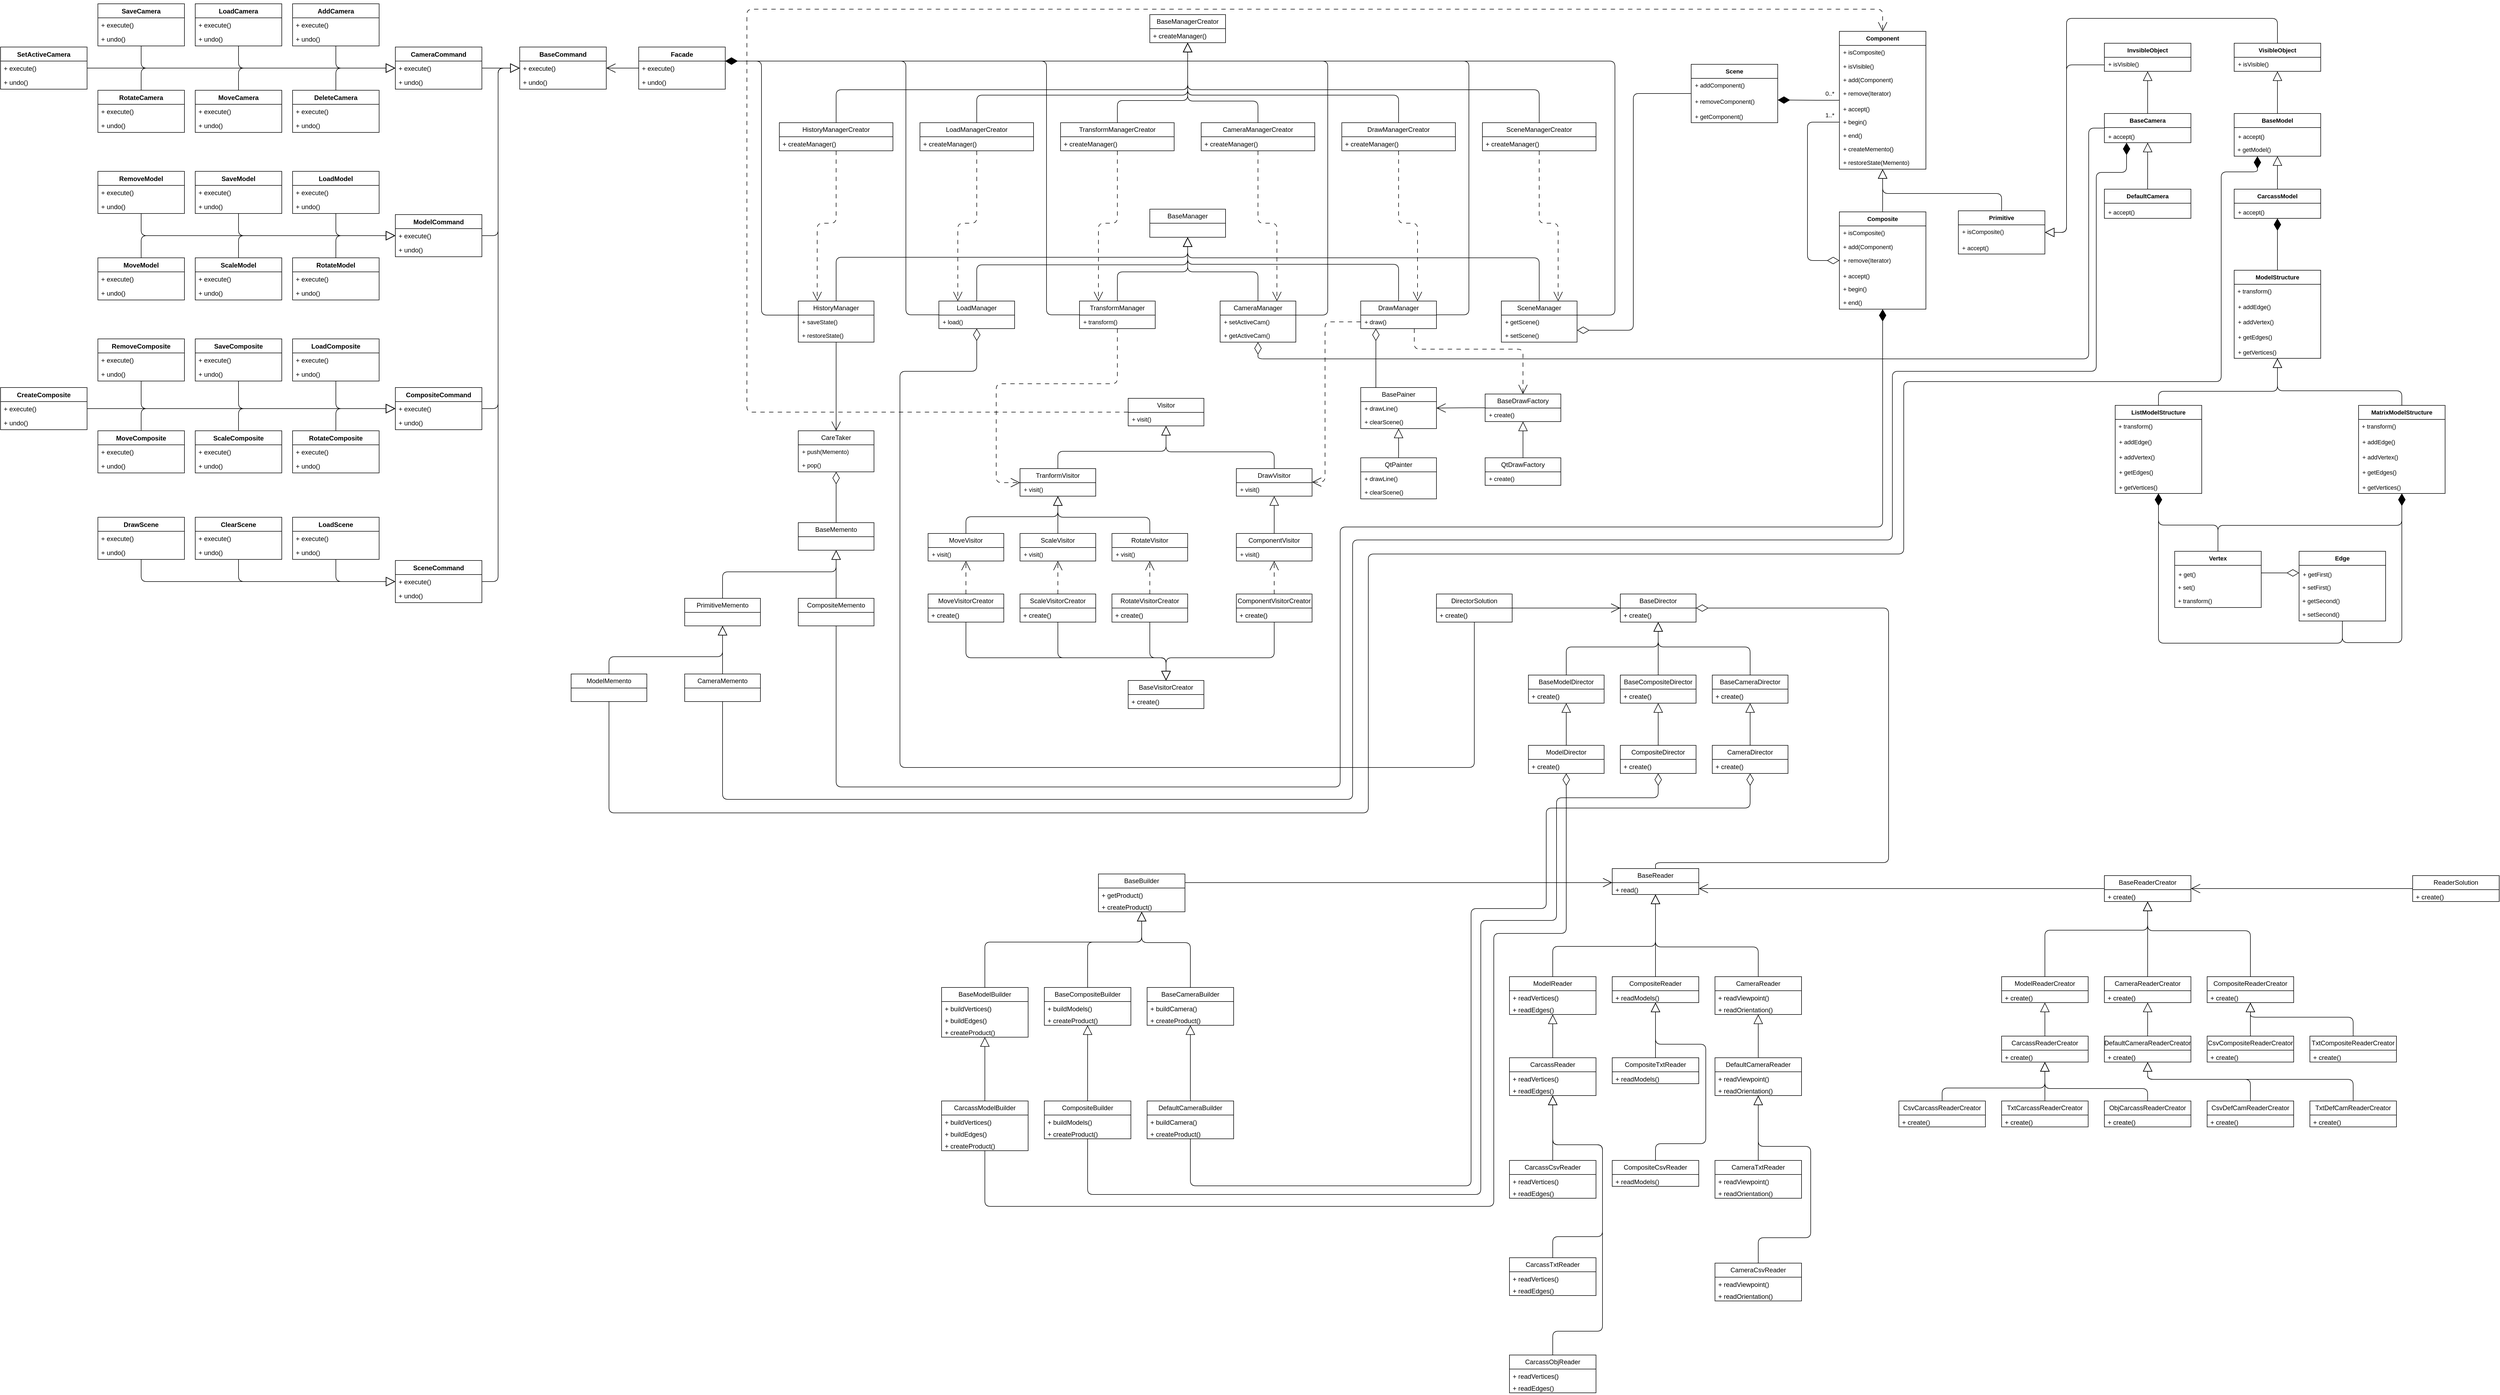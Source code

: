 <mxfile version="26.2.15">
  <diagram name="Страница — 1" id="QBp-YaOvxC3dKg_yT_Rz">
    <mxGraphModel dx="2455" dy="1008" grid="0" gridSize="10" guides="1" tooltips="1" connect="1" arrows="1" fold="1" page="1" pageScale="1" pageWidth="4681" pageHeight="3300" background="none" math="0" shadow="0">
      <root>
        <mxCell id="0" />
        <mxCell id="1" parent="0" />
        <mxCell id="kcNYnUoNV3sQ_l08HxPA-2" value="&lt;div&gt;BaseCommand&lt;/div&gt;" style="swimlane;fontStyle=1;align=center;verticalAlign=top;childLayout=stackLayout;horizontal=1;startSize=26;horizontalStack=0;resizeParent=1;resizeParentMax=0;resizeLast=0;collapsible=1;marginBottom=0;whiteSpace=wrap;html=1;" parent="1" vertex="1">
          <mxGeometry x="970" y="90" width="160" height="78" as="geometry" />
        </mxCell>
        <mxCell id="kcNYnUoNV3sQ_l08HxPA-5" value="&lt;div&gt;+ execute()&lt;/div&gt;" style="text;strokeColor=none;fillColor=none;align=left;verticalAlign=top;spacingLeft=4;spacingRight=4;overflow=hidden;rotatable=0;points=[[0,0.5],[1,0.5]];portConstraint=eastwest;whiteSpace=wrap;html=1;" parent="kcNYnUoNV3sQ_l08HxPA-2" vertex="1">
          <mxGeometry y="26" width="160" height="26" as="geometry" />
        </mxCell>
        <mxCell id="hABIfy3rS5PReQ48gB8c-30" value="&lt;div&gt;+ undo()&lt;/div&gt;" style="text;strokeColor=none;fillColor=none;align=left;verticalAlign=top;spacingLeft=4;spacingRight=4;overflow=hidden;rotatable=0;points=[[0,0.5],[1,0.5]];portConstraint=eastwest;whiteSpace=wrap;html=1;" parent="kcNYnUoNV3sQ_l08HxPA-2" vertex="1">
          <mxGeometry y="52" width="160" height="26" as="geometry" />
        </mxCell>
        <mxCell id="kcNYnUoNV3sQ_l08HxPA-6" value="&lt;div&gt;CameraCommand&lt;/div&gt;" style="swimlane;fontStyle=1;align=center;verticalAlign=top;childLayout=stackLayout;horizontal=1;startSize=26;horizontalStack=0;resizeParent=1;resizeParentMax=0;resizeLast=0;collapsible=1;marginBottom=0;whiteSpace=wrap;html=1;" parent="1" vertex="1">
          <mxGeometry x="740" y="90" width="160" height="78" as="geometry" />
        </mxCell>
        <mxCell id="kcNYnUoNV3sQ_l08HxPA-7" value="&lt;div&gt;+ execute()&lt;/div&gt;" style="text;strokeColor=none;fillColor=none;align=left;verticalAlign=top;spacingLeft=4;spacingRight=4;overflow=hidden;rotatable=0;points=[[0,0.5],[1,0.5]];portConstraint=eastwest;whiteSpace=wrap;html=1;" parent="kcNYnUoNV3sQ_l08HxPA-6" vertex="1">
          <mxGeometry y="26" width="160" height="26" as="geometry" />
        </mxCell>
        <mxCell id="hABIfy3rS5PReQ48gB8c-23" value="&lt;div&gt;+ undo()&lt;/div&gt;" style="text;strokeColor=none;fillColor=none;align=left;verticalAlign=top;spacingLeft=4;spacingRight=4;overflow=hidden;rotatable=0;points=[[0,0.5],[1,0.5]];portConstraint=eastwest;whiteSpace=wrap;html=1;" parent="kcNYnUoNV3sQ_l08HxPA-6" vertex="1">
          <mxGeometry y="52" width="160" height="26" as="geometry" />
        </mxCell>
        <mxCell id="kcNYnUoNV3sQ_l08HxPA-42" style="edgeStyle=orthogonalEdgeStyle;rounded=1;orthogonalLoop=1;jettySize=auto;html=1;curved=0;endSize=15;endArrow=block;endFill=0;" parent="1" source="kcNYnUoNV3sQ_l08HxPA-17" target="kcNYnUoNV3sQ_l08HxPA-7" edge="1">
          <mxGeometry relative="1" as="geometry" />
        </mxCell>
        <mxCell id="kcNYnUoNV3sQ_l08HxPA-17" value="&lt;div&gt;AddCamera&lt;/div&gt;&lt;div&gt;&lt;br&gt;&lt;/div&gt;" style="swimlane;fontStyle=1;align=center;verticalAlign=top;childLayout=stackLayout;horizontal=1;startSize=26;horizontalStack=0;resizeParent=1;resizeParentMax=0;resizeLast=0;collapsible=1;marginBottom=0;whiteSpace=wrap;html=1;" parent="1" vertex="1">
          <mxGeometry x="550" y="10" width="160" height="78" as="geometry" />
        </mxCell>
        <mxCell id="kcNYnUoNV3sQ_l08HxPA-18" value="&lt;div&gt;+ execute()&lt;/div&gt;" style="text;strokeColor=none;fillColor=none;align=left;verticalAlign=top;spacingLeft=4;spacingRight=4;overflow=hidden;rotatable=0;points=[[0,0.5],[1,0.5]];portConstraint=eastwest;whiteSpace=wrap;html=1;" parent="kcNYnUoNV3sQ_l08HxPA-17" vertex="1">
          <mxGeometry y="26" width="160" height="26" as="geometry" />
        </mxCell>
        <mxCell id="hABIfy3rS5PReQ48gB8c-29" value="&lt;div&gt;+ undo()&lt;/div&gt;" style="text;strokeColor=none;fillColor=none;align=left;verticalAlign=top;spacingLeft=4;spacingRight=4;overflow=hidden;rotatable=0;points=[[0,0.5],[1,0.5]];portConstraint=eastwest;whiteSpace=wrap;html=1;" parent="kcNYnUoNV3sQ_l08HxPA-17" vertex="1">
          <mxGeometry y="52" width="160" height="26" as="geometry" />
        </mxCell>
        <mxCell id="kcNYnUoNV3sQ_l08HxPA-41" style="edgeStyle=orthogonalEdgeStyle;rounded=1;orthogonalLoop=1;jettySize=auto;html=1;entryX=0;entryY=0.5;entryDx=0;entryDy=0;endArrow=block;endFill=0;endSize=15;curved=0;" parent="1" source="kcNYnUoNV3sQ_l08HxPA-19" target="kcNYnUoNV3sQ_l08HxPA-7" edge="1">
          <mxGeometry relative="1" as="geometry" />
        </mxCell>
        <mxCell id="kcNYnUoNV3sQ_l08HxPA-19" value="&lt;div&gt;LoadCamera&lt;/div&gt;&lt;div&gt;&lt;br&gt;&lt;/div&gt;" style="swimlane;fontStyle=1;align=center;verticalAlign=top;childLayout=stackLayout;horizontal=1;startSize=26;horizontalStack=0;resizeParent=1;resizeParentMax=0;resizeLast=0;collapsible=1;marginBottom=0;whiteSpace=wrap;html=1;" parent="1" vertex="1">
          <mxGeometry x="370" y="10" width="160" height="78" as="geometry" />
        </mxCell>
        <mxCell id="kcNYnUoNV3sQ_l08HxPA-20" value="&lt;div&gt;+ execute()&lt;/div&gt;" style="text;strokeColor=none;fillColor=none;align=left;verticalAlign=top;spacingLeft=4;spacingRight=4;overflow=hidden;rotatable=0;points=[[0,0.5],[1,0.5]];portConstraint=eastwest;whiteSpace=wrap;html=1;" parent="kcNYnUoNV3sQ_l08HxPA-19" vertex="1">
          <mxGeometry y="26" width="160" height="26" as="geometry" />
        </mxCell>
        <mxCell id="hABIfy3rS5PReQ48gB8c-28" value="&lt;div&gt;+ undo()&lt;/div&gt;" style="text;strokeColor=none;fillColor=none;align=left;verticalAlign=top;spacingLeft=4;spacingRight=4;overflow=hidden;rotatable=0;points=[[0,0.5],[1,0.5]];portConstraint=eastwest;whiteSpace=wrap;html=1;" parent="kcNYnUoNV3sQ_l08HxPA-19" vertex="1">
          <mxGeometry y="52" width="160" height="26" as="geometry" />
        </mxCell>
        <mxCell id="kcNYnUoNV3sQ_l08HxPA-34" style="edgeStyle=orthogonalEdgeStyle;rounded=1;orthogonalLoop=1;jettySize=auto;html=1;entryX=0;entryY=0.5;entryDx=0;entryDy=0;endArrow=block;endFill=0;endSize=15;curved=0;" parent="1" source="kcNYnUoNV3sQ_l08HxPA-21" target="kcNYnUoNV3sQ_l08HxPA-7" edge="1">
          <mxGeometry relative="1" as="geometry" />
        </mxCell>
        <mxCell id="kcNYnUoNV3sQ_l08HxPA-21" value="&lt;div&gt;SaveCamera&lt;/div&gt;&lt;div&gt;&lt;br&gt;&lt;/div&gt;" style="swimlane;fontStyle=1;align=center;verticalAlign=top;childLayout=stackLayout;horizontal=1;startSize=26;horizontalStack=0;resizeParent=1;resizeParentMax=0;resizeLast=0;collapsible=1;marginBottom=0;whiteSpace=wrap;html=1;" parent="1" vertex="1">
          <mxGeometry x="190" y="10" width="160" height="78" as="geometry" />
        </mxCell>
        <mxCell id="kcNYnUoNV3sQ_l08HxPA-22" value="&lt;div&gt;+ execute()&lt;/div&gt;" style="text;strokeColor=none;fillColor=none;align=left;verticalAlign=top;spacingLeft=4;spacingRight=4;overflow=hidden;rotatable=0;points=[[0,0.5],[1,0.5]];portConstraint=eastwest;whiteSpace=wrap;html=1;" parent="kcNYnUoNV3sQ_l08HxPA-21" vertex="1">
          <mxGeometry y="26" width="160" height="26" as="geometry" />
        </mxCell>
        <mxCell id="hABIfy3rS5PReQ48gB8c-27" value="&lt;div&gt;+ undo()&lt;/div&gt;" style="text;strokeColor=none;fillColor=none;align=left;verticalAlign=top;spacingLeft=4;spacingRight=4;overflow=hidden;rotatable=0;points=[[0,0.5],[1,0.5]];portConstraint=eastwest;whiteSpace=wrap;html=1;" parent="kcNYnUoNV3sQ_l08HxPA-21" vertex="1">
          <mxGeometry y="52" width="160" height="26" as="geometry" />
        </mxCell>
        <mxCell id="kcNYnUoNV3sQ_l08HxPA-40" style="edgeStyle=orthogonalEdgeStyle;rounded=1;orthogonalLoop=1;jettySize=auto;html=1;entryX=0;entryY=0.5;entryDx=0;entryDy=0;curved=0;endArrow=block;endFill=0;endSize=15;" parent="1" source="kcNYnUoNV3sQ_l08HxPA-37" target="kcNYnUoNV3sQ_l08HxPA-7" edge="1">
          <mxGeometry relative="1" as="geometry" />
        </mxCell>
        <mxCell id="kcNYnUoNV3sQ_l08HxPA-37" value="&lt;div&gt;DeleteCamera&lt;/div&gt;&lt;div&gt;&lt;br&gt;&lt;/div&gt;" style="swimlane;fontStyle=1;align=center;verticalAlign=top;childLayout=stackLayout;horizontal=1;startSize=26;horizontalStack=0;resizeParent=1;resizeParentMax=0;resizeLast=0;collapsible=1;marginBottom=0;whiteSpace=wrap;html=1;" parent="1" vertex="1">
          <mxGeometry x="550" y="170" width="160" height="78" as="geometry" />
        </mxCell>
        <mxCell id="kcNYnUoNV3sQ_l08HxPA-38" value="&lt;div&gt;+ execute()&lt;/div&gt;" style="text;strokeColor=none;fillColor=none;align=left;verticalAlign=top;spacingLeft=4;spacingRight=4;overflow=hidden;rotatable=0;points=[[0,0.5],[1,0.5]];portConstraint=eastwest;whiteSpace=wrap;html=1;" parent="kcNYnUoNV3sQ_l08HxPA-37" vertex="1">
          <mxGeometry y="26" width="160" height="26" as="geometry" />
        </mxCell>
        <mxCell id="hABIfy3rS5PReQ48gB8c-24" value="&lt;div&gt;+ undo()&lt;/div&gt;" style="text;strokeColor=none;fillColor=none;align=left;verticalAlign=top;spacingLeft=4;spacingRight=4;overflow=hidden;rotatable=0;points=[[0,0.5],[1,0.5]];portConstraint=eastwest;whiteSpace=wrap;html=1;" parent="kcNYnUoNV3sQ_l08HxPA-37" vertex="1">
          <mxGeometry y="52" width="160" height="26" as="geometry" />
        </mxCell>
        <mxCell id="kcNYnUoNV3sQ_l08HxPA-49" style="edgeStyle=orthogonalEdgeStyle;rounded=1;orthogonalLoop=1;jettySize=auto;html=1;endArrow=block;endFill=0;endSize=15;curved=0;" parent="1" source="kcNYnUoNV3sQ_l08HxPA-43" target="kcNYnUoNV3sQ_l08HxPA-7" edge="1">
          <mxGeometry relative="1" as="geometry" />
        </mxCell>
        <mxCell id="kcNYnUoNV3sQ_l08HxPA-43" value="&lt;div&gt;MoveCamera&lt;/div&gt;&lt;div&gt;&lt;br&gt;&lt;/div&gt;" style="swimlane;fontStyle=1;align=center;verticalAlign=top;childLayout=stackLayout;horizontal=1;startSize=26;horizontalStack=0;resizeParent=1;resizeParentMax=0;resizeLast=0;collapsible=1;marginBottom=0;whiteSpace=wrap;html=1;" parent="1" vertex="1">
          <mxGeometry x="370" y="170" width="160" height="78" as="geometry" />
        </mxCell>
        <mxCell id="kcNYnUoNV3sQ_l08HxPA-44" value="&lt;div&gt;+ execute()&lt;/div&gt;" style="text;strokeColor=none;fillColor=none;align=left;verticalAlign=top;spacingLeft=4;spacingRight=4;overflow=hidden;rotatable=0;points=[[0,0.5],[1,0.5]];portConstraint=eastwest;whiteSpace=wrap;html=1;" parent="kcNYnUoNV3sQ_l08HxPA-43" vertex="1">
          <mxGeometry y="26" width="160" height="26" as="geometry" />
        </mxCell>
        <mxCell id="hABIfy3rS5PReQ48gB8c-25" value="&lt;div&gt;+ undo()&lt;/div&gt;" style="text;strokeColor=none;fillColor=none;align=left;verticalAlign=top;spacingLeft=4;spacingRight=4;overflow=hidden;rotatable=0;points=[[0,0.5],[1,0.5]];portConstraint=eastwest;whiteSpace=wrap;html=1;" parent="kcNYnUoNV3sQ_l08HxPA-43" vertex="1">
          <mxGeometry y="52" width="160" height="26" as="geometry" />
        </mxCell>
        <mxCell id="kcNYnUoNV3sQ_l08HxPA-48" style="edgeStyle=orthogonalEdgeStyle;rounded=1;orthogonalLoop=1;jettySize=auto;html=1;endSize=15;endArrow=block;endFill=0;curved=0;" parent="1" source="kcNYnUoNV3sQ_l08HxPA-45" target="kcNYnUoNV3sQ_l08HxPA-7" edge="1">
          <mxGeometry relative="1" as="geometry" />
        </mxCell>
        <mxCell id="kcNYnUoNV3sQ_l08HxPA-45" value="&lt;div&gt;RotateCamera&lt;/div&gt;&lt;div&gt;&lt;br&gt;&lt;/div&gt;" style="swimlane;fontStyle=1;align=center;verticalAlign=top;childLayout=stackLayout;horizontal=1;startSize=26;horizontalStack=0;resizeParent=1;resizeParentMax=0;resizeLast=0;collapsible=1;marginBottom=0;whiteSpace=wrap;html=1;" parent="1" vertex="1">
          <mxGeometry x="190" y="170" width="160" height="78" as="geometry" />
        </mxCell>
        <mxCell id="kcNYnUoNV3sQ_l08HxPA-46" value="&lt;div&gt;+ execute()&lt;/div&gt;" style="text;strokeColor=none;fillColor=none;align=left;verticalAlign=top;spacingLeft=4;spacingRight=4;overflow=hidden;rotatable=0;points=[[0,0.5],[1,0.5]];portConstraint=eastwest;whiteSpace=wrap;html=1;" parent="kcNYnUoNV3sQ_l08HxPA-45" vertex="1">
          <mxGeometry y="26" width="160" height="26" as="geometry" />
        </mxCell>
        <mxCell id="hABIfy3rS5PReQ48gB8c-26" value="&lt;div&gt;+ undo()&lt;/div&gt;" style="text;strokeColor=none;fillColor=none;align=left;verticalAlign=top;spacingLeft=4;spacingRight=4;overflow=hidden;rotatable=0;points=[[0,0.5],[1,0.5]];portConstraint=eastwest;whiteSpace=wrap;html=1;" parent="kcNYnUoNV3sQ_l08HxPA-45" vertex="1">
          <mxGeometry y="52" width="160" height="26" as="geometry" />
        </mxCell>
        <mxCell id="kcNYnUoNV3sQ_l08HxPA-47" style="edgeStyle=orthogonalEdgeStyle;rounded=1;orthogonalLoop=1;jettySize=auto;html=1;entryX=0;entryY=0.5;entryDx=0;entryDy=0;curved=0;endSize=15;endArrow=block;endFill=0;" parent="1" source="kcNYnUoNV3sQ_l08HxPA-7" target="kcNYnUoNV3sQ_l08HxPA-5" edge="1">
          <mxGeometry relative="1" as="geometry" />
        </mxCell>
        <mxCell id="kcNYnUoNV3sQ_l08HxPA-50" value="&lt;div&gt;ModelCommand&lt;/div&gt;" style="swimlane;fontStyle=1;align=center;verticalAlign=top;childLayout=stackLayout;horizontal=1;startSize=26;horizontalStack=0;resizeParent=1;resizeParentMax=0;resizeLast=0;collapsible=1;marginBottom=0;whiteSpace=wrap;html=1;" parent="1" vertex="1">
          <mxGeometry x="740" y="400" width="160" height="78" as="geometry" />
        </mxCell>
        <mxCell id="kcNYnUoNV3sQ_l08HxPA-51" value="&lt;div&gt;+ execute()&lt;/div&gt;" style="text;strokeColor=none;fillColor=none;align=left;verticalAlign=top;spacingLeft=4;spacingRight=4;overflow=hidden;rotatable=0;points=[[0,0.5],[1,0.5]];portConstraint=eastwest;whiteSpace=wrap;html=1;" parent="kcNYnUoNV3sQ_l08HxPA-50" vertex="1">
          <mxGeometry y="26" width="160" height="26" as="geometry" />
        </mxCell>
        <mxCell id="hABIfy3rS5PReQ48gB8c-19" value="&lt;div&gt;+ undo()&lt;/div&gt;" style="text;strokeColor=none;fillColor=none;align=left;verticalAlign=top;spacingLeft=4;spacingRight=4;overflow=hidden;rotatable=0;points=[[0,0.5],[1,0.5]];portConstraint=eastwest;whiteSpace=wrap;html=1;" parent="kcNYnUoNV3sQ_l08HxPA-50" vertex="1">
          <mxGeometry y="52" width="160" height="26" as="geometry" />
        </mxCell>
        <mxCell id="kcNYnUoNV3sQ_l08HxPA-64" style="edgeStyle=orthogonalEdgeStyle;rounded=1;orthogonalLoop=1;jettySize=auto;html=1;entryX=0;entryY=0.5;entryDx=0;entryDy=0;endArrow=block;endFill=0;endSize=15;curved=0;" parent="1" source="kcNYnUoNV3sQ_l08HxPA-52" target="kcNYnUoNV3sQ_l08HxPA-51" edge="1">
          <mxGeometry relative="1" as="geometry" />
        </mxCell>
        <mxCell id="kcNYnUoNV3sQ_l08HxPA-52" value="&lt;div&gt;LoadModel&lt;/div&gt;" style="swimlane;fontStyle=1;align=center;verticalAlign=top;childLayout=stackLayout;horizontal=1;startSize=26;horizontalStack=0;resizeParent=1;resizeParentMax=0;resizeLast=0;collapsible=1;marginBottom=0;whiteSpace=wrap;html=1;" parent="1" vertex="1">
          <mxGeometry x="550" y="320" width="160" height="78" as="geometry" />
        </mxCell>
        <mxCell id="kcNYnUoNV3sQ_l08HxPA-53" value="&lt;div&gt;+ execute()&lt;/div&gt;" style="text;strokeColor=none;fillColor=none;align=left;verticalAlign=top;spacingLeft=4;spacingRight=4;overflow=hidden;rotatable=0;points=[[0,0.5],[1,0.5]];portConstraint=eastwest;whiteSpace=wrap;html=1;" parent="kcNYnUoNV3sQ_l08HxPA-52" vertex="1">
          <mxGeometry y="26" width="160" height="26" as="geometry" />
        </mxCell>
        <mxCell id="hABIfy3rS5PReQ48gB8c-20" value="&lt;div&gt;+ undo()&lt;/div&gt;" style="text;strokeColor=none;fillColor=none;align=left;verticalAlign=top;spacingLeft=4;spacingRight=4;overflow=hidden;rotatable=0;points=[[0,0.5],[1,0.5]];portConstraint=eastwest;whiteSpace=wrap;html=1;" parent="kcNYnUoNV3sQ_l08HxPA-52" vertex="1">
          <mxGeometry y="52" width="160" height="26" as="geometry" />
        </mxCell>
        <mxCell id="kcNYnUoNV3sQ_l08HxPA-68" style="edgeStyle=orthogonalEdgeStyle;shape=connector;curved=0;rounded=1;orthogonalLoop=1;jettySize=auto;html=1;entryX=0;entryY=0.5;entryDx=0;entryDy=0;strokeColor=default;align=center;verticalAlign=middle;fontFamily=Helvetica;fontSize=11;fontColor=default;labelBackgroundColor=default;endArrow=block;endFill=0;endSize=15;" parent="1" source="kcNYnUoNV3sQ_l08HxPA-54" target="kcNYnUoNV3sQ_l08HxPA-51" edge="1">
          <mxGeometry relative="1" as="geometry" />
        </mxCell>
        <mxCell id="kcNYnUoNV3sQ_l08HxPA-54" value="&lt;div&gt;SaveModel&lt;/div&gt;" style="swimlane;fontStyle=1;align=center;verticalAlign=top;childLayout=stackLayout;horizontal=1;startSize=26;horizontalStack=0;resizeParent=1;resizeParentMax=0;resizeLast=0;collapsible=1;marginBottom=0;whiteSpace=wrap;html=1;" parent="1" vertex="1">
          <mxGeometry x="370" y="320" width="160" height="78" as="geometry" />
        </mxCell>
        <mxCell id="kcNYnUoNV3sQ_l08HxPA-55" value="&lt;div&gt;+ execute()&lt;/div&gt;" style="text;strokeColor=none;fillColor=none;align=left;verticalAlign=top;spacingLeft=4;spacingRight=4;overflow=hidden;rotatable=0;points=[[0,0.5],[1,0.5]];portConstraint=eastwest;whiteSpace=wrap;html=1;" parent="kcNYnUoNV3sQ_l08HxPA-54" vertex="1">
          <mxGeometry y="26" width="160" height="26" as="geometry" />
        </mxCell>
        <mxCell id="hABIfy3rS5PReQ48gB8c-21" value="&lt;div&gt;+ undo()&lt;/div&gt;" style="text;strokeColor=none;fillColor=none;align=left;verticalAlign=top;spacingLeft=4;spacingRight=4;overflow=hidden;rotatable=0;points=[[0,0.5],[1,0.5]];portConstraint=eastwest;whiteSpace=wrap;html=1;" parent="kcNYnUoNV3sQ_l08HxPA-54" vertex="1">
          <mxGeometry y="52" width="160" height="26" as="geometry" />
        </mxCell>
        <mxCell id="kcNYnUoNV3sQ_l08HxPA-69" style="edgeStyle=orthogonalEdgeStyle;shape=connector;curved=0;rounded=1;orthogonalLoop=1;jettySize=auto;html=1;strokeColor=default;align=center;verticalAlign=middle;fontFamily=Helvetica;fontSize=11;fontColor=default;labelBackgroundColor=default;endArrow=block;endFill=0;endSize=15;" parent="1" source="kcNYnUoNV3sQ_l08HxPA-56" target="kcNYnUoNV3sQ_l08HxPA-51" edge="1">
          <mxGeometry relative="1" as="geometry" />
        </mxCell>
        <mxCell id="kcNYnUoNV3sQ_l08HxPA-56" value="&lt;div&gt;RemoveModel&lt;/div&gt;" style="swimlane;fontStyle=1;align=center;verticalAlign=top;childLayout=stackLayout;horizontal=1;startSize=26;horizontalStack=0;resizeParent=1;resizeParentMax=0;resizeLast=0;collapsible=1;marginBottom=0;whiteSpace=wrap;html=1;" parent="1" vertex="1">
          <mxGeometry x="190" y="320" width="160" height="78" as="geometry" />
        </mxCell>
        <mxCell id="kcNYnUoNV3sQ_l08HxPA-57" value="&lt;div&gt;+ execute()&lt;/div&gt;" style="text;strokeColor=none;fillColor=none;align=left;verticalAlign=top;spacingLeft=4;spacingRight=4;overflow=hidden;rotatable=0;points=[[0,0.5],[1,0.5]];portConstraint=eastwest;whiteSpace=wrap;html=1;" parent="kcNYnUoNV3sQ_l08HxPA-56" vertex="1">
          <mxGeometry y="26" width="160" height="26" as="geometry" />
        </mxCell>
        <mxCell id="hABIfy3rS5PReQ48gB8c-22" value="&lt;div&gt;+ undo()&lt;/div&gt;" style="text;strokeColor=none;fillColor=none;align=left;verticalAlign=top;spacingLeft=4;spacingRight=4;overflow=hidden;rotatable=0;points=[[0,0.5],[1,0.5]];portConstraint=eastwest;whiteSpace=wrap;html=1;" parent="kcNYnUoNV3sQ_l08HxPA-56" vertex="1">
          <mxGeometry y="52" width="160" height="26" as="geometry" />
        </mxCell>
        <mxCell id="kcNYnUoNV3sQ_l08HxPA-65" style="edgeStyle=orthogonalEdgeStyle;rounded=1;orthogonalLoop=1;jettySize=auto;html=1;entryX=0;entryY=0.5;entryDx=0;entryDy=0;curved=0;endSize=15;endArrow=block;endFill=0;" parent="1" source="kcNYnUoNV3sQ_l08HxPA-58" target="kcNYnUoNV3sQ_l08HxPA-51" edge="1">
          <mxGeometry relative="1" as="geometry" />
        </mxCell>
        <mxCell id="kcNYnUoNV3sQ_l08HxPA-58" value="&lt;div&gt;RotateModel&lt;/div&gt;" style="swimlane;fontStyle=1;align=center;verticalAlign=top;childLayout=stackLayout;horizontal=1;startSize=26;horizontalStack=0;resizeParent=1;resizeParentMax=0;resizeLast=0;collapsible=1;marginBottom=0;whiteSpace=wrap;html=1;" parent="1" vertex="1">
          <mxGeometry x="550" y="480" width="160" height="78" as="geometry" />
        </mxCell>
        <mxCell id="kcNYnUoNV3sQ_l08HxPA-59" value="&lt;div&gt;+ execute()&lt;/div&gt;" style="text;strokeColor=none;fillColor=none;align=left;verticalAlign=top;spacingLeft=4;spacingRight=4;overflow=hidden;rotatable=0;points=[[0,0.5],[1,0.5]];portConstraint=eastwest;whiteSpace=wrap;html=1;" parent="kcNYnUoNV3sQ_l08HxPA-58" vertex="1">
          <mxGeometry y="26" width="160" height="26" as="geometry" />
        </mxCell>
        <mxCell id="hABIfy3rS5PReQ48gB8c-16" value="&lt;div&gt;+ undo()&lt;/div&gt;" style="text;strokeColor=none;fillColor=none;align=left;verticalAlign=top;spacingLeft=4;spacingRight=4;overflow=hidden;rotatable=0;points=[[0,0.5],[1,0.5]];portConstraint=eastwest;whiteSpace=wrap;html=1;" parent="kcNYnUoNV3sQ_l08HxPA-58" vertex="1">
          <mxGeometry y="52" width="160" height="26" as="geometry" />
        </mxCell>
        <mxCell id="kcNYnUoNV3sQ_l08HxPA-67" style="edgeStyle=orthogonalEdgeStyle;shape=connector;curved=0;rounded=1;orthogonalLoop=1;jettySize=auto;html=1;strokeColor=default;align=center;verticalAlign=middle;fontFamily=Helvetica;fontSize=11;fontColor=default;labelBackgroundColor=default;endArrow=block;endFill=0;endSize=15;" parent="1" source="kcNYnUoNV3sQ_l08HxPA-60" target="kcNYnUoNV3sQ_l08HxPA-51" edge="1">
          <mxGeometry relative="1" as="geometry" />
        </mxCell>
        <mxCell id="kcNYnUoNV3sQ_l08HxPA-60" value="&lt;div&gt;ScaleModel&lt;/div&gt;" style="swimlane;fontStyle=1;align=center;verticalAlign=top;childLayout=stackLayout;horizontal=1;startSize=26;horizontalStack=0;resizeParent=1;resizeParentMax=0;resizeLast=0;collapsible=1;marginBottom=0;whiteSpace=wrap;html=1;" parent="1" vertex="1">
          <mxGeometry x="370" y="480" width="160" height="78" as="geometry" />
        </mxCell>
        <mxCell id="kcNYnUoNV3sQ_l08HxPA-61" value="&lt;div&gt;+ execute()&lt;/div&gt;" style="text;strokeColor=none;fillColor=none;align=left;verticalAlign=top;spacingLeft=4;spacingRight=4;overflow=hidden;rotatable=0;points=[[0,0.5],[1,0.5]];portConstraint=eastwest;whiteSpace=wrap;html=1;" parent="kcNYnUoNV3sQ_l08HxPA-60" vertex="1">
          <mxGeometry y="26" width="160" height="26" as="geometry" />
        </mxCell>
        <mxCell id="hABIfy3rS5PReQ48gB8c-17" value="&lt;div&gt;+ undo()&lt;/div&gt;" style="text;strokeColor=none;fillColor=none;align=left;verticalAlign=top;spacingLeft=4;spacingRight=4;overflow=hidden;rotatable=0;points=[[0,0.5],[1,0.5]];portConstraint=eastwest;whiteSpace=wrap;html=1;" parent="kcNYnUoNV3sQ_l08HxPA-60" vertex="1">
          <mxGeometry y="52" width="160" height="26" as="geometry" />
        </mxCell>
        <mxCell id="kcNYnUoNV3sQ_l08HxPA-70" style="edgeStyle=orthogonalEdgeStyle;shape=connector;curved=0;rounded=1;orthogonalLoop=1;jettySize=auto;html=1;strokeColor=default;align=center;verticalAlign=middle;fontFamily=Helvetica;fontSize=11;fontColor=default;labelBackgroundColor=default;endArrow=block;endFill=0;endSize=15;" parent="1" source="kcNYnUoNV3sQ_l08HxPA-62" target="kcNYnUoNV3sQ_l08HxPA-51" edge="1">
          <mxGeometry relative="1" as="geometry" />
        </mxCell>
        <mxCell id="kcNYnUoNV3sQ_l08HxPA-62" value="&lt;div&gt;MoveModel&lt;/div&gt;" style="swimlane;fontStyle=1;align=center;verticalAlign=top;childLayout=stackLayout;horizontal=1;startSize=26;horizontalStack=0;resizeParent=1;resizeParentMax=0;resizeLast=0;collapsible=1;marginBottom=0;whiteSpace=wrap;html=1;" parent="1" vertex="1">
          <mxGeometry x="190" y="480" width="160" height="78" as="geometry" />
        </mxCell>
        <mxCell id="kcNYnUoNV3sQ_l08HxPA-63" value="&lt;div&gt;+ execute()&lt;/div&gt;" style="text;strokeColor=none;fillColor=none;align=left;verticalAlign=top;spacingLeft=4;spacingRight=4;overflow=hidden;rotatable=0;points=[[0,0.5],[1,0.5]];portConstraint=eastwest;whiteSpace=wrap;html=1;" parent="kcNYnUoNV3sQ_l08HxPA-62" vertex="1">
          <mxGeometry y="26" width="160" height="26" as="geometry" />
        </mxCell>
        <mxCell id="hABIfy3rS5PReQ48gB8c-18" value="&lt;div&gt;+ undo()&lt;/div&gt;" style="text;strokeColor=none;fillColor=none;align=left;verticalAlign=top;spacingLeft=4;spacingRight=4;overflow=hidden;rotatable=0;points=[[0,0.5],[1,0.5]];portConstraint=eastwest;whiteSpace=wrap;html=1;" parent="kcNYnUoNV3sQ_l08HxPA-62" vertex="1">
          <mxGeometry y="52" width="160" height="26" as="geometry" />
        </mxCell>
        <mxCell id="kcNYnUoNV3sQ_l08HxPA-71" style="edgeStyle=orthogonalEdgeStyle;shape=connector;curved=0;rounded=1;orthogonalLoop=1;jettySize=auto;html=1;entryX=0;entryY=0.5;entryDx=0;entryDy=0;strokeColor=default;align=center;verticalAlign=middle;fontFamily=Helvetica;fontSize=11;fontColor=default;labelBackgroundColor=default;endArrow=block;endFill=0;endSize=15;" parent="1" source="kcNYnUoNV3sQ_l08HxPA-51" target="kcNYnUoNV3sQ_l08HxPA-5" edge="1">
          <mxGeometry relative="1" as="geometry" />
        </mxCell>
        <mxCell id="kcNYnUoNV3sQ_l08HxPA-72" value="&lt;div&gt;CompositeCommand&lt;/div&gt;" style="swimlane;fontStyle=1;align=center;verticalAlign=top;childLayout=stackLayout;horizontal=1;startSize=26;horizontalStack=0;resizeParent=1;resizeParentMax=0;resizeLast=0;collapsible=1;marginBottom=0;whiteSpace=wrap;html=1;" parent="1" vertex="1">
          <mxGeometry x="740" y="720" width="160" height="78" as="geometry" />
        </mxCell>
        <mxCell id="kcNYnUoNV3sQ_l08HxPA-73" value="&lt;div&gt;+ execute()&lt;/div&gt;" style="text;strokeColor=none;fillColor=none;align=left;verticalAlign=top;spacingLeft=4;spacingRight=4;overflow=hidden;rotatable=0;points=[[0,0.5],[1,0.5]];portConstraint=eastwest;whiteSpace=wrap;html=1;" parent="kcNYnUoNV3sQ_l08HxPA-72" vertex="1">
          <mxGeometry y="26" width="160" height="26" as="geometry" />
        </mxCell>
        <mxCell id="hABIfy3rS5PReQ48gB8c-11" value="&lt;div&gt;+ undo()&lt;/div&gt;" style="text;strokeColor=none;fillColor=none;align=left;verticalAlign=top;spacingLeft=4;spacingRight=4;overflow=hidden;rotatable=0;points=[[0,0.5],[1,0.5]];portConstraint=eastwest;whiteSpace=wrap;html=1;" parent="kcNYnUoNV3sQ_l08HxPA-72" vertex="1">
          <mxGeometry y="52" width="160" height="26" as="geometry" />
        </mxCell>
        <mxCell id="kcNYnUoNV3sQ_l08HxPA-86" style="edgeStyle=orthogonalEdgeStyle;shape=connector;curved=0;rounded=1;orthogonalLoop=1;jettySize=auto;html=1;entryX=0;entryY=0.5;entryDx=0;entryDy=0;strokeColor=default;align=center;verticalAlign=middle;fontFamily=Helvetica;fontSize=11;fontColor=default;labelBackgroundColor=default;endArrow=block;endFill=0;endSize=15;" parent="1" source="kcNYnUoNV3sQ_l08HxPA-74" target="kcNYnUoNV3sQ_l08HxPA-73" edge="1">
          <mxGeometry relative="1" as="geometry" />
        </mxCell>
        <mxCell id="kcNYnUoNV3sQ_l08HxPA-74" value="&lt;div&gt;LoadComposite&lt;/div&gt;" style="swimlane;fontStyle=1;align=center;verticalAlign=top;childLayout=stackLayout;horizontal=1;startSize=26;horizontalStack=0;resizeParent=1;resizeParentMax=0;resizeLast=0;collapsible=1;marginBottom=0;whiteSpace=wrap;html=1;" parent="1" vertex="1">
          <mxGeometry x="550" y="630" width="160" height="78" as="geometry" />
        </mxCell>
        <mxCell id="kcNYnUoNV3sQ_l08HxPA-75" value="&lt;div&gt;+ execute()&lt;/div&gt;" style="text;strokeColor=none;fillColor=none;align=left;verticalAlign=top;spacingLeft=4;spacingRight=4;overflow=hidden;rotatable=0;points=[[0,0.5],[1,0.5]];portConstraint=eastwest;whiteSpace=wrap;html=1;" parent="kcNYnUoNV3sQ_l08HxPA-74" vertex="1">
          <mxGeometry y="26" width="160" height="26" as="geometry" />
        </mxCell>
        <mxCell id="hABIfy3rS5PReQ48gB8c-12" value="&lt;div&gt;+ undo()&lt;/div&gt;" style="text;strokeColor=none;fillColor=none;align=left;verticalAlign=top;spacingLeft=4;spacingRight=4;overflow=hidden;rotatable=0;points=[[0,0.5],[1,0.5]];portConstraint=eastwest;whiteSpace=wrap;html=1;" parent="kcNYnUoNV3sQ_l08HxPA-74" vertex="1">
          <mxGeometry y="52" width="160" height="26" as="geometry" />
        </mxCell>
        <mxCell id="kcNYnUoNV3sQ_l08HxPA-87" style="edgeStyle=orthogonalEdgeStyle;shape=connector;curved=0;rounded=1;orthogonalLoop=1;jettySize=auto;html=1;entryX=0;entryY=0.5;entryDx=0;entryDy=0;strokeColor=default;align=center;verticalAlign=middle;fontFamily=Helvetica;fontSize=11;fontColor=default;labelBackgroundColor=default;endArrow=block;endFill=0;endSize=15;" parent="1" source="kcNYnUoNV3sQ_l08HxPA-76" target="kcNYnUoNV3sQ_l08HxPA-73" edge="1">
          <mxGeometry relative="1" as="geometry" />
        </mxCell>
        <mxCell id="kcNYnUoNV3sQ_l08HxPA-76" value="&lt;div&gt;SaveComposite&lt;/div&gt;" style="swimlane;fontStyle=1;align=center;verticalAlign=top;childLayout=stackLayout;horizontal=1;startSize=26;horizontalStack=0;resizeParent=1;resizeParentMax=0;resizeLast=0;collapsible=1;marginBottom=0;whiteSpace=wrap;html=1;" parent="1" vertex="1">
          <mxGeometry x="370" y="630" width="160" height="78" as="geometry" />
        </mxCell>
        <mxCell id="kcNYnUoNV3sQ_l08HxPA-77" value="&lt;div&gt;+ execute()&lt;/div&gt;" style="text;strokeColor=none;fillColor=none;align=left;verticalAlign=top;spacingLeft=4;spacingRight=4;overflow=hidden;rotatable=0;points=[[0,0.5],[1,0.5]];portConstraint=eastwest;whiteSpace=wrap;html=1;" parent="kcNYnUoNV3sQ_l08HxPA-76" vertex="1">
          <mxGeometry y="26" width="160" height="26" as="geometry" />
        </mxCell>
        <mxCell id="hABIfy3rS5PReQ48gB8c-13" value="&lt;div&gt;+ undo()&lt;/div&gt;" style="text;strokeColor=none;fillColor=none;align=left;verticalAlign=top;spacingLeft=4;spacingRight=4;overflow=hidden;rotatable=0;points=[[0,0.5],[1,0.5]];portConstraint=eastwest;whiteSpace=wrap;html=1;" parent="kcNYnUoNV3sQ_l08HxPA-76" vertex="1">
          <mxGeometry y="52" width="160" height="26" as="geometry" />
        </mxCell>
        <mxCell id="kcNYnUoNV3sQ_l08HxPA-88" style="edgeStyle=orthogonalEdgeStyle;shape=connector;curved=0;rounded=1;orthogonalLoop=1;jettySize=auto;html=1;entryX=0;entryY=0.5;entryDx=0;entryDy=0;strokeColor=default;align=center;verticalAlign=middle;fontFamily=Helvetica;fontSize=11;fontColor=default;labelBackgroundColor=default;endArrow=block;endFill=0;endSize=15;" parent="1" source="kcNYnUoNV3sQ_l08HxPA-78" target="kcNYnUoNV3sQ_l08HxPA-73" edge="1">
          <mxGeometry relative="1" as="geometry" />
        </mxCell>
        <mxCell id="kcNYnUoNV3sQ_l08HxPA-78" value="&lt;div&gt;RemoveComposite&lt;/div&gt;" style="swimlane;fontStyle=1;align=center;verticalAlign=top;childLayout=stackLayout;horizontal=1;startSize=26;horizontalStack=0;resizeParent=1;resizeParentMax=0;resizeLast=0;collapsible=1;marginBottom=0;whiteSpace=wrap;html=1;" parent="1" vertex="1">
          <mxGeometry x="190" y="630" width="160" height="78" as="geometry" />
        </mxCell>
        <mxCell id="kcNYnUoNV3sQ_l08HxPA-79" value="&lt;div&gt;+ execute()&lt;/div&gt;" style="text;strokeColor=none;fillColor=none;align=left;verticalAlign=top;spacingLeft=4;spacingRight=4;overflow=hidden;rotatable=0;points=[[0,0.5],[1,0.5]];portConstraint=eastwest;whiteSpace=wrap;html=1;" parent="kcNYnUoNV3sQ_l08HxPA-78" vertex="1">
          <mxGeometry y="26" width="160" height="26" as="geometry" />
        </mxCell>
        <mxCell id="hABIfy3rS5PReQ48gB8c-14" value="&lt;div&gt;+ undo()&lt;/div&gt;" style="text;strokeColor=none;fillColor=none;align=left;verticalAlign=top;spacingLeft=4;spacingRight=4;overflow=hidden;rotatable=0;points=[[0,0.5],[1,0.5]];portConstraint=eastwest;whiteSpace=wrap;html=1;" parent="kcNYnUoNV3sQ_l08HxPA-78" vertex="1">
          <mxGeometry y="52" width="160" height="26" as="geometry" />
        </mxCell>
        <mxCell id="kcNYnUoNV3sQ_l08HxPA-89" style="edgeStyle=orthogonalEdgeStyle;shape=connector;curved=0;rounded=1;orthogonalLoop=1;jettySize=auto;html=1;strokeColor=default;align=center;verticalAlign=middle;fontFamily=Helvetica;fontSize=11;fontColor=default;labelBackgroundColor=default;endArrow=block;endFill=0;endSize=15;" parent="1" source="kcNYnUoNV3sQ_l08HxPA-80" target="kcNYnUoNV3sQ_l08HxPA-73" edge="1">
          <mxGeometry relative="1" as="geometry" />
        </mxCell>
        <mxCell id="kcNYnUoNV3sQ_l08HxPA-80" value="&lt;div&gt;RotateComposite&lt;/div&gt;" style="swimlane;fontStyle=1;align=center;verticalAlign=top;childLayout=stackLayout;horizontal=1;startSize=26;horizontalStack=0;resizeParent=1;resizeParentMax=0;resizeLast=0;collapsible=1;marginBottom=0;whiteSpace=wrap;html=1;" parent="1" vertex="1">
          <mxGeometry x="550" y="800" width="160" height="78" as="geometry" />
        </mxCell>
        <mxCell id="kcNYnUoNV3sQ_l08HxPA-81" value="&lt;div&gt;+ execute()&lt;/div&gt;" style="text;strokeColor=none;fillColor=none;align=left;verticalAlign=top;spacingLeft=4;spacingRight=4;overflow=hidden;rotatable=0;points=[[0,0.5],[1,0.5]];portConstraint=eastwest;whiteSpace=wrap;html=1;" parent="kcNYnUoNV3sQ_l08HxPA-80" vertex="1">
          <mxGeometry y="26" width="160" height="26" as="geometry" />
        </mxCell>
        <mxCell id="hABIfy3rS5PReQ48gB8c-10" value="&lt;div&gt;+ undo()&lt;/div&gt;" style="text;strokeColor=none;fillColor=none;align=left;verticalAlign=top;spacingLeft=4;spacingRight=4;overflow=hidden;rotatable=0;points=[[0,0.5],[1,0.5]];portConstraint=eastwest;whiteSpace=wrap;html=1;" parent="kcNYnUoNV3sQ_l08HxPA-80" vertex="1">
          <mxGeometry y="52" width="160" height="26" as="geometry" />
        </mxCell>
        <mxCell id="kcNYnUoNV3sQ_l08HxPA-90" style="edgeStyle=orthogonalEdgeStyle;shape=connector;curved=0;rounded=1;orthogonalLoop=1;jettySize=auto;html=1;strokeColor=default;align=center;verticalAlign=middle;fontFamily=Helvetica;fontSize=11;fontColor=default;labelBackgroundColor=default;endArrow=block;endFill=0;endSize=15;" parent="1" source="kcNYnUoNV3sQ_l08HxPA-82" target="kcNYnUoNV3sQ_l08HxPA-73" edge="1">
          <mxGeometry relative="1" as="geometry" />
        </mxCell>
        <mxCell id="kcNYnUoNV3sQ_l08HxPA-82" value="&lt;div&gt;ScaleComposite&lt;/div&gt;" style="swimlane;fontStyle=1;align=center;verticalAlign=top;childLayout=stackLayout;horizontal=1;startSize=26;horizontalStack=0;resizeParent=1;resizeParentMax=0;resizeLast=0;collapsible=1;marginBottom=0;whiteSpace=wrap;html=1;" parent="1" vertex="1">
          <mxGeometry x="370" y="800" width="160" height="78" as="geometry" />
        </mxCell>
        <mxCell id="kcNYnUoNV3sQ_l08HxPA-83" value="&lt;div&gt;+ execute()&lt;/div&gt;" style="text;strokeColor=none;fillColor=none;align=left;verticalAlign=top;spacingLeft=4;spacingRight=4;overflow=hidden;rotatable=0;points=[[0,0.5],[1,0.5]];portConstraint=eastwest;whiteSpace=wrap;html=1;" parent="kcNYnUoNV3sQ_l08HxPA-82" vertex="1">
          <mxGeometry y="26" width="160" height="26" as="geometry" />
        </mxCell>
        <mxCell id="hABIfy3rS5PReQ48gB8c-9" value="&lt;div&gt;+ undo()&lt;/div&gt;" style="text;strokeColor=none;fillColor=none;align=left;verticalAlign=top;spacingLeft=4;spacingRight=4;overflow=hidden;rotatable=0;points=[[0,0.5],[1,0.5]];portConstraint=eastwest;whiteSpace=wrap;html=1;" parent="kcNYnUoNV3sQ_l08HxPA-82" vertex="1">
          <mxGeometry y="52" width="160" height="26" as="geometry" />
        </mxCell>
        <mxCell id="kcNYnUoNV3sQ_l08HxPA-91" style="edgeStyle=orthogonalEdgeStyle;shape=connector;curved=0;rounded=1;orthogonalLoop=1;jettySize=auto;html=1;strokeColor=default;align=center;verticalAlign=middle;fontFamily=Helvetica;fontSize=11;fontColor=default;labelBackgroundColor=default;endArrow=block;endFill=0;endSize=15;" parent="1" source="kcNYnUoNV3sQ_l08HxPA-84" target="kcNYnUoNV3sQ_l08HxPA-73" edge="1">
          <mxGeometry relative="1" as="geometry" />
        </mxCell>
        <mxCell id="kcNYnUoNV3sQ_l08HxPA-84" value="&lt;div&gt;MoveComposite&lt;/div&gt;" style="swimlane;fontStyle=1;align=center;verticalAlign=top;childLayout=stackLayout;horizontal=1;startSize=26;horizontalStack=0;resizeParent=1;resizeParentMax=0;resizeLast=0;collapsible=1;marginBottom=0;whiteSpace=wrap;html=1;" parent="1" vertex="1">
          <mxGeometry x="190" y="800" width="160" height="78" as="geometry" />
        </mxCell>
        <mxCell id="kcNYnUoNV3sQ_l08HxPA-85" value="&lt;div&gt;+ execute()&lt;/div&gt;" style="text;strokeColor=none;fillColor=none;align=left;verticalAlign=top;spacingLeft=4;spacingRight=4;overflow=hidden;rotatable=0;points=[[0,0.5],[1,0.5]];portConstraint=eastwest;whiteSpace=wrap;html=1;" parent="kcNYnUoNV3sQ_l08HxPA-84" vertex="1">
          <mxGeometry y="26" width="160" height="26" as="geometry" />
        </mxCell>
        <mxCell id="hABIfy3rS5PReQ48gB8c-8" value="&lt;div&gt;+ undo()&lt;/div&gt;" style="text;strokeColor=none;fillColor=none;align=left;verticalAlign=top;spacingLeft=4;spacingRight=4;overflow=hidden;rotatable=0;points=[[0,0.5],[1,0.5]];portConstraint=eastwest;whiteSpace=wrap;html=1;" parent="kcNYnUoNV3sQ_l08HxPA-84" vertex="1">
          <mxGeometry y="52" width="160" height="26" as="geometry" />
        </mxCell>
        <mxCell id="kcNYnUoNV3sQ_l08HxPA-92" value="&lt;div&gt;CreateComposite&lt;/div&gt;" style="swimlane;fontStyle=1;align=center;verticalAlign=top;childLayout=stackLayout;horizontal=1;startSize=26;horizontalStack=0;resizeParent=1;resizeParentMax=0;resizeLast=0;collapsible=1;marginBottom=0;whiteSpace=wrap;html=1;" parent="1" vertex="1">
          <mxGeometry x="10" y="720" width="160" height="78" as="geometry" />
        </mxCell>
        <mxCell id="kcNYnUoNV3sQ_l08HxPA-93" value="&lt;div&gt;+ execute()&lt;/div&gt;" style="text;strokeColor=none;fillColor=none;align=left;verticalAlign=top;spacingLeft=4;spacingRight=4;overflow=hidden;rotatable=0;points=[[0,0.5],[1,0.5]];portConstraint=eastwest;whiteSpace=wrap;html=1;" parent="kcNYnUoNV3sQ_l08HxPA-92" vertex="1">
          <mxGeometry y="26" width="160" height="26" as="geometry" />
        </mxCell>
        <mxCell id="hABIfy3rS5PReQ48gB8c-15" value="&lt;div&gt;+ undo()&lt;/div&gt;" style="text;strokeColor=none;fillColor=none;align=left;verticalAlign=top;spacingLeft=4;spacingRight=4;overflow=hidden;rotatable=0;points=[[0,0.5],[1,0.5]];portConstraint=eastwest;whiteSpace=wrap;html=1;" parent="kcNYnUoNV3sQ_l08HxPA-92" vertex="1">
          <mxGeometry y="52" width="160" height="26" as="geometry" />
        </mxCell>
        <mxCell id="kcNYnUoNV3sQ_l08HxPA-94" style="edgeStyle=orthogonalEdgeStyle;shape=connector;curved=0;rounded=1;orthogonalLoop=1;jettySize=auto;html=1;strokeColor=default;align=center;verticalAlign=middle;fontFamily=Helvetica;fontSize=11;fontColor=default;labelBackgroundColor=default;endArrow=block;endFill=0;endSize=15;" parent="1" source="kcNYnUoNV3sQ_l08HxPA-93" target="kcNYnUoNV3sQ_l08HxPA-73" edge="1">
          <mxGeometry relative="1" as="geometry" />
        </mxCell>
        <mxCell id="kcNYnUoNV3sQ_l08HxPA-95" style="edgeStyle=orthogonalEdgeStyle;shape=connector;curved=0;rounded=1;orthogonalLoop=1;jettySize=auto;html=1;strokeColor=default;align=center;verticalAlign=middle;fontFamily=Helvetica;fontSize=11;fontColor=default;labelBackgroundColor=default;endArrow=block;endFill=0;endSize=15;" parent="1" source="kcNYnUoNV3sQ_l08HxPA-73" target="kcNYnUoNV3sQ_l08HxPA-5" edge="1">
          <mxGeometry relative="1" as="geometry" />
        </mxCell>
        <mxCell id="kcNYnUoNV3sQ_l08HxPA-96" value="&lt;div&gt;SceneCommand&lt;/div&gt;" style="swimlane;fontStyle=1;align=center;verticalAlign=top;childLayout=stackLayout;horizontal=1;startSize=26;horizontalStack=0;resizeParent=1;resizeParentMax=0;resizeLast=0;collapsible=1;marginBottom=0;whiteSpace=wrap;html=1;" parent="1" vertex="1">
          <mxGeometry x="740" y="1040" width="160" height="78" as="geometry" />
        </mxCell>
        <mxCell id="kcNYnUoNV3sQ_l08HxPA-97" value="&lt;div&gt;+ execute()&lt;/div&gt;" style="text;strokeColor=none;fillColor=none;align=left;verticalAlign=top;spacingLeft=4;spacingRight=4;overflow=hidden;rotatable=0;points=[[0,0.5],[1,0.5]];portConstraint=eastwest;whiteSpace=wrap;html=1;" parent="kcNYnUoNV3sQ_l08HxPA-96" vertex="1">
          <mxGeometry y="26" width="160" height="26" as="geometry" />
        </mxCell>
        <mxCell id="hABIfy3rS5PReQ48gB8c-1" value="&lt;div&gt;+ undo()&lt;/div&gt;" style="text;strokeColor=none;fillColor=none;align=left;verticalAlign=top;spacingLeft=4;spacingRight=4;overflow=hidden;rotatable=0;points=[[0,0.5],[1,0.5]];portConstraint=eastwest;whiteSpace=wrap;html=1;" parent="kcNYnUoNV3sQ_l08HxPA-96" vertex="1">
          <mxGeometry y="52" width="160" height="26" as="geometry" />
        </mxCell>
        <mxCell id="kcNYnUoNV3sQ_l08HxPA-104" style="edgeStyle=orthogonalEdgeStyle;shape=connector;curved=0;rounded=1;orthogonalLoop=1;jettySize=auto;html=1;strokeColor=default;align=center;verticalAlign=middle;fontFamily=Helvetica;fontSize=11;fontColor=default;labelBackgroundColor=default;endArrow=block;endFill=0;endSize=15;" parent="1" source="kcNYnUoNV3sQ_l08HxPA-98" target="kcNYnUoNV3sQ_l08HxPA-97" edge="1">
          <mxGeometry relative="1" as="geometry" />
        </mxCell>
        <mxCell id="kcNYnUoNV3sQ_l08HxPA-98" value="&lt;div&gt;LoadScene&lt;/div&gt;" style="swimlane;fontStyle=1;align=center;verticalAlign=top;childLayout=stackLayout;horizontal=1;startSize=26;horizontalStack=0;resizeParent=1;resizeParentMax=0;resizeLast=0;collapsible=1;marginBottom=0;whiteSpace=wrap;html=1;" parent="1" vertex="1">
          <mxGeometry x="550" y="960" width="160" height="78" as="geometry" />
        </mxCell>
        <mxCell id="kcNYnUoNV3sQ_l08HxPA-99" value="&lt;div&gt;+ execute()&lt;/div&gt;" style="text;strokeColor=none;fillColor=none;align=left;verticalAlign=top;spacingLeft=4;spacingRight=4;overflow=hidden;rotatable=0;points=[[0,0.5],[1,0.5]];portConstraint=eastwest;whiteSpace=wrap;html=1;" parent="kcNYnUoNV3sQ_l08HxPA-98" vertex="1">
          <mxGeometry y="26" width="160" height="26" as="geometry" />
        </mxCell>
        <mxCell id="hABIfy3rS5PReQ48gB8c-5" value="&lt;div&gt;+ undo()&lt;/div&gt;" style="text;strokeColor=none;fillColor=none;align=left;verticalAlign=top;spacingLeft=4;spacingRight=4;overflow=hidden;rotatable=0;points=[[0,0.5],[1,0.5]];portConstraint=eastwest;whiteSpace=wrap;html=1;" parent="kcNYnUoNV3sQ_l08HxPA-98" vertex="1">
          <mxGeometry y="52" width="160" height="26" as="geometry" />
        </mxCell>
        <mxCell id="kcNYnUoNV3sQ_l08HxPA-105" style="edgeStyle=orthogonalEdgeStyle;shape=connector;curved=0;rounded=1;orthogonalLoop=1;jettySize=auto;html=1;strokeColor=default;align=center;verticalAlign=middle;fontFamily=Helvetica;fontSize=11;fontColor=default;labelBackgroundColor=default;endArrow=block;endFill=0;endSize=15;" parent="1" source="kcNYnUoNV3sQ_l08HxPA-100" target="kcNYnUoNV3sQ_l08HxPA-97" edge="1">
          <mxGeometry relative="1" as="geometry" />
        </mxCell>
        <mxCell id="kcNYnUoNV3sQ_l08HxPA-100" value="&lt;div&gt;ClearScene&lt;/div&gt;" style="swimlane;fontStyle=1;align=center;verticalAlign=top;childLayout=stackLayout;horizontal=1;startSize=26;horizontalStack=0;resizeParent=1;resizeParentMax=0;resizeLast=0;collapsible=1;marginBottom=0;whiteSpace=wrap;html=1;" parent="1" vertex="1">
          <mxGeometry x="370" y="960" width="160" height="78" as="geometry" />
        </mxCell>
        <mxCell id="kcNYnUoNV3sQ_l08HxPA-101" value="&lt;div&gt;+ execute()&lt;/div&gt;" style="text;strokeColor=none;fillColor=none;align=left;verticalAlign=top;spacingLeft=4;spacingRight=4;overflow=hidden;rotatable=0;points=[[0,0.5],[1,0.5]];portConstraint=eastwest;whiteSpace=wrap;html=1;" parent="kcNYnUoNV3sQ_l08HxPA-100" vertex="1">
          <mxGeometry y="26" width="160" height="26" as="geometry" />
        </mxCell>
        <mxCell id="hABIfy3rS5PReQ48gB8c-6" value="&lt;div&gt;+ undo()&lt;/div&gt;" style="text;strokeColor=none;fillColor=none;align=left;verticalAlign=top;spacingLeft=4;spacingRight=4;overflow=hidden;rotatable=0;points=[[0,0.5],[1,0.5]];portConstraint=eastwest;whiteSpace=wrap;html=1;" parent="kcNYnUoNV3sQ_l08HxPA-100" vertex="1">
          <mxGeometry y="52" width="160" height="26" as="geometry" />
        </mxCell>
        <mxCell id="kcNYnUoNV3sQ_l08HxPA-107" style="edgeStyle=orthogonalEdgeStyle;shape=connector;curved=0;rounded=1;orthogonalLoop=1;jettySize=auto;html=1;strokeColor=default;align=center;verticalAlign=middle;fontFamily=Helvetica;fontSize=11;fontColor=default;labelBackgroundColor=default;endArrow=block;endFill=0;endSize=15;" parent="1" source="kcNYnUoNV3sQ_l08HxPA-102" target="kcNYnUoNV3sQ_l08HxPA-97" edge="1">
          <mxGeometry relative="1" as="geometry" />
        </mxCell>
        <mxCell id="kcNYnUoNV3sQ_l08HxPA-102" value="&lt;div&gt;DrawScene&lt;/div&gt;" style="swimlane;fontStyle=1;align=center;verticalAlign=top;childLayout=stackLayout;horizontal=1;startSize=26;horizontalStack=0;resizeParent=1;resizeParentMax=0;resizeLast=0;collapsible=1;marginBottom=0;whiteSpace=wrap;html=1;" parent="1" vertex="1">
          <mxGeometry x="190" y="960" width="160" height="78" as="geometry" />
        </mxCell>
        <mxCell id="kcNYnUoNV3sQ_l08HxPA-103" value="&lt;div&gt;+ execute()&lt;/div&gt;" style="text;strokeColor=none;fillColor=none;align=left;verticalAlign=top;spacingLeft=4;spacingRight=4;overflow=hidden;rotatable=0;points=[[0,0.5],[1,0.5]];portConstraint=eastwest;whiteSpace=wrap;html=1;" parent="kcNYnUoNV3sQ_l08HxPA-102" vertex="1">
          <mxGeometry y="26" width="160" height="26" as="geometry" />
        </mxCell>
        <mxCell id="hABIfy3rS5PReQ48gB8c-7" value="&lt;div&gt;+ undo()&lt;/div&gt;" style="text;strokeColor=none;fillColor=none;align=left;verticalAlign=top;spacingLeft=4;spacingRight=4;overflow=hidden;rotatable=0;points=[[0,0.5],[1,0.5]];portConstraint=eastwest;whiteSpace=wrap;html=1;" parent="kcNYnUoNV3sQ_l08HxPA-102" vertex="1">
          <mxGeometry y="52" width="160" height="26" as="geometry" />
        </mxCell>
        <mxCell id="kcNYnUoNV3sQ_l08HxPA-108" style="edgeStyle=orthogonalEdgeStyle;shape=connector;curved=0;rounded=1;orthogonalLoop=1;jettySize=auto;html=1;strokeColor=default;align=center;verticalAlign=middle;fontFamily=Helvetica;fontSize=11;fontColor=default;labelBackgroundColor=default;endArrow=block;endFill=0;endSize=15;" parent="1" source="kcNYnUoNV3sQ_l08HxPA-97" target="kcNYnUoNV3sQ_l08HxPA-5" edge="1">
          <mxGeometry relative="1" as="geometry" />
        </mxCell>
        <mxCell id="kcNYnUoNV3sQ_l08HxPA-109" value="Facade" style="swimlane;fontStyle=1;align=center;verticalAlign=top;childLayout=stackLayout;horizontal=1;startSize=26;horizontalStack=0;resizeParent=1;resizeParentMax=0;resizeLast=0;collapsible=1;marginBottom=0;whiteSpace=wrap;html=1;" parent="1" vertex="1">
          <mxGeometry x="1190" y="90" width="160" height="78" as="geometry" />
        </mxCell>
        <mxCell id="kcNYnUoNV3sQ_l08HxPA-110" value="&lt;div&gt;+ execute()&lt;/div&gt;" style="text;strokeColor=none;fillColor=none;align=left;verticalAlign=top;spacingLeft=4;spacingRight=4;overflow=hidden;rotatable=0;points=[[0,0.5],[1,0.5]];portConstraint=eastwest;whiteSpace=wrap;html=1;" parent="kcNYnUoNV3sQ_l08HxPA-109" vertex="1">
          <mxGeometry y="26" width="160" height="26" as="geometry" />
        </mxCell>
        <mxCell id="hABIfy3rS5PReQ48gB8c-31" value="&lt;div&gt;+ undo()&lt;/div&gt;" style="text;strokeColor=none;fillColor=none;align=left;verticalAlign=top;spacingLeft=4;spacingRight=4;overflow=hidden;rotatable=0;points=[[0,0.5],[1,0.5]];portConstraint=eastwest;whiteSpace=wrap;html=1;" parent="kcNYnUoNV3sQ_l08HxPA-109" vertex="1">
          <mxGeometry y="52" width="160" height="26" as="geometry" />
        </mxCell>
        <mxCell id="kcNYnUoNV3sQ_l08HxPA-111" style="edgeStyle=orthogonalEdgeStyle;shape=connector;curved=0;rounded=1;orthogonalLoop=1;jettySize=auto;html=1;entryX=1;entryY=0.5;entryDx=0;entryDy=0;strokeColor=default;align=center;verticalAlign=middle;fontFamily=Helvetica;fontSize=11;fontColor=default;labelBackgroundColor=default;endArrow=open;endFill=0;endSize=15;" parent="1" source="kcNYnUoNV3sQ_l08HxPA-110" target="kcNYnUoNV3sQ_l08HxPA-5" edge="1">
          <mxGeometry relative="1" as="geometry" />
        </mxCell>
        <mxCell id="ia8_1eOmBllSkf4h7f8r-1" value="BaseManagerCreator" style="swimlane;fontStyle=0;childLayout=stackLayout;horizontal=1;startSize=26;fillColor=none;horizontalStack=0;resizeParent=1;resizeParentMax=0;resizeLast=0;collapsible=1;marginBottom=0;whiteSpace=wrap;html=1;" parent="1" vertex="1">
          <mxGeometry x="2135" y="30" width="140" height="52" as="geometry" />
        </mxCell>
        <mxCell id="ia8_1eOmBllSkf4h7f8r-2" value="+ createManager()" style="text;strokeColor=none;fillColor=none;align=left;verticalAlign=top;spacingLeft=4;spacingRight=4;overflow=hidden;rotatable=0;points=[[0,0.5],[1,0.5]];portConstraint=eastwest;whiteSpace=wrap;html=1;" parent="ia8_1eOmBllSkf4h7f8r-1" vertex="1">
          <mxGeometry y="26" width="140" height="26" as="geometry" />
        </mxCell>
        <mxCell id="ia8_1eOmBllSkf4h7f8r-22" style="edgeStyle=orthogonalEdgeStyle;shape=connector;curved=0;rounded=1;orthogonalLoop=1;jettySize=auto;html=1;strokeColor=default;align=center;verticalAlign=middle;fontFamily=Helvetica;fontSize=11;fontColor=default;labelBackgroundColor=default;endArrow=block;endFill=0;endSize=15;" parent="1" source="ia8_1eOmBllSkf4h7f8r-5" target="ia8_1eOmBllSkf4h7f8r-1" edge="1">
          <mxGeometry relative="1" as="geometry">
            <Array as="points">
              <mxPoint x="2075" y="189" />
              <mxPoint x="2205" y="189" />
            </Array>
          </mxGeometry>
        </mxCell>
        <mxCell id="ia8_1eOmBllSkf4h7f8r-46" style="edgeStyle=orthogonalEdgeStyle;shape=connector;curved=0;rounded=1;orthogonalLoop=1;jettySize=auto;html=1;entryX=0.25;entryY=0;entryDx=0;entryDy=0;dashed=1;dashPattern=8 8;strokeColor=default;align=center;verticalAlign=middle;fontFamily=Helvetica;fontSize=11;fontColor=default;labelBackgroundColor=default;endArrow=open;endFill=0;endSize=15;" parent="1" source="ia8_1eOmBllSkf4h7f8r-5" target="ia8_1eOmBllSkf4h7f8r-33" edge="1">
          <mxGeometry relative="1" as="geometry" />
        </mxCell>
        <mxCell id="ia8_1eOmBllSkf4h7f8r-5" value="TransformManagerCreator" style="swimlane;fontStyle=0;childLayout=stackLayout;horizontal=1;startSize=26;fillColor=none;horizontalStack=0;resizeParent=1;resizeParentMax=0;resizeLast=0;collapsible=1;marginBottom=0;whiteSpace=wrap;html=1;" parent="1" vertex="1">
          <mxGeometry x="1970" y="230" width="210" height="52" as="geometry" />
        </mxCell>
        <mxCell id="ia8_1eOmBllSkf4h7f8r-6" value="+ createManager()" style="text;strokeColor=none;fillColor=none;align=left;verticalAlign=top;spacingLeft=4;spacingRight=4;overflow=hidden;rotatable=0;points=[[0,0.5],[1,0.5]];portConstraint=eastwest;whiteSpace=wrap;html=1;" parent="ia8_1eOmBllSkf4h7f8r-5" vertex="1">
          <mxGeometry y="26" width="210" height="26" as="geometry" />
        </mxCell>
        <mxCell id="ia8_1eOmBllSkf4h7f8r-25" style="edgeStyle=orthogonalEdgeStyle;shape=connector;curved=0;rounded=1;orthogonalLoop=1;jettySize=auto;html=1;strokeColor=default;align=center;verticalAlign=middle;fontFamily=Helvetica;fontSize=11;fontColor=default;labelBackgroundColor=default;endArrow=block;endFill=0;endSize=15;" parent="1" source="ia8_1eOmBllSkf4h7f8r-8" target="ia8_1eOmBllSkf4h7f8r-1" edge="1">
          <mxGeometry relative="1" as="geometry">
            <Array as="points">
              <mxPoint x="1815" y="179" />
              <mxPoint x="2205" y="179" />
            </Array>
          </mxGeometry>
        </mxCell>
        <mxCell id="ia8_1eOmBllSkf4h7f8r-45" style="edgeStyle=orthogonalEdgeStyle;shape=connector;curved=0;rounded=1;orthogonalLoop=1;jettySize=auto;html=1;entryX=0.25;entryY=0;entryDx=0;entryDy=0;dashed=1;dashPattern=8 8;strokeColor=default;align=center;verticalAlign=middle;fontFamily=Helvetica;fontSize=11;fontColor=default;labelBackgroundColor=default;endArrow=open;endFill=0;endSize=15;" parent="1" source="ia8_1eOmBllSkf4h7f8r-8" target="ia8_1eOmBllSkf4h7f8r-32" edge="1">
          <mxGeometry relative="1" as="geometry" />
        </mxCell>
        <mxCell id="ia8_1eOmBllSkf4h7f8r-8" value="&lt;div&gt;LoadManagerCreator&lt;/div&gt;" style="swimlane;fontStyle=0;childLayout=stackLayout;horizontal=1;startSize=26;fillColor=none;horizontalStack=0;resizeParent=1;resizeParentMax=0;resizeLast=0;collapsible=1;marginBottom=0;whiteSpace=wrap;html=1;" parent="1" vertex="1">
          <mxGeometry x="1710" y="230" width="210" height="52" as="geometry" />
        </mxCell>
        <mxCell id="ia8_1eOmBllSkf4h7f8r-9" value="+ createManager()" style="text;strokeColor=none;fillColor=none;align=left;verticalAlign=top;spacingLeft=4;spacingRight=4;overflow=hidden;rotatable=0;points=[[0,0.5],[1,0.5]];portConstraint=eastwest;whiteSpace=wrap;html=1;" parent="ia8_1eOmBllSkf4h7f8r-8" vertex="1">
          <mxGeometry y="26" width="210" height="26" as="geometry" />
        </mxCell>
        <mxCell id="ia8_1eOmBllSkf4h7f8r-23" style="edgeStyle=orthogonalEdgeStyle;shape=connector;curved=0;rounded=1;orthogonalLoop=1;jettySize=auto;html=1;strokeColor=default;align=center;verticalAlign=middle;fontFamily=Helvetica;fontSize=11;fontColor=default;labelBackgroundColor=default;endArrow=block;endFill=0;endSize=15;" parent="1" source="ia8_1eOmBllSkf4h7f8r-13" target="ia8_1eOmBllSkf4h7f8r-1" edge="1">
          <mxGeometry relative="1" as="geometry">
            <Array as="points">
              <mxPoint x="2335" y="190" />
              <mxPoint x="2205" y="190" />
            </Array>
          </mxGeometry>
        </mxCell>
        <mxCell id="ia8_1eOmBllSkf4h7f8r-47" style="edgeStyle=orthogonalEdgeStyle;shape=connector;curved=0;rounded=1;orthogonalLoop=1;jettySize=auto;html=1;entryX=0.75;entryY=0;entryDx=0;entryDy=0;dashed=1;dashPattern=8 8;strokeColor=default;align=center;verticalAlign=middle;fontFamily=Helvetica;fontSize=11;fontColor=default;labelBackgroundColor=default;endArrow=open;endFill=0;endSize=15;" parent="1" source="ia8_1eOmBllSkf4h7f8r-13" target="ia8_1eOmBllSkf4h7f8r-34" edge="1">
          <mxGeometry relative="1" as="geometry" />
        </mxCell>
        <mxCell id="ia8_1eOmBllSkf4h7f8r-13" value="&lt;div&gt;CameraManagerCreator&lt;/div&gt;" style="swimlane;fontStyle=0;childLayout=stackLayout;horizontal=1;startSize=26;fillColor=none;horizontalStack=0;resizeParent=1;resizeParentMax=0;resizeLast=0;collapsible=1;marginBottom=0;whiteSpace=wrap;html=1;" parent="1" vertex="1">
          <mxGeometry x="2230" y="230" width="210" height="52" as="geometry" />
        </mxCell>
        <mxCell id="ia8_1eOmBllSkf4h7f8r-14" value="+ createManager()" style="text;strokeColor=none;fillColor=none;align=left;verticalAlign=top;spacingLeft=4;spacingRight=4;overflow=hidden;rotatable=0;points=[[0,0.5],[1,0.5]];portConstraint=eastwest;whiteSpace=wrap;html=1;" parent="ia8_1eOmBllSkf4h7f8r-13" vertex="1">
          <mxGeometry y="26" width="210" height="26" as="geometry" />
        </mxCell>
        <mxCell id="ia8_1eOmBllSkf4h7f8r-26" style="edgeStyle=orthogonalEdgeStyle;shape=connector;curved=0;rounded=1;orthogonalLoop=1;jettySize=auto;html=1;strokeColor=default;align=center;verticalAlign=middle;fontFamily=Helvetica;fontSize=11;fontColor=default;labelBackgroundColor=default;endArrow=block;endFill=0;endSize=15;" parent="1" source="ia8_1eOmBllSkf4h7f8r-16" target="ia8_1eOmBllSkf4h7f8r-1" edge="1">
          <mxGeometry relative="1" as="geometry">
            <Array as="points">
              <mxPoint x="1555" y="169" />
              <mxPoint x="2205" y="169" />
            </Array>
          </mxGeometry>
        </mxCell>
        <mxCell id="ia8_1eOmBllSkf4h7f8r-44" style="edgeStyle=orthogonalEdgeStyle;shape=connector;curved=0;rounded=1;orthogonalLoop=1;jettySize=auto;html=1;entryX=0.25;entryY=0;entryDx=0;entryDy=0;strokeColor=default;align=center;verticalAlign=middle;fontFamily=Helvetica;fontSize=11;fontColor=default;labelBackgroundColor=default;endArrow=open;endFill=0;endSize=15;dashed=1;dashPattern=8 8;" parent="1" source="ia8_1eOmBllSkf4h7f8r-16" target="ia8_1eOmBllSkf4h7f8r-31" edge="1">
          <mxGeometry relative="1" as="geometry" />
        </mxCell>
        <mxCell id="ia8_1eOmBllSkf4h7f8r-16" value="&lt;div&gt;HistoryManagerCreator&lt;/div&gt;" style="swimlane;fontStyle=0;childLayout=stackLayout;horizontal=1;startSize=26;fillColor=none;horizontalStack=0;resizeParent=1;resizeParentMax=0;resizeLast=0;collapsible=1;marginBottom=0;whiteSpace=wrap;html=1;" parent="1" vertex="1">
          <mxGeometry x="1450" y="230" width="210" height="52" as="geometry" />
        </mxCell>
        <mxCell id="ia8_1eOmBllSkf4h7f8r-17" value="+ createManager()" style="text;strokeColor=none;fillColor=none;align=left;verticalAlign=top;spacingLeft=4;spacingRight=4;overflow=hidden;rotatable=0;points=[[0,0.5],[1,0.5]];portConstraint=eastwest;whiteSpace=wrap;html=1;" parent="ia8_1eOmBllSkf4h7f8r-16" vertex="1">
          <mxGeometry y="26" width="210" height="26" as="geometry" />
        </mxCell>
        <mxCell id="ia8_1eOmBllSkf4h7f8r-27" style="edgeStyle=orthogonalEdgeStyle;shape=connector;curved=0;rounded=1;orthogonalLoop=1;jettySize=auto;html=1;strokeColor=default;align=center;verticalAlign=middle;fontFamily=Helvetica;fontSize=11;fontColor=default;labelBackgroundColor=default;endArrow=block;endFill=0;endSize=15;" parent="1" source="ia8_1eOmBllSkf4h7f8r-18" target="ia8_1eOmBllSkf4h7f8r-1" edge="1">
          <mxGeometry relative="1" as="geometry">
            <Array as="points">
              <mxPoint x="2595" y="179" />
              <mxPoint x="2205" y="179" />
            </Array>
          </mxGeometry>
        </mxCell>
        <mxCell id="ia8_1eOmBllSkf4h7f8r-48" style="edgeStyle=orthogonalEdgeStyle;shape=connector;curved=0;rounded=1;orthogonalLoop=1;jettySize=auto;html=1;entryX=0.75;entryY=0;entryDx=0;entryDy=0;dashed=1;dashPattern=8 8;strokeColor=default;align=center;verticalAlign=middle;fontFamily=Helvetica;fontSize=11;fontColor=default;labelBackgroundColor=default;endArrow=open;endFill=0;endSize=15;" parent="1" source="ia8_1eOmBllSkf4h7f8r-18" target="ia8_1eOmBllSkf4h7f8r-35" edge="1">
          <mxGeometry relative="1" as="geometry" />
        </mxCell>
        <mxCell id="ia8_1eOmBllSkf4h7f8r-18" value="&lt;div&gt;DrawManagerCreator&lt;/div&gt;" style="swimlane;fontStyle=0;childLayout=stackLayout;horizontal=1;startSize=26;fillColor=none;horizontalStack=0;resizeParent=1;resizeParentMax=0;resizeLast=0;collapsible=1;marginBottom=0;whiteSpace=wrap;html=1;" parent="1" vertex="1">
          <mxGeometry x="2490" y="230" width="210" height="52" as="geometry" />
        </mxCell>
        <mxCell id="ia8_1eOmBllSkf4h7f8r-19" value="+ createManager()" style="text;strokeColor=none;fillColor=none;align=left;verticalAlign=top;spacingLeft=4;spacingRight=4;overflow=hidden;rotatable=0;points=[[0,0.5],[1,0.5]];portConstraint=eastwest;whiteSpace=wrap;html=1;" parent="ia8_1eOmBllSkf4h7f8r-18" vertex="1">
          <mxGeometry y="26" width="210" height="26" as="geometry" />
        </mxCell>
        <mxCell id="ia8_1eOmBllSkf4h7f8r-28" style="edgeStyle=orthogonalEdgeStyle;shape=connector;curved=0;rounded=1;orthogonalLoop=1;jettySize=auto;html=1;strokeColor=default;align=center;verticalAlign=middle;fontFamily=Helvetica;fontSize=11;fontColor=default;labelBackgroundColor=default;endArrow=block;endFill=0;endSize=15;" parent="1" source="ia8_1eOmBllSkf4h7f8r-20" target="ia8_1eOmBllSkf4h7f8r-1" edge="1">
          <mxGeometry relative="1" as="geometry">
            <Array as="points">
              <mxPoint x="2855" y="169" />
              <mxPoint x="2205" y="169" />
            </Array>
          </mxGeometry>
        </mxCell>
        <mxCell id="ia8_1eOmBllSkf4h7f8r-49" style="edgeStyle=orthogonalEdgeStyle;shape=connector;curved=0;rounded=1;orthogonalLoop=1;jettySize=auto;html=1;entryX=0.75;entryY=0;entryDx=0;entryDy=0;dashed=1;dashPattern=8 8;strokeColor=default;align=center;verticalAlign=middle;fontFamily=Helvetica;fontSize=11;fontColor=default;labelBackgroundColor=default;endArrow=open;endFill=0;endSize=15;" parent="1" source="ia8_1eOmBllSkf4h7f8r-20" target="ia8_1eOmBllSkf4h7f8r-37" edge="1">
          <mxGeometry relative="1" as="geometry" />
        </mxCell>
        <mxCell id="ia8_1eOmBllSkf4h7f8r-20" value="&lt;div&gt;SceneManagerCreator&lt;/div&gt;" style="swimlane;fontStyle=0;childLayout=stackLayout;horizontal=1;startSize=26;fillColor=none;horizontalStack=0;resizeParent=1;resizeParentMax=0;resizeLast=0;collapsible=1;marginBottom=0;whiteSpace=wrap;html=1;" parent="1" vertex="1">
          <mxGeometry x="2750" y="230" width="210" height="52" as="geometry" />
        </mxCell>
        <mxCell id="ia8_1eOmBllSkf4h7f8r-21" value="+ createManager()" style="text;strokeColor=none;fillColor=none;align=left;verticalAlign=top;spacingLeft=4;spacingRight=4;overflow=hidden;rotatable=0;points=[[0,0.5],[1,0.5]];portConstraint=eastwest;whiteSpace=wrap;html=1;" parent="ia8_1eOmBllSkf4h7f8r-20" vertex="1">
          <mxGeometry y="26" width="210" height="26" as="geometry" />
        </mxCell>
        <mxCell id="ia8_1eOmBllSkf4h7f8r-29" value="&lt;div&gt;BaseManager&lt;/div&gt;" style="swimlane;fontStyle=0;childLayout=stackLayout;horizontal=1;startSize=26;fillColor=none;horizontalStack=0;resizeParent=1;resizeParentMax=0;resizeLast=0;collapsible=1;marginBottom=0;whiteSpace=wrap;html=1;" parent="1" vertex="1">
          <mxGeometry x="2135" y="390" width="140" height="52" as="geometry" />
        </mxCell>
        <mxCell id="ia8_1eOmBllSkf4h7f8r-38" style="edgeStyle=orthogonalEdgeStyle;shape=connector;curved=0;rounded=1;orthogonalLoop=1;jettySize=auto;html=1;strokeColor=default;align=center;verticalAlign=middle;fontFamily=Helvetica;fontSize=11;fontColor=default;labelBackgroundColor=default;endArrow=block;endFill=0;endSize=15;" parent="1" source="ia8_1eOmBllSkf4h7f8r-31" target="ia8_1eOmBllSkf4h7f8r-29" edge="1">
          <mxGeometry relative="1" as="geometry">
            <Array as="points">
              <mxPoint x="1555" y="479" />
              <mxPoint x="2205" y="479" />
            </Array>
          </mxGeometry>
        </mxCell>
        <mxCell id="ia8_1eOmBllSkf4h7f8r-52" style="edgeStyle=orthogonalEdgeStyle;shape=connector;curved=0;rounded=1;orthogonalLoop=1;jettySize=auto;html=1;strokeColor=default;align=center;verticalAlign=middle;fontFamily=Helvetica;fontSize=11;fontColor=default;labelBackgroundColor=default;endArrow=diamondThin;endFill=1;endSize=20;" parent="1" source="ia8_1eOmBllSkf4h7f8r-31" target="kcNYnUoNV3sQ_l08HxPA-109" edge="1">
          <mxGeometry relative="1" as="geometry">
            <Array as="points">
              <mxPoint x="1417" y="586" />
              <mxPoint x="1417" y="116" />
            </Array>
          </mxGeometry>
        </mxCell>
        <mxCell id="ia8_1eOmBllSkf4h7f8r-31" value="&lt;div&gt;HistoryManager&lt;/div&gt;" style="swimlane;fontStyle=0;childLayout=stackLayout;horizontal=1;startSize=26;fillColor=none;horizontalStack=0;resizeParent=1;resizeParentMax=0;resizeLast=0;collapsible=1;marginBottom=0;whiteSpace=wrap;html=1;" parent="1" vertex="1">
          <mxGeometry x="1485" y="560" width="140" height="76" as="geometry" />
        </mxCell>
        <mxCell id="ia8_1eOmBllSkf4h7f8r-66" value="&lt;div&gt;+ saveState()&lt;/div&gt;" style="text;html=1;align=left;verticalAlign=middle;resizable=0;points=[];autosize=1;strokeColor=none;fillColor=none;fontFamily=Helvetica;fontSize=11;fontColor=default;labelBackgroundColor=default;spacingLeft=5;" parent="ia8_1eOmBllSkf4h7f8r-31" vertex="1">
          <mxGeometry y="26" width="140" height="25" as="geometry" />
        </mxCell>
        <mxCell id="ia8_1eOmBllSkf4h7f8r-67" value="+ restoreState()" style="text;html=1;align=left;verticalAlign=middle;resizable=0;points=[];autosize=1;strokeColor=none;fillColor=none;fontFamily=Helvetica;fontSize=11;fontColor=default;labelBackgroundColor=default;spacingLeft=5;" parent="ia8_1eOmBllSkf4h7f8r-31" vertex="1">
          <mxGeometry y="51" width="140" height="25" as="geometry" />
        </mxCell>
        <mxCell id="ia8_1eOmBllSkf4h7f8r-40" style="edgeStyle=orthogonalEdgeStyle;shape=connector;curved=0;rounded=1;orthogonalLoop=1;jettySize=auto;html=1;strokeColor=default;align=center;verticalAlign=middle;fontFamily=Helvetica;fontSize=11;fontColor=default;labelBackgroundColor=default;endArrow=block;endFill=0;endSize=15;" parent="1" source="ia8_1eOmBllSkf4h7f8r-32" target="ia8_1eOmBllSkf4h7f8r-29" edge="1">
          <mxGeometry relative="1" as="geometry">
            <Array as="points">
              <mxPoint x="1815" y="493" />
              <mxPoint x="2205" y="493" />
            </Array>
          </mxGeometry>
        </mxCell>
        <mxCell id="ia8_1eOmBllSkf4h7f8r-53" style="edgeStyle=orthogonalEdgeStyle;shape=connector;curved=0;rounded=1;orthogonalLoop=1;jettySize=auto;html=1;strokeColor=default;align=center;verticalAlign=middle;fontFamily=Helvetica;fontSize=11;fontColor=default;labelBackgroundColor=default;endArrow=diamondThin;endFill=1;endSize=20;" parent="1" source="ia8_1eOmBllSkf4h7f8r-32" target="kcNYnUoNV3sQ_l08HxPA-109" edge="1">
          <mxGeometry relative="1" as="geometry">
            <Array as="points">
              <mxPoint x="1684" y="586" />
              <mxPoint x="1684" y="116" />
            </Array>
          </mxGeometry>
        </mxCell>
        <mxCell id="ia8_1eOmBllSkf4h7f8r-32" value="&lt;div&gt;LoadManager&lt;/div&gt;" style="swimlane;fontStyle=0;childLayout=stackLayout;horizontal=1;startSize=26;fillColor=none;horizontalStack=0;resizeParent=1;resizeParentMax=0;resizeLast=0;collapsible=1;marginBottom=0;whiteSpace=wrap;html=1;" parent="1" vertex="1">
          <mxGeometry x="1745" y="560" width="140" height="51" as="geometry" />
        </mxCell>
        <mxCell id="ia8_1eOmBllSkf4h7f8r-65" value="+ load()" style="text;html=1;align=left;verticalAlign=middle;resizable=0;points=[];autosize=1;strokeColor=none;fillColor=none;fontFamily=Helvetica;fontSize=11;fontColor=default;labelBackgroundColor=default;spacingLeft=5;" parent="ia8_1eOmBllSkf4h7f8r-32" vertex="1">
          <mxGeometry y="26" width="140" height="25" as="geometry" />
        </mxCell>
        <mxCell id="ia8_1eOmBllSkf4h7f8r-42" style="edgeStyle=orthogonalEdgeStyle;shape=connector;curved=0;rounded=1;orthogonalLoop=1;jettySize=auto;html=1;strokeColor=default;align=center;verticalAlign=middle;fontFamily=Helvetica;fontSize=11;fontColor=default;labelBackgroundColor=default;endArrow=block;endFill=0;endSize=15;" parent="1" source="ia8_1eOmBllSkf4h7f8r-33" target="ia8_1eOmBllSkf4h7f8r-29" edge="1">
          <mxGeometry relative="1" as="geometry" />
        </mxCell>
        <mxCell id="ia8_1eOmBllSkf4h7f8r-54" style="edgeStyle=orthogonalEdgeStyle;shape=connector;curved=0;rounded=1;orthogonalLoop=1;jettySize=auto;html=1;strokeColor=default;align=center;verticalAlign=middle;fontFamily=Helvetica;fontSize=11;fontColor=default;labelBackgroundColor=default;endArrow=diamondThin;endFill=1;endSize=20;" parent="1" source="ia8_1eOmBllSkf4h7f8r-33" target="kcNYnUoNV3sQ_l08HxPA-109" edge="1">
          <mxGeometry relative="1" as="geometry">
            <Array as="points">
              <mxPoint x="1944" y="586" />
              <mxPoint x="1944" y="116" />
            </Array>
          </mxGeometry>
        </mxCell>
        <mxCell id="oC6grmxB9yOWiFJqP4eD-2" style="edgeStyle=orthogonalEdgeStyle;shape=connector;curved=0;rounded=1;orthogonalLoop=1;jettySize=auto;html=1;dashed=1;dashPattern=8 8;strokeColor=default;align=center;verticalAlign=middle;fontFamily=Helvetica;fontSize=11;fontColor=default;labelBackgroundColor=default;endArrow=open;endFill=0;endSize=15;" parent="1" source="ia8_1eOmBllSkf4h7f8r-33" target="3s3NZvKaxXg75t_-Udmw-59" edge="1">
          <mxGeometry relative="1" as="geometry">
            <Array as="points">
              <mxPoint x="2075" y="713" />
              <mxPoint x="1851" y="713" />
              <mxPoint x="1851" y="896" />
            </Array>
          </mxGeometry>
        </mxCell>
        <mxCell id="ia8_1eOmBllSkf4h7f8r-33" value="&lt;div&gt;TransformManager&lt;/div&gt;" style="swimlane;fontStyle=0;childLayout=stackLayout;horizontal=1;startSize=26;fillColor=none;horizontalStack=0;resizeParent=1;resizeParentMax=0;resizeLast=0;collapsible=1;marginBottom=0;whiteSpace=wrap;html=1;" parent="1" vertex="1">
          <mxGeometry x="2005" y="560" width="140" height="51" as="geometry" />
        </mxCell>
        <mxCell id="ia8_1eOmBllSkf4h7f8r-64" value="+ transform()" style="text;html=1;align=left;verticalAlign=middle;resizable=0;points=[];autosize=1;strokeColor=none;fillColor=none;fontFamily=Helvetica;fontSize=11;fontColor=default;labelBackgroundColor=default;spacingLeft=5;" parent="ia8_1eOmBllSkf4h7f8r-33" vertex="1">
          <mxGeometry y="26" width="140" height="25" as="geometry" />
        </mxCell>
        <mxCell id="ia8_1eOmBllSkf4h7f8r-43" style="edgeStyle=orthogonalEdgeStyle;shape=connector;curved=0;rounded=1;orthogonalLoop=1;jettySize=auto;html=1;strokeColor=default;align=center;verticalAlign=middle;fontFamily=Helvetica;fontSize=11;fontColor=default;labelBackgroundColor=default;endArrow=block;endFill=0;endSize=15;" parent="1" source="ia8_1eOmBllSkf4h7f8r-34" target="ia8_1eOmBllSkf4h7f8r-29" edge="1">
          <mxGeometry relative="1" as="geometry" />
        </mxCell>
        <mxCell id="ia8_1eOmBllSkf4h7f8r-55" style="edgeStyle=orthogonalEdgeStyle;shape=connector;curved=0;rounded=1;orthogonalLoop=1;jettySize=auto;html=1;strokeColor=default;align=center;verticalAlign=middle;fontFamily=Helvetica;fontSize=11;fontColor=default;labelBackgroundColor=default;endArrow=diamondThin;endFill=1;endSize=20;" parent="1" source="ia8_1eOmBllSkf4h7f8r-34" target="kcNYnUoNV3sQ_l08HxPA-109" edge="1">
          <mxGeometry relative="1" as="geometry">
            <Array as="points">
              <mxPoint x="2464" y="586" />
              <mxPoint x="2464" y="116" />
            </Array>
          </mxGeometry>
        </mxCell>
        <mxCell id="ia8_1eOmBllSkf4h7f8r-34" value="&lt;div&gt;CameraManager&lt;/div&gt;" style="swimlane;fontStyle=0;childLayout=stackLayout;horizontal=1;startSize=26;fillColor=none;horizontalStack=0;resizeParent=1;resizeParentMax=0;resizeLast=0;collapsible=1;marginBottom=0;whiteSpace=wrap;html=1;" parent="1" vertex="1">
          <mxGeometry x="2265" y="560" width="140" height="76" as="geometry" />
        </mxCell>
        <mxCell id="ia8_1eOmBllSkf4h7f8r-61" value="+ setActiveCam()" style="text;html=1;align=left;verticalAlign=middle;resizable=0;points=[];autosize=1;strokeColor=none;fillColor=none;fontFamily=Helvetica;fontSize=11;fontColor=default;labelBackgroundColor=default;spacingLeft=5;" parent="ia8_1eOmBllSkf4h7f8r-34" vertex="1">
          <mxGeometry y="26" width="140" height="25" as="geometry" />
        </mxCell>
        <mxCell id="ia8_1eOmBllSkf4h7f8r-60" value="+ getActiveCam()" style="text;html=1;align=left;verticalAlign=middle;resizable=0;points=[];autosize=1;strokeColor=none;fillColor=none;fontFamily=Helvetica;fontSize=11;fontColor=default;labelBackgroundColor=default;spacingLeft=5;" parent="ia8_1eOmBllSkf4h7f8r-34" vertex="1">
          <mxGeometry y="51" width="140" height="25" as="geometry" />
        </mxCell>
        <mxCell id="ia8_1eOmBllSkf4h7f8r-41" style="edgeStyle=orthogonalEdgeStyle;shape=connector;curved=0;rounded=1;orthogonalLoop=1;jettySize=auto;html=1;strokeColor=default;align=center;verticalAlign=middle;fontFamily=Helvetica;fontSize=11;fontColor=default;labelBackgroundColor=default;endArrow=block;endFill=0;endSize=15;" parent="1" source="ia8_1eOmBllSkf4h7f8r-35" target="ia8_1eOmBllSkf4h7f8r-29" edge="1">
          <mxGeometry relative="1" as="geometry">
            <Array as="points">
              <mxPoint x="2595" y="492" />
              <mxPoint x="2205" y="492" />
            </Array>
          </mxGeometry>
        </mxCell>
        <mxCell id="ia8_1eOmBllSkf4h7f8r-56" style="edgeStyle=orthogonalEdgeStyle;shape=connector;curved=0;rounded=1;orthogonalLoop=1;jettySize=auto;html=1;strokeColor=default;align=center;verticalAlign=middle;fontFamily=Helvetica;fontSize=11;fontColor=default;labelBackgroundColor=default;endArrow=diamondThin;endFill=1;endSize=20;" parent="1" source="ia8_1eOmBllSkf4h7f8r-35" target="kcNYnUoNV3sQ_l08HxPA-109" edge="1">
          <mxGeometry relative="1" as="geometry">
            <Array as="points">
              <mxPoint x="2725" y="586" />
              <mxPoint x="2725" y="116" />
            </Array>
          </mxGeometry>
        </mxCell>
        <mxCell id="oC6grmxB9yOWiFJqP4eD-138" style="edgeStyle=orthogonalEdgeStyle;shape=connector;curved=0;rounded=1;orthogonalLoop=1;jettySize=auto;html=1;strokeColor=default;align=center;verticalAlign=middle;fontFamily=Helvetica;fontSize=11;fontColor=default;labelBackgroundColor=default;endArrow=open;endFill=0;endSize=15;dashed=1;dashPattern=8 8;" parent="1" source="ia8_1eOmBllSkf4h7f8r-35" target="3s3NZvKaxXg75t_-Udmw-42" edge="1">
          <mxGeometry relative="1" as="geometry">
            <Array as="points">
              <mxPoint x="2624" y="649" />
              <mxPoint x="2825" y="649" />
            </Array>
          </mxGeometry>
        </mxCell>
        <mxCell id="ia8_1eOmBllSkf4h7f8r-35" value="&lt;div&gt;DrawManager&lt;/div&gt;" style="swimlane;fontStyle=0;childLayout=stackLayout;horizontal=1;startSize=26;fillColor=none;horizontalStack=0;resizeParent=1;resizeParentMax=0;resizeLast=0;collapsible=1;marginBottom=0;whiteSpace=wrap;html=1;" parent="1" vertex="1">
          <mxGeometry x="2525" y="560" width="140" height="51" as="geometry" />
        </mxCell>
        <mxCell id="ia8_1eOmBllSkf4h7f8r-68" value="+ draw()" style="text;html=1;align=left;verticalAlign=middle;resizable=0;points=[];autosize=1;strokeColor=none;fillColor=none;fontFamily=Helvetica;fontSize=11;fontColor=default;labelBackgroundColor=default;spacingLeft=5;" parent="ia8_1eOmBllSkf4h7f8r-35" vertex="1">
          <mxGeometry y="26" width="140" height="25" as="geometry" />
        </mxCell>
        <mxCell id="ia8_1eOmBllSkf4h7f8r-39" style="edgeStyle=orthogonalEdgeStyle;shape=connector;curved=0;rounded=1;orthogonalLoop=1;jettySize=auto;html=1;strokeColor=default;align=center;verticalAlign=middle;fontFamily=Helvetica;fontSize=11;fontColor=default;labelBackgroundColor=default;endArrow=block;endFill=0;endSize=15;" parent="1" source="ia8_1eOmBllSkf4h7f8r-37" target="ia8_1eOmBllSkf4h7f8r-29" edge="1">
          <mxGeometry relative="1" as="geometry">
            <Array as="points">
              <mxPoint x="2855" y="480" />
              <mxPoint x="2205" y="480" />
            </Array>
          </mxGeometry>
        </mxCell>
        <mxCell id="ia8_1eOmBllSkf4h7f8r-57" style="edgeStyle=orthogonalEdgeStyle;shape=connector;curved=0;rounded=1;orthogonalLoop=1;jettySize=auto;html=1;strokeColor=default;align=center;verticalAlign=middle;fontFamily=Helvetica;fontSize=11;fontColor=default;labelBackgroundColor=default;endArrow=diamondThin;endFill=1;endSize=20;" parent="1" source="ia8_1eOmBllSkf4h7f8r-37" target="kcNYnUoNV3sQ_l08HxPA-109" edge="1">
          <mxGeometry relative="1" as="geometry">
            <Array as="points">
              <mxPoint x="2995" y="586" />
              <mxPoint x="2995" y="116" />
            </Array>
          </mxGeometry>
        </mxCell>
        <mxCell id="ia8_1eOmBllSkf4h7f8r-37" value="&lt;div&gt;SceneManager&lt;/div&gt;" style="swimlane;fontStyle=0;childLayout=stackLayout;horizontal=1;startSize=26;fillColor=none;horizontalStack=0;resizeParent=1;resizeParentMax=0;resizeLast=0;collapsible=1;marginBottom=0;whiteSpace=wrap;html=1;" parent="1" vertex="1">
          <mxGeometry x="2785" y="560" width="140" height="76" as="geometry" />
        </mxCell>
        <mxCell id="ia8_1eOmBllSkf4h7f8r-69" value="+ getScene()" style="text;html=1;align=left;verticalAlign=middle;resizable=0;points=[];autosize=1;strokeColor=none;fillColor=none;fontFamily=Helvetica;fontSize=11;fontColor=default;labelBackgroundColor=default;spacingLeft=5;" parent="ia8_1eOmBllSkf4h7f8r-37" vertex="1">
          <mxGeometry y="26" width="140" height="25" as="geometry" />
        </mxCell>
        <mxCell id="ia8_1eOmBllSkf4h7f8r-70" value="+ setScene()" style="text;html=1;align=left;verticalAlign=middle;resizable=0;points=[];autosize=1;strokeColor=none;fillColor=none;fontFamily=Helvetica;fontSize=11;fontColor=default;labelBackgroundColor=default;spacingLeft=5;" parent="ia8_1eOmBllSkf4h7f8r-37" vertex="1">
          <mxGeometry y="51" width="140" height="25" as="geometry" />
        </mxCell>
        <mxCell id="3s3NZvKaxXg75t_-Udmw-55" style="edgeStyle=orthogonalEdgeStyle;shape=connector;curved=0;rounded=1;orthogonalLoop=1;jettySize=auto;html=1;strokeColor=default;align=center;verticalAlign=middle;fontFamily=Helvetica;fontSize=11;fontColor=default;labelBackgroundColor=default;endArrow=diamondThin;endFill=0;endSize=20;" parent="1" source="ia8_1eOmBllSkf4h7f8r-71" target="ia8_1eOmBllSkf4h7f8r-37" edge="1">
          <mxGeometry relative="1" as="geometry">
            <Array as="points">
              <mxPoint x="3029" y="176" />
              <mxPoint x="3029" y="614" />
            </Array>
          </mxGeometry>
        </mxCell>
        <mxCell id="ia8_1eOmBllSkf4h7f8r-71" value="Scene" style="swimlane;fontStyle=1;align=center;verticalAlign=top;childLayout=stackLayout;horizontal=1;startSize=26;horizontalStack=0;resizeParent=1;resizeParentMax=0;resizeLast=0;collapsible=1;marginBottom=0;whiteSpace=wrap;html=1;fontFamily=Helvetica;fontSize=11;fontColor=default;labelBackgroundColor=default;" parent="1" vertex="1">
          <mxGeometry x="3136" y="122" width="160" height="108" as="geometry" />
        </mxCell>
        <mxCell id="ia8_1eOmBllSkf4h7f8r-72" value="&lt;div&gt;+ addComponent()&lt;/div&gt;" style="text;strokeColor=none;fillColor=none;align=left;verticalAlign=top;spacingLeft=5;spacingRight=4;overflow=hidden;rotatable=0;points=[[0,0.5],[1,0.5]];portConstraint=eastwest;whiteSpace=wrap;html=1;fontFamily=Helvetica;fontSize=11;fontColor=default;labelBackgroundColor=default;" parent="ia8_1eOmBllSkf4h7f8r-71" vertex="1">
          <mxGeometry y="26" width="160" height="26" as="geometry" />
        </mxCell>
        <mxCell id="ia8_1eOmBllSkf4h7f8r-75" value="+ removeComponent()" style="text;html=1;align=left;verticalAlign=middle;resizable=0;points=[];autosize=1;strokeColor=none;fillColor=none;fontFamily=Helvetica;fontSize=11;fontColor=default;labelBackgroundColor=default;spacingTop=5;spacingLeft=5;" parent="ia8_1eOmBllSkf4h7f8r-71" vertex="1">
          <mxGeometry y="52" width="160" height="28" as="geometry" />
        </mxCell>
        <mxCell id="ia8_1eOmBllSkf4h7f8r-76" value="+ getComponent()" style="text;html=1;align=left;verticalAlign=middle;resizable=0;points=[];autosize=1;strokeColor=none;fillColor=none;fontFamily=Helvetica;fontSize=11;fontColor=default;labelBackgroundColor=default;spacingTop=5;spacingLeft=5;" parent="ia8_1eOmBllSkf4h7f8r-71" vertex="1">
          <mxGeometry y="80" width="160" height="28" as="geometry" />
        </mxCell>
        <mxCell id="ia8_1eOmBllSkf4h7f8r-83" style="edgeStyle=orthogonalEdgeStyle;shape=connector;curved=0;rounded=1;orthogonalLoop=1;jettySize=auto;html=1;strokeColor=default;align=center;verticalAlign=middle;fontFamily=Helvetica;fontSize=11;fontColor=default;labelBackgroundColor=default;endArrow=diamondThin;endFill=1;endSize=20;" parent="1" source="ia8_1eOmBllSkf4h7f8r-78" target="ia8_1eOmBllSkf4h7f8r-75" edge="1">
          <mxGeometry relative="1" as="geometry" />
        </mxCell>
        <mxCell id="ia8_1eOmBllSkf4h7f8r-78" value="Component" style="swimlane;fontStyle=1;align=center;verticalAlign=top;childLayout=stackLayout;horizontal=1;startSize=26;horizontalStack=0;resizeParent=1;resizeParentMax=0;resizeLast=0;collapsible=1;marginBottom=0;whiteSpace=wrap;html=1;fontFamily=Helvetica;fontSize=11;fontColor=default;labelBackgroundColor=default;" parent="1" vertex="1">
          <mxGeometry x="3410" y="61" width="160" height="255" as="geometry" />
        </mxCell>
        <mxCell id="ia8_1eOmBllSkf4h7f8r-79" value="&lt;div&gt;+ isComposite()&lt;/div&gt;" style="text;strokeColor=none;fillColor=none;align=left;verticalAlign=top;spacingLeft=5;spacingRight=4;overflow=hidden;rotatable=0;points=[[0,0.5],[1,0.5]];portConstraint=eastwest;whiteSpace=wrap;html=1;fontFamily=Helvetica;fontSize=11;fontColor=default;labelBackgroundColor=default;" parent="ia8_1eOmBllSkf4h7f8r-78" vertex="1">
          <mxGeometry y="26" width="160" height="26" as="geometry" />
        </mxCell>
        <mxCell id="ia8_1eOmBllSkf4h7f8r-90" value="+ isVisible()" style="text;html=1;align=left;verticalAlign=middle;resizable=0;points=[];autosize=1;strokeColor=none;fillColor=none;fontFamily=Helvetica;fontSize=11;fontColor=default;labelBackgroundColor=default;spacingLeft=5;" parent="ia8_1eOmBllSkf4h7f8r-78" vertex="1">
          <mxGeometry y="52" width="160" height="25" as="geometry" />
        </mxCell>
        <mxCell id="ia8_1eOmBllSkf4h7f8r-88" value="+ add(Component)" style="text;html=1;align=left;verticalAlign=middle;resizable=0;points=[];autosize=1;strokeColor=none;fillColor=none;fontFamily=Helvetica;fontSize=11;fontColor=default;labelBackgroundColor=default;spacingLeft=5;" parent="ia8_1eOmBllSkf4h7f8r-78" vertex="1">
          <mxGeometry y="77" width="160" height="25" as="geometry" />
        </mxCell>
        <mxCell id="ia8_1eOmBllSkf4h7f8r-89" value="+ remove(Iterator)" style="text;html=1;align=left;verticalAlign=middle;resizable=0;points=[];autosize=1;strokeColor=none;fillColor=none;fontFamily=Helvetica;fontSize=11;fontColor=default;labelBackgroundColor=default;spacingLeft=5;" parent="ia8_1eOmBllSkf4h7f8r-78" vertex="1">
          <mxGeometry y="102" width="160" height="25" as="geometry" />
        </mxCell>
        <mxCell id="ia8_1eOmBllSkf4h7f8r-80" value="+ accept()" style="text;html=1;align=left;verticalAlign=middle;resizable=0;points=[];autosize=1;strokeColor=none;fillColor=none;fontFamily=Helvetica;fontSize=11;fontColor=default;labelBackgroundColor=default;spacingTop=5;spacingLeft=5;" parent="ia8_1eOmBllSkf4h7f8r-78" vertex="1">
          <mxGeometry y="127" width="160" height="28" as="geometry" />
        </mxCell>
        <mxCell id="ia8_1eOmBllSkf4h7f8r-91" value="+ begin()" style="text;html=1;align=left;verticalAlign=middle;resizable=0;points=[];autosize=1;strokeColor=none;fillColor=none;fontFamily=Helvetica;fontSize=11;fontColor=default;labelBackgroundColor=default;spacingLeft=5;" parent="ia8_1eOmBllSkf4h7f8r-78" vertex="1">
          <mxGeometry y="155" width="160" height="25" as="geometry" />
        </mxCell>
        <mxCell id="ia8_1eOmBllSkf4h7f8r-92" value="+ end()" style="text;html=1;align=left;verticalAlign=middle;resizable=0;points=[];autosize=1;strokeColor=none;fillColor=none;fontFamily=Helvetica;fontSize=11;fontColor=default;labelBackgroundColor=default;spacingLeft=5;" parent="ia8_1eOmBllSkf4h7f8r-78" vertex="1">
          <mxGeometry y="180" width="160" height="25" as="geometry" />
        </mxCell>
        <mxCell id="GnKc8Jd6pm9d5EEz9Uml-17" value="+ createMemento()" style="text;html=1;align=left;verticalAlign=middle;resizable=0;points=[];autosize=1;strokeColor=none;fillColor=none;fontFamily=Helvetica;fontSize=11;fontColor=default;labelBackgroundColor=default;spacingLeft=5;" parent="ia8_1eOmBllSkf4h7f8r-78" vertex="1">
          <mxGeometry y="205" width="160" height="25" as="geometry" />
        </mxCell>
        <mxCell id="GnKc8Jd6pm9d5EEz9Uml-18" value="+ restoreState(Memento)" style="text;html=1;align=left;verticalAlign=middle;resizable=0;points=[];autosize=1;strokeColor=none;fillColor=none;fontFamily=Helvetica;fontSize=11;fontColor=default;labelBackgroundColor=default;spacingLeft=5;" parent="ia8_1eOmBllSkf4h7f8r-78" vertex="1">
          <mxGeometry y="230" width="160" height="25" as="geometry" />
        </mxCell>
        <mxCell id="ia8_1eOmBllSkf4h7f8r-84" value="0..*" style="text;html=1;align=center;verticalAlign=middle;resizable=0;points=[];autosize=1;strokeColor=none;fillColor=none;fontFamily=Helvetica;fontSize=11;fontColor=default;labelBackgroundColor=default;" parent="1" vertex="1">
          <mxGeometry x="3374" y="163" width="35" height="25" as="geometry" />
        </mxCell>
        <mxCell id="ia8_1eOmBllSkf4h7f8r-107" style="edgeStyle=orthogonalEdgeStyle;shape=connector;curved=0;rounded=1;orthogonalLoop=1;jettySize=auto;html=1;strokeColor=default;align=center;verticalAlign=middle;fontFamily=Helvetica;fontSize=11;fontColor=default;labelBackgroundColor=default;endArrow=block;endFill=0;endSize=15;" parent="1" source="ia8_1eOmBllSkf4h7f8r-85" target="ia8_1eOmBllSkf4h7f8r-78" edge="1">
          <mxGeometry relative="1" as="geometry">
            <Array as="points">
              <mxPoint x="3710" y="361" />
              <mxPoint x="3490" y="361" />
            </Array>
          </mxGeometry>
        </mxCell>
        <mxCell id="ia8_1eOmBllSkf4h7f8r-85" value="Primitive" style="swimlane;fontStyle=1;align=center;verticalAlign=middle;childLayout=stackLayout;horizontal=1;startSize=26;horizontalStack=0;resizeParent=1;resizeParentMax=0;resizeLast=0;collapsible=1;marginBottom=0;whiteSpace=wrap;html=1;fontFamily=Helvetica;fontSize=11;fontColor=default;labelBackgroundColor=default;" parent="1" vertex="1">
          <mxGeometry x="3630" y="393" width="160" height="80" as="geometry" />
        </mxCell>
        <mxCell id="ia8_1eOmBllSkf4h7f8r-86" value="&lt;div&gt;+ isComposite()&lt;/div&gt;" style="text;strokeColor=none;fillColor=none;align=left;verticalAlign=middle;spacingLeft=5;spacingRight=4;overflow=hidden;rotatable=0;points=[[0,0.5],[1,0.5]];portConstraint=eastwest;whiteSpace=wrap;html=1;fontFamily=Helvetica;fontSize=11;fontColor=default;labelBackgroundColor=default;" parent="ia8_1eOmBllSkf4h7f8r-85" vertex="1">
          <mxGeometry y="26" width="160" height="26" as="geometry" />
        </mxCell>
        <mxCell id="ia8_1eOmBllSkf4h7f8r-87" value="&lt;div&gt;+ accept()&lt;/div&gt;" style="text;html=1;align=left;verticalAlign=middle;resizable=0;points=[];autosize=1;strokeColor=none;fillColor=none;fontFamily=Helvetica;fontSize=11;fontColor=default;labelBackgroundColor=default;spacingTop=5;spacingLeft=5;" parent="ia8_1eOmBllSkf4h7f8r-85" vertex="1">
          <mxGeometry y="52" width="160" height="28" as="geometry" />
        </mxCell>
        <mxCell id="ia8_1eOmBllSkf4h7f8r-105" style="edgeStyle=orthogonalEdgeStyle;shape=connector;curved=0;rounded=1;orthogonalLoop=1;jettySize=auto;html=1;strokeColor=default;align=center;verticalAlign=middle;fontFamily=Helvetica;fontSize=11;fontColor=default;labelBackgroundColor=default;endArrow=block;endFill=0;endSize=15;" parent="1" source="ia8_1eOmBllSkf4h7f8r-93" target="ia8_1eOmBllSkf4h7f8r-78" edge="1">
          <mxGeometry relative="1" as="geometry" />
        </mxCell>
        <mxCell id="GnKc8Jd6pm9d5EEz9Uml-19" style="edgeStyle=orthogonalEdgeStyle;shape=connector;curved=0;rounded=1;orthogonalLoop=1;jettySize=auto;html=1;strokeColor=default;align=center;verticalAlign=middle;fontFamily=Helvetica;fontSize=11;fontColor=default;labelBackgroundColor=default;endArrow=none;endFill=0;endSize=15;startArrow=diamondThin;startFill=0;startSize=20;" parent="1" source="ia8_1eOmBllSkf4h7f8r-93" target="ia8_1eOmBllSkf4h7f8r-78" edge="1">
          <mxGeometry relative="1" as="geometry">
            <Array as="points">
              <mxPoint x="3351" y="485" />
              <mxPoint x="3351" y="229" />
            </Array>
          </mxGeometry>
        </mxCell>
        <mxCell id="GnKc8Jd6pm9d5EEz9Uml-20" style="edgeStyle=orthogonalEdgeStyle;shape=connector;curved=0;rounded=1;orthogonalLoop=1;jettySize=auto;html=1;entryX=0.5;entryY=1;entryDx=0;entryDy=0;strokeColor=default;align=center;verticalAlign=middle;fontFamily=Helvetica;fontSize=11;fontColor=default;labelBackgroundColor=default;endArrow=none;endFill=0;endSize=15;startArrow=diamondThin;startFill=1;startSize=20;" parent="1" source="ia8_1eOmBllSkf4h7f8r-93" target="GnKc8Jd6pm9d5EEz9Uml-9" edge="1">
          <mxGeometry relative="1" as="geometry">
            <Array as="points">
              <mxPoint x="3490" y="978" />
              <mxPoint x="2487" y="978" />
              <mxPoint x="2487" y="1459" />
              <mxPoint x="1555" y="1459" />
            </Array>
          </mxGeometry>
        </mxCell>
        <mxCell id="ia8_1eOmBllSkf4h7f8r-93" value="Composite" style="swimlane;fontStyle=1;align=center;verticalAlign=top;childLayout=stackLayout;horizontal=1;startSize=26;horizontalStack=0;resizeParent=1;resizeParentMax=0;resizeLast=0;collapsible=1;marginBottom=0;whiteSpace=wrap;html=1;fontFamily=Helvetica;fontSize=11;fontColor=default;labelBackgroundColor=default;" parent="1" vertex="1">
          <mxGeometry x="3410" y="395" width="160" height="180" as="geometry" />
        </mxCell>
        <mxCell id="ia8_1eOmBllSkf4h7f8r-94" value="&lt;div&gt;+ isComposite()&lt;/div&gt;" style="text;strokeColor=none;fillColor=none;align=left;verticalAlign=top;spacingLeft=5;spacingRight=4;overflow=hidden;rotatable=0;points=[[0,0.5],[1,0.5]];portConstraint=eastwest;whiteSpace=wrap;html=1;fontFamily=Helvetica;fontSize=11;fontColor=default;labelBackgroundColor=default;" parent="ia8_1eOmBllSkf4h7f8r-93" vertex="1">
          <mxGeometry y="26" width="160" height="26" as="geometry" />
        </mxCell>
        <mxCell id="ia8_1eOmBllSkf4h7f8r-96" value="+ add(Component)" style="text;html=1;align=left;verticalAlign=middle;resizable=0;points=[];autosize=1;strokeColor=none;fillColor=none;fontFamily=Helvetica;fontSize=11;fontColor=default;labelBackgroundColor=default;spacingLeft=5;" parent="ia8_1eOmBllSkf4h7f8r-93" vertex="1">
          <mxGeometry y="52" width="160" height="25" as="geometry" />
        </mxCell>
        <mxCell id="ia8_1eOmBllSkf4h7f8r-97" value="+ remove(Iterator)" style="text;html=1;align=left;verticalAlign=middle;resizable=0;points=[];autosize=1;strokeColor=none;fillColor=none;fontFamily=Helvetica;fontSize=11;fontColor=default;labelBackgroundColor=default;spacingLeft=5;" parent="ia8_1eOmBllSkf4h7f8r-93" vertex="1">
          <mxGeometry y="77" width="160" height="25" as="geometry" />
        </mxCell>
        <mxCell id="ia8_1eOmBllSkf4h7f8r-98" value="+ accept()" style="text;html=1;align=left;verticalAlign=middle;resizable=0;points=[];autosize=1;strokeColor=none;fillColor=none;fontFamily=Helvetica;fontSize=11;fontColor=default;labelBackgroundColor=default;spacingTop=5;spacingLeft=5;" parent="ia8_1eOmBllSkf4h7f8r-93" vertex="1">
          <mxGeometry y="102" width="160" height="28" as="geometry" />
        </mxCell>
        <mxCell id="ia8_1eOmBllSkf4h7f8r-99" value="+ begin()" style="text;html=1;align=left;verticalAlign=middle;resizable=0;points=[];autosize=1;strokeColor=none;fillColor=none;fontFamily=Helvetica;fontSize=11;fontColor=default;labelBackgroundColor=default;spacingLeft=5;" parent="ia8_1eOmBllSkf4h7f8r-93" vertex="1">
          <mxGeometry y="130" width="160" height="25" as="geometry" />
        </mxCell>
        <mxCell id="ia8_1eOmBllSkf4h7f8r-100" value="+ end()" style="text;html=1;align=left;verticalAlign=middle;resizable=0;points=[];autosize=1;strokeColor=none;fillColor=none;fontFamily=Helvetica;fontSize=11;fontColor=default;labelBackgroundColor=default;spacingLeft=5;" parent="ia8_1eOmBllSkf4h7f8r-93" vertex="1">
          <mxGeometry y="155" width="160" height="25" as="geometry" />
        </mxCell>
        <mxCell id="ia8_1eOmBllSkf4h7f8r-104" value="1..*" style="text;html=1;align=center;verticalAlign=middle;resizable=0;points=[];autosize=1;strokeColor=none;fillColor=none;fontFamily=Helvetica;fontSize=11;fontColor=default;labelBackgroundColor=default;" parent="1" vertex="1">
          <mxGeometry x="3374" y="203" width="35" height="25" as="geometry" />
        </mxCell>
        <mxCell id="ia8_1eOmBllSkf4h7f8r-114" style="edgeStyle=orthogonalEdgeStyle;shape=connector;curved=0;rounded=1;orthogonalLoop=1;jettySize=auto;html=1;strokeColor=default;align=center;verticalAlign=middle;fontFamily=Helvetica;fontSize=11;fontColor=default;labelBackgroundColor=default;endArrow=block;endFill=0;endSize=15;" parent="1" source="ia8_1eOmBllSkf4h7f8r-108" target="ia8_1eOmBllSkf4h7f8r-85" edge="1">
          <mxGeometry relative="1" as="geometry">
            <Array as="points">
              <mxPoint x="3830" y="123" />
              <mxPoint x="3830" y="433" />
            </Array>
          </mxGeometry>
        </mxCell>
        <mxCell id="ia8_1eOmBllSkf4h7f8r-108" value="InvsibleObject" style="swimlane;fontStyle=1;align=center;verticalAlign=top;childLayout=stackLayout;horizontal=1;startSize=26;horizontalStack=0;resizeParent=1;resizeParentMax=0;resizeLast=0;collapsible=1;marginBottom=0;whiteSpace=wrap;html=1;fontFamily=Helvetica;fontSize=11;fontColor=default;labelBackgroundColor=default;" parent="1" vertex="1">
          <mxGeometry x="3900" y="83" width="160" height="52" as="geometry" />
        </mxCell>
        <mxCell id="ia8_1eOmBllSkf4h7f8r-109" value="&lt;div&gt;+ isVisible()&lt;/div&gt;" style="text;strokeColor=none;fillColor=none;align=left;verticalAlign=top;spacingLeft=5;spacingRight=4;overflow=hidden;rotatable=0;points=[[0,0.5],[1,0.5]];portConstraint=eastwest;whiteSpace=wrap;html=1;fontFamily=Helvetica;fontSize=11;fontColor=default;labelBackgroundColor=default;" parent="ia8_1eOmBllSkf4h7f8r-108" vertex="1">
          <mxGeometry y="26" width="160" height="26" as="geometry" />
        </mxCell>
        <mxCell id="ia8_1eOmBllSkf4h7f8r-116" style="edgeStyle=orthogonalEdgeStyle;shape=connector;curved=0;rounded=1;orthogonalLoop=1;jettySize=auto;html=1;strokeColor=default;align=center;verticalAlign=middle;fontFamily=Helvetica;fontSize=11;fontColor=default;labelBackgroundColor=default;endArrow=block;endFill=0;endSize=15;" parent="1" source="ia8_1eOmBllSkf4h7f8r-111" target="ia8_1eOmBllSkf4h7f8r-85" edge="1">
          <mxGeometry relative="1" as="geometry">
            <Array as="points">
              <mxPoint x="4220" y="37" />
              <mxPoint x="3830" y="37" />
              <mxPoint x="3830" y="433" />
            </Array>
          </mxGeometry>
        </mxCell>
        <mxCell id="ia8_1eOmBllSkf4h7f8r-111" value="VisibleObject" style="swimlane;fontStyle=1;align=center;verticalAlign=top;childLayout=stackLayout;horizontal=1;startSize=26;horizontalStack=0;resizeParent=1;resizeParentMax=0;resizeLast=0;collapsible=1;marginBottom=0;whiteSpace=wrap;html=1;fontFamily=Helvetica;fontSize=11;fontColor=default;labelBackgroundColor=default;" parent="1" vertex="1">
          <mxGeometry x="4140" y="83" width="160" height="52" as="geometry" />
        </mxCell>
        <mxCell id="ia8_1eOmBllSkf4h7f8r-112" value="&lt;div&gt;+ isVisible()&lt;/div&gt;" style="text;strokeColor=none;fillColor=none;align=left;verticalAlign=top;spacingLeft=5;spacingRight=4;overflow=hidden;rotatable=0;points=[[0,0.5],[1,0.5]];portConstraint=eastwest;whiteSpace=wrap;html=1;fontFamily=Helvetica;fontSize=11;fontColor=default;labelBackgroundColor=default;" parent="ia8_1eOmBllSkf4h7f8r-111" vertex="1">
          <mxGeometry y="26" width="160" height="26" as="geometry" />
        </mxCell>
        <mxCell id="ia8_1eOmBllSkf4h7f8r-120" style="edgeStyle=orthogonalEdgeStyle;shape=connector;curved=0;rounded=1;orthogonalLoop=1;jettySize=auto;html=1;strokeColor=default;align=center;verticalAlign=middle;fontFamily=Helvetica;fontSize=11;fontColor=default;labelBackgroundColor=default;endArrow=block;endFill=0;endSize=15;" parent="1" source="ia8_1eOmBllSkf4h7f8r-117" target="ia8_1eOmBllSkf4h7f8r-108" edge="1">
          <mxGeometry relative="1" as="geometry" />
        </mxCell>
        <mxCell id="3s3NZvKaxXg75t_-Udmw-53" style="edgeStyle=orthogonalEdgeStyle;shape=connector;curved=0;rounded=1;orthogonalLoop=1;jettySize=auto;html=1;strokeColor=default;align=center;verticalAlign=middle;fontFamily=Helvetica;fontSize=11;fontColor=default;labelBackgroundColor=default;endArrow=diamondThin;endFill=0;endSize=20;" parent="1" source="ia8_1eOmBllSkf4h7f8r-117" target="ia8_1eOmBllSkf4h7f8r-34" edge="1">
          <mxGeometry relative="1" as="geometry">
            <Array as="points">
              <mxPoint x="3871" y="240" />
              <mxPoint x="3871" y="667" />
              <mxPoint x="2335" y="667" />
            </Array>
          </mxGeometry>
        </mxCell>
        <mxCell id="ia8_1eOmBllSkf4h7f8r-117" value="BaseCamera" style="swimlane;fontStyle=1;align=center;verticalAlign=top;childLayout=stackLayout;horizontal=1;startSize=26;horizontalStack=0;resizeParent=1;resizeParentMax=0;resizeLast=0;collapsible=1;marginBottom=0;whiteSpace=wrap;html=1;fontFamily=Helvetica;fontSize=11;fontColor=default;labelBackgroundColor=default;" parent="1" vertex="1">
          <mxGeometry x="3900" y="213" width="160" height="54" as="geometry" />
        </mxCell>
        <mxCell id="ia8_1eOmBllSkf4h7f8r-119" value="&lt;div&gt;+ accept()&lt;/div&gt;" style="text;html=1;align=left;verticalAlign=middle;resizable=0;points=[];autosize=1;strokeColor=none;fillColor=none;fontFamily=Helvetica;fontSize=11;fontColor=default;labelBackgroundColor=default;spacingTop=5;spacingLeft=5;" parent="ia8_1eOmBllSkf4h7f8r-117" vertex="1">
          <mxGeometry y="26" width="160" height="28" as="geometry" />
        </mxCell>
        <mxCell id="ia8_1eOmBllSkf4h7f8r-124" style="edgeStyle=orthogonalEdgeStyle;shape=connector;curved=0;rounded=1;orthogonalLoop=1;jettySize=auto;html=1;strokeColor=default;align=center;verticalAlign=middle;fontFamily=Helvetica;fontSize=11;fontColor=default;labelBackgroundColor=default;endArrow=block;endFill=0;endSize=15;" parent="1" source="ia8_1eOmBllSkf4h7f8r-121" target="ia8_1eOmBllSkf4h7f8r-117" edge="1">
          <mxGeometry relative="1" as="geometry" />
        </mxCell>
        <mxCell id="ia8_1eOmBllSkf4h7f8r-121" value="De&lt;span style=&quot;background-color: light-dark(#ffffff, var(--ge-dark-color, #121212)); color: light-dark(rgb(0, 0, 0), rgb(255, 255, 255));&quot;&gt;faultCamera&lt;/span&gt;" style="swimlane;fontStyle=1;align=center;verticalAlign=top;childLayout=stackLayout;horizontal=1;startSize=26;horizontalStack=0;resizeParent=1;resizeParentMax=0;resizeLast=0;collapsible=1;marginBottom=0;whiteSpace=wrap;html=1;fontFamily=Helvetica;fontSize=11;fontColor=default;labelBackgroundColor=default;" parent="1" vertex="1">
          <mxGeometry x="3900" y="353" width="160" height="54" as="geometry" />
        </mxCell>
        <mxCell id="ia8_1eOmBllSkf4h7f8r-123" value="&lt;div&gt;+ accept()&lt;/div&gt;" style="text;html=1;align=left;verticalAlign=middle;resizable=0;points=[];autosize=1;strokeColor=none;fillColor=none;fontFamily=Helvetica;fontSize=11;fontColor=default;labelBackgroundColor=default;spacingTop=5;spacingLeft=5;" parent="ia8_1eOmBllSkf4h7f8r-121" vertex="1">
          <mxGeometry y="26" width="160" height="28" as="geometry" />
        </mxCell>
        <mxCell id="ia8_1eOmBllSkf4h7f8r-128" style="edgeStyle=orthogonalEdgeStyle;shape=connector;curved=0;rounded=1;orthogonalLoop=1;jettySize=auto;html=1;strokeColor=default;align=center;verticalAlign=middle;fontFamily=Helvetica;fontSize=11;fontColor=default;labelBackgroundColor=default;endArrow=block;endFill=0;endSize=15;" parent="1" source="ia8_1eOmBllSkf4h7f8r-125" target="ia8_1eOmBllSkf4h7f8r-111" edge="1">
          <mxGeometry relative="1" as="geometry" />
        </mxCell>
        <mxCell id="ia8_1eOmBllSkf4h7f8r-125" value="BaseModel" style="swimlane;fontStyle=1;align=center;verticalAlign=top;childLayout=stackLayout;horizontal=1;startSize=26;horizontalStack=0;resizeParent=1;resizeParentMax=0;resizeLast=0;collapsible=1;marginBottom=0;whiteSpace=wrap;html=1;fontFamily=Helvetica;fontSize=11;fontColor=default;labelBackgroundColor=default;" parent="1" vertex="1">
          <mxGeometry x="4140" y="213" width="160" height="79" as="geometry" />
        </mxCell>
        <mxCell id="ia8_1eOmBllSkf4h7f8r-127" value="&lt;div&gt;+ accept()&lt;/div&gt;" style="text;html=1;align=left;verticalAlign=middle;resizable=0;points=[];autosize=1;strokeColor=none;fillColor=none;fontFamily=Helvetica;fontSize=11;fontColor=default;labelBackgroundColor=default;spacingTop=5;spacingLeft=5;" parent="ia8_1eOmBllSkf4h7f8r-125" vertex="1">
          <mxGeometry y="26" width="160" height="28" as="geometry" />
        </mxCell>
        <mxCell id="FfOVO7pFpYTWM7YfQTRe-1" value="+ getModel()" style="text;html=1;align=left;verticalAlign=middle;resizable=0;points=[];autosize=1;strokeColor=none;fillColor=none;fontFamily=Helvetica;fontSize=11;fontColor=default;labelBackgroundColor=default;spacingLeft=4;" parent="ia8_1eOmBllSkf4h7f8r-125" vertex="1">
          <mxGeometry y="54" width="160" height="25" as="geometry" />
        </mxCell>
        <mxCell id="ia8_1eOmBllSkf4h7f8r-132" style="edgeStyle=orthogonalEdgeStyle;shape=connector;curved=0;rounded=1;orthogonalLoop=1;jettySize=auto;html=1;strokeColor=default;align=center;verticalAlign=middle;fontFamily=Helvetica;fontSize=11;fontColor=default;labelBackgroundColor=default;endArrow=block;endFill=0;endSize=15;" parent="1" source="ia8_1eOmBllSkf4h7f8r-129" target="ia8_1eOmBllSkf4h7f8r-125" edge="1">
          <mxGeometry relative="1" as="geometry" />
        </mxCell>
        <mxCell id="ia8_1eOmBllSkf4h7f8r-129" value="CarcassModel" style="swimlane;fontStyle=1;align=center;verticalAlign=top;childLayout=stackLayout;horizontal=1;startSize=26;horizontalStack=0;resizeParent=1;resizeParentMax=0;resizeLast=0;collapsible=1;marginBottom=0;whiteSpace=wrap;html=1;fontFamily=Helvetica;fontSize=11;fontColor=default;labelBackgroundColor=default;" parent="1" vertex="1">
          <mxGeometry x="4140" y="353" width="160" height="54" as="geometry" />
        </mxCell>
        <mxCell id="ia8_1eOmBllSkf4h7f8r-131" value="&lt;div&gt;+ accept()&lt;/div&gt;" style="text;html=1;align=left;verticalAlign=middle;resizable=0;points=[];autosize=1;strokeColor=none;fillColor=none;fontFamily=Helvetica;fontSize=11;fontColor=default;labelBackgroundColor=default;spacingTop=5;spacingLeft=5;" parent="ia8_1eOmBllSkf4h7f8r-129" vertex="1">
          <mxGeometry y="26" width="160" height="28" as="geometry" />
        </mxCell>
        <mxCell id="ia8_1eOmBllSkf4h7f8r-155" style="edgeStyle=orthogonalEdgeStyle;shape=connector;curved=0;rounded=1;orthogonalLoop=1;jettySize=auto;html=1;strokeColor=default;align=center;verticalAlign=middle;fontFamily=Helvetica;fontSize=11;fontColor=default;labelBackgroundColor=default;endArrow=diamondThin;endFill=1;endSize=20;" parent="1" source="ia8_1eOmBllSkf4h7f8r-133" target="ia8_1eOmBllSkf4h7f8r-129" edge="1">
          <mxGeometry relative="1" as="geometry" />
        </mxCell>
        <mxCell id="ia8_1eOmBllSkf4h7f8r-133" value="ModelStructure" style="swimlane;fontStyle=1;align=center;verticalAlign=top;childLayout=stackLayout;horizontal=1;startSize=26;horizontalStack=0;resizeParent=1;resizeParentMax=0;resizeLast=0;collapsible=1;marginBottom=0;whiteSpace=wrap;html=1;fontFamily=Helvetica;fontSize=11;fontColor=default;labelBackgroundColor=default;" parent="1" vertex="1">
          <mxGeometry x="4140" y="503" width="160" height="163" as="geometry" />
        </mxCell>
        <mxCell id="ia8_1eOmBllSkf4h7f8r-136" value="+ transform()" style="text;html=1;align=left;verticalAlign=middle;resizable=0;points=[];autosize=1;strokeColor=none;fillColor=none;fontFamily=Helvetica;fontSize=11;fontColor=default;labelBackgroundColor=default;spacingLeft=4;" parent="ia8_1eOmBllSkf4h7f8r-133" vertex="1">
          <mxGeometry y="26" width="160" height="25" as="geometry" />
        </mxCell>
        <mxCell id="ia8_1eOmBllSkf4h7f8r-134" value="&lt;div&gt;+ addEdge()&lt;/div&gt;" style="text;html=1;align=left;verticalAlign=middle;resizable=0;points=[];autosize=1;strokeColor=none;fillColor=none;fontFamily=Helvetica;fontSize=11;fontColor=default;labelBackgroundColor=default;spacingTop=5;spacingLeft=5;" parent="ia8_1eOmBllSkf4h7f8r-133" vertex="1">
          <mxGeometry y="51" width="160" height="28" as="geometry" />
        </mxCell>
        <mxCell id="ia8_1eOmBllSkf4h7f8r-140" value="&lt;div&gt;+ addVertex()&lt;/div&gt;" style="text;html=1;align=left;verticalAlign=middle;resizable=0;points=[];autosize=1;strokeColor=none;fillColor=none;fontFamily=Helvetica;fontSize=11;fontColor=default;labelBackgroundColor=default;spacingTop=5;spacingLeft=5;" parent="ia8_1eOmBllSkf4h7f8r-133" vertex="1">
          <mxGeometry y="79" width="160" height="28" as="geometry" />
        </mxCell>
        <mxCell id="ia8_1eOmBllSkf4h7f8r-141" value="&lt;div&gt;+ getEdges()&lt;/div&gt;" style="text;html=1;align=left;verticalAlign=middle;resizable=0;points=[];autosize=1;strokeColor=none;fillColor=none;fontFamily=Helvetica;fontSize=11;fontColor=default;labelBackgroundColor=default;spacingTop=5;spacingLeft=5;" parent="ia8_1eOmBllSkf4h7f8r-133" vertex="1">
          <mxGeometry y="107" width="160" height="28" as="geometry" />
        </mxCell>
        <mxCell id="ia8_1eOmBllSkf4h7f8r-142" value="&lt;div&gt;+ getVertices()&lt;/div&gt;" style="text;html=1;align=left;verticalAlign=middle;resizable=0;points=[];autosize=1;strokeColor=none;fillColor=none;fontFamily=Helvetica;fontSize=11;fontColor=default;labelBackgroundColor=default;spacingTop=5;spacingLeft=5;" parent="ia8_1eOmBllSkf4h7f8r-133" vertex="1">
          <mxGeometry y="135" width="160" height="28" as="geometry" />
        </mxCell>
        <mxCell id="3s3NZvKaxXg75t_-Udmw-15" style="edgeStyle=orthogonalEdgeStyle;shape=connector;curved=0;rounded=1;orthogonalLoop=1;jettySize=auto;html=1;strokeColor=default;align=center;verticalAlign=middle;fontFamily=Helvetica;fontSize=11;fontColor=default;labelBackgroundColor=default;endArrow=diamondThin;endFill=1;endSize=20;" parent="1" source="ia8_1eOmBllSkf4h7f8r-144" target="3s3NZvKaxXg75t_-Udmw-1" edge="1">
          <mxGeometry relative="1" as="geometry" />
        </mxCell>
        <mxCell id="p8abHVtW3XWmATylzBxA-4" style="edgeStyle=orthogonalEdgeStyle;shape=connector;curved=0;rounded=1;orthogonalLoop=1;jettySize=auto;html=1;strokeColor=default;align=center;verticalAlign=middle;fontFamily=Helvetica;fontSize=11;fontColor=default;labelBackgroundColor=default;endArrow=diamondThin;endFill=1;endSize=20;" parent="1" source="ia8_1eOmBllSkf4h7f8r-144" target="3s3NZvKaxXg75t_-Udmw-8" edge="1">
          <mxGeometry relative="1" as="geometry">
            <Array as="points">
              <mxPoint x="4110" y="975" />
              <mxPoint x="4450" y="975" />
            </Array>
          </mxGeometry>
        </mxCell>
        <mxCell id="ia8_1eOmBllSkf4h7f8r-144" value="Vertex" style="swimlane;fontStyle=1;align=center;verticalAlign=top;childLayout=stackLayout;horizontal=1;startSize=26;horizontalStack=0;resizeParent=1;resizeParentMax=0;resizeLast=0;collapsible=1;marginBottom=0;whiteSpace=wrap;html=1;fontFamily=Helvetica;fontSize=11;fontColor=default;labelBackgroundColor=default;" parent="1" vertex="1">
          <mxGeometry x="4030" y="1023" width="160" height="104" as="geometry" />
        </mxCell>
        <mxCell id="ia8_1eOmBllSkf4h7f8r-145" value="&lt;div&gt;+ get()&lt;/div&gt;" style="text;html=1;align=left;verticalAlign=middle;resizable=0;points=[];autosize=1;strokeColor=none;fillColor=none;fontFamily=Helvetica;fontSize=11;fontColor=default;labelBackgroundColor=default;spacingTop=5;spacingLeft=5;" parent="ia8_1eOmBllSkf4h7f8r-144" vertex="1">
          <mxGeometry y="26" width="160" height="28" as="geometry" />
        </mxCell>
        <mxCell id="ia8_1eOmBllSkf4h7f8r-146" value="+ set()" style="text;html=1;align=left;verticalAlign=middle;resizable=0;points=[];autosize=1;strokeColor=none;fillColor=none;fontFamily=Helvetica;fontSize=11;fontColor=default;labelBackgroundColor=default;spacingLeft=4;" parent="ia8_1eOmBllSkf4h7f8r-144" vertex="1">
          <mxGeometry y="54" width="160" height="25" as="geometry" />
        </mxCell>
        <mxCell id="p8abHVtW3XWmATylzBxA-1" value="+ transform()" style="text;html=1;align=left;verticalAlign=middle;resizable=0;points=[];autosize=1;strokeColor=none;fillColor=none;fontFamily=Helvetica;fontSize=11;fontColor=default;labelBackgroundColor=default;spacingLeft=4;" parent="ia8_1eOmBllSkf4h7f8r-144" vertex="1">
          <mxGeometry y="79" width="160" height="25" as="geometry" />
        </mxCell>
        <mxCell id="3s3NZvKaxXg75t_-Udmw-17" style="edgeStyle=orthogonalEdgeStyle;shape=connector;curved=0;rounded=1;orthogonalLoop=1;jettySize=auto;html=1;strokeColor=default;align=center;verticalAlign=middle;fontFamily=Helvetica;fontSize=11;fontColor=default;labelBackgroundColor=default;endArrow=diamondThin;endFill=1;endSize=20;" parent="1" source="ia8_1eOmBllSkf4h7f8r-147" target="3s3NZvKaxXg75t_-Udmw-1" edge="1">
          <mxGeometry relative="1" as="geometry">
            <Array as="points">
              <mxPoint x="4340" y="1193" />
              <mxPoint x="4000" y="1193" />
            </Array>
          </mxGeometry>
        </mxCell>
        <mxCell id="p8abHVtW3XWmATylzBxA-6" style="edgeStyle=orthogonalEdgeStyle;shape=connector;curved=0;rounded=1;orthogonalLoop=1;jettySize=auto;html=1;strokeColor=default;align=center;verticalAlign=middle;fontFamily=Helvetica;fontSize=11;fontColor=default;labelBackgroundColor=default;endArrow=diamondThin;endFill=1;endSize=20;" parent="1" source="ia8_1eOmBllSkf4h7f8r-147" target="3s3NZvKaxXg75t_-Udmw-8" edge="1">
          <mxGeometry relative="1" as="geometry">
            <Array as="points">
              <mxPoint x="4340" y="1192" />
              <mxPoint x="4450" y="1192" />
            </Array>
          </mxGeometry>
        </mxCell>
        <mxCell id="ia8_1eOmBllSkf4h7f8r-147" value="Edge" style="swimlane;fontStyle=1;align=center;verticalAlign=top;childLayout=stackLayout;horizontal=1;startSize=26;horizontalStack=0;resizeParent=1;resizeParentMax=0;resizeLast=0;collapsible=1;marginBottom=0;whiteSpace=wrap;html=1;fontFamily=Helvetica;fontSize=11;fontColor=default;labelBackgroundColor=default;" parent="1" vertex="1">
          <mxGeometry x="4260" y="1023" width="160" height="129" as="geometry" />
        </mxCell>
        <mxCell id="ia8_1eOmBllSkf4h7f8r-148" value="&lt;div&gt;+ getFirst()&lt;/div&gt;" style="text;html=1;align=left;verticalAlign=middle;resizable=0;points=[];autosize=1;strokeColor=none;fillColor=none;fontFamily=Helvetica;fontSize=11;fontColor=default;labelBackgroundColor=default;spacingTop=5;spacingLeft=5;" parent="ia8_1eOmBllSkf4h7f8r-147" vertex="1">
          <mxGeometry y="26" width="160" height="28" as="geometry" />
        </mxCell>
        <mxCell id="ia8_1eOmBllSkf4h7f8r-149" value="+ setFirst()" style="text;html=1;align=left;verticalAlign=middle;resizable=0;points=[];autosize=1;strokeColor=none;fillColor=none;fontFamily=Helvetica;fontSize=11;fontColor=default;labelBackgroundColor=default;spacingLeft=4;" parent="ia8_1eOmBllSkf4h7f8r-147" vertex="1">
          <mxGeometry y="54" width="160" height="25" as="geometry" />
        </mxCell>
        <mxCell id="ia8_1eOmBllSkf4h7f8r-150" value="+ getSecond()" style="text;html=1;align=left;verticalAlign=middle;resizable=0;points=[];autosize=1;strokeColor=none;fillColor=none;fontFamily=Helvetica;fontSize=11;fontColor=default;labelBackgroundColor=default;spacingLeft=4;" parent="ia8_1eOmBllSkf4h7f8r-147" vertex="1">
          <mxGeometry y="79" width="160" height="25" as="geometry" />
        </mxCell>
        <mxCell id="ia8_1eOmBllSkf4h7f8r-151" value="+ setSecond()" style="text;html=1;align=left;verticalAlign=middle;resizable=0;points=[];autosize=1;strokeColor=none;fillColor=none;fontFamily=Helvetica;fontSize=11;fontColor=default;labelBackgroundColor=default;spacingLeft=4;" parent="ia8_1eOmBllSkf4h7f8r-147" vertex="1">
          <mxGeometry y="104" width="160" height="25" as="geometry" />
        </mxCell>
        <mxCell id="ia8_1eOmBllSkf4h7f8r-152" style="edgeStyle=orthogonalEdgeStyle;shape=connector;curved=0;rounded=1;orthogonalLoop=1;jettySize=auto;html=1;strokeColor=default;align=center;verticalAlign=middle;fontFamily=Helvetica;fontSize=11;fontColor=default;labelBackgroundColor=default;endArrow=diamondThin;endFill=0;endSize=20;" parent="1" source="ia8_1eOmBllSkf4h7f8r-145" target="ia8_1eOmBllSkf4h7f8r-148" edge="1">
          <mxGeometry relative="1" as="geometry" />
        </mxCell>
        <mxCell id="3s3NZvKaxXg75t_-Udmw-29" style="edgeStyle=orthogonalEdgeStyle;shape=connector;curved=0;rounded=1;orthogonalLoop=1;jettySize=auto;html=1;strokeColor=default;align=center;verticalAlign=middle;fontFamily=Helvetica;fontSize=11;fontColor=default;labelBackgroundColor=default;endArrow=block;endFill=0;endSize=15;" parent="1" source="3s3NZvKaxXg75t_-Udmw-1" target="ia8_1eOmBllSkf4h7f8r-133" edge="1">
          <mxGeometry relative="1" as="geometry">
            <Array as="points">
              <mxPoint x="4000" y="727" />
              <mxPoint x="4220" y="727" />
            </Array>
          </mxGeometry>
        </mxCell>
        <mxCell id="3s3NZvKaxXg75t_-Udmw-1" value="ListModelStructure" style="swimlane;fontStyle=1;align=center;verticalAlign=top;childLayout=stackLayout;horizontal=1;startSize=26;horizontalStack=0;resizeParent=1;resizeParentMax=0;resizeLast=0;collapsible=1;marginBottom=0;whiteSpace=wrap;html=1;fontFamily=Helvetica;fontSize=11;fontColor=default;labelBackgroundColor=default;" parent="1" vertex="1">
          <mxGeometry x="3920" y="753" width="160" height="163" as="geometry" />
        </mxCell>
        <mxCell id="3s3NZvKaxXg75t_-Udmw-2" value="+ transform()" style="text;html=1;align=left;verticalAlign=middle;resizable=0;points=[];autosize=1;strokeColor=none;fillColor=none;fontFamily=Helvetica;fontSize=11;fontColor=default;labelBackgroundColor=default;spacingLeft=4;" parent="3s3NZvKaxXg75t_-Udmw-1" vertex="1">
          <mxGeometry y="26" width="160" height="25" as="geometry" />
        </mxCell>
        <mxCell id="3s3NZvKaxXg75t_-Udmw-3" value="&lt;div&gt;+ addEdge()&lt;/div&gt;" style="text;html=1;align=left;verticalAlign=middle;resizable=0;points=[];autosize=1;strokeColor=none;fillColor=none;fontFamily=Helvetica;fontSize=11;fontColor=default;labelBackgroundColor=default;spacingTop=5;spacingLeft=5;" parent="3s3NZvKaxXg75t_-Udmw-1" vertex="1">
          <mxGeometry y="51" width="160" height="28" as="geometry" />
        </mxCell>
        <mxCell id="3s3NZvKaxXg75t_-Udmw-4" value="&lt;div&gt;+ addVertex()&lt;/div&gt;" style="text;html=1;align=left;verticalAlign=middle;resizable=0;points=[];autosize=1;strokeColor=none;fillColor=none;fontFamily=Helvetica;fontSize=11;fontColor=default;labelBackgroundColor=default;spacingTop=5;spacingLeft=5;" parent="3s3NZvKaxXg75t_-Udmw-1" vertex="1">
          <mxGeometry y="79" width="160" height="28" as="geometry" />
        </mxCell>
        <mxCell id="3s3NZvKaxXg75t_-Udmw-5" value="&lt;div&gt;+ getEdges()&lt;/div&gt;" style="text;html=1;align=left;verticalAlign=middle;resizable=0;points=[];autosize=1;strokeColor=none;fillColor=none;fontFamily=Helvetica;fontSize=11;fontColor=default;labelBackgroundColor=default;spacingTop=5;spacingLeft=5;" parent="3s3NZvKaxXg75t_-Udmw-1" vertex="1">
          <mxGeometry y="107" width="160" height="28" as="geometry" />
        </mxCell>
        <mxCell id="3s3NZvKaxXg75t_-Udmw-6" value="&lt;div&gt;+ getVertices()&lt;/div&gt;" style="text;html=1;align=left;verticalAlign=middle;resizable=0;points=[];autosize=1;strokeColor=none;fillColor=none;fontFamily=Helvetica;fontSize=11;fontColor=default;labelBackgroundColor=default;spacingTop=5;spacingLeft=5;" parent="3s3NZvKaxXg75t_-Udmw-1" vertex="1">
          <mxGeometry y="135" width="160" height="28" as="geometry" />
        </mxCell>
        <mxCell id="3s3NZvKaxXg75t_-Udmw-30" style="edgeStyle=orthogonalEdgeStyle;shape=connector;curved=0;rounded=1;orthogonalLoop=1;jettySize=auto;html=1;strokeColor=default;align=center;verticalAlign=middle;fontFamily=Helvetica;fontSize=11;fontColor=default;labelBackgroundColor=default;endArrow=block;endFill=0;endSize=15;" parent="1" source="3s3NZvKaxXg75t_-Udmw-8" target="ia8_1eOmBllSkf4h7f8r-133" edge="1">
          <mxGeometry relative="1" as="geometry">
            <Array as="points">
              <mxPoint x="4450" y="726" />
              <mxPoint x="4220" y="726" />
            </Array>
          </mxGeometry>
        </mxCell>
        <mxCell id="3s3NZvKaxXg75t_-Udmw-8" value="MatrixModelStructure" style="swimlane;fontStyle=1;align=center;verticalAlign=top;childLayout=stackLayout;horizontal=1;startSize=26;horizontalStack=0;resizeParent=1;resizeParentMax=0;resizeLast=0;collapsible=1;marginBottom=0;whiteSpace=wrap;html=1;fontFamily=Helvetica;fontSize=11;fontColor=default;labelBackgroundColor=default;" parent="1" vertex="1">
          <mxGeometry x="4370" y="753" width="160" height="163" as="geometry" />
        </mxCell>
        <mxCell id="3s3NZvKaxXg75t_-Udmw-9" value="+ transform()" style="text;html=1;align=left;verticalAlign=middle;resizable=0;points=[];autosize=1;strokeColor=none;fillColor=none;fontFamily=Helvetica;fontSize=11;fontColor=default;labelBackgroundColor=default;spacingLeft=4;" parent="3s3NZvKaxXg75t_-Udmw-8" vertex="1">
          <mxGeometry y="26" width="160" height="25" as="geometry" />
        </mxCell>
        <mxCell id="3s3NZvKaxXg75t_-Udmw-10" value="&lt;div&gt;+ addEdge()&lt;/div&gt;" style="text;html=1;align=left;verticalAlign=middle;resizable=0;points=[];autosize=1;strokeColor=none;fillColor=none;fontFamily=Helvetica;fontSize=11;fontColor=default;labelBackgroundColor=default;spacingTop=5;spacingLeft=5;" parent="3s3NZvKaxXg75t_-Udmw-8" vertex="1">
          <mxGeometry y="51" width="160" height="28" as="geometry" />
        </mxCell>
        <mxCell id="3s3NZvKaxXg75t_-Udmw-11" value="&lt;div&gt;+ addVertex()&lt;/div&gt;" style="text;html=1;align=left;verticalAlign=middle;resizable=0;points=[];autosize=1;strokeColor=none;fillColor=none;fontFamily=Helvetica;fontSize=11;fontColor=default;labelBackgroundColor=default;spacingTop=5;spacingLeft=5;" parent="3s3NZvKaxXg75t_-Udmw-8" vertex="1">
          <mxGeometry y="79" width="160" height="28" as="geometry" />
        </mxCell>
        <mxCell id="3s3NZvKaxXg75t_-Udmw-12" value="&lt;div&gt;+ getEdges()&lt;/div&gt;" style="text;html=1;align=left;verticalAlign=middle;resizable=0;points=[];autosize=1;strokeColor=none;fillColor=none;fontFamily=Helvetica;fontSize=11;fontColor=default;labelBackgroundColor=default;spacingTop=5;spacingLeft=5;" parent="3s3NZvKaxXg75t_-Udmw-8" vertex="1">
          <mxGeometry y="107" width="160" height="28" as="geometry" />
        </mxCell>
        <mxCell id="3s3NZvKaxXg75t_-Udmw-13" value="&lt;div&gt;+ getVertices()&lt;/div&gt;" style="text;html=1;align=left;verticalAlign=middle;resizable=0;points=[];autosize=1;strokeColor=none;fillColor=none;fontFamily=Helvetica;fontSize=11;fontColor=default;labelBackgroundColor=default;spacingTop=5;spacingLeft=5;" parent="3s3NZvKaxXg75t_-Udmw-8" vertex="1">
          <mxGeometry y="135" width="160" height="28" as="geometry" />
        </mxCell>
        <mxCell id="oC6grmxB9yOWiFJqP4eD-139" style="edgeStyle=orthogonalEdgeStyle;shape=connector;curved=0;rounded=1;orthogonalLoop=1;jettySize=auto;html=1;strokeColor=default;align=center;verticalAlign=middle;fontFamily=Helvetica;fontSize=11;fontColor=default;labelBackgroundColor=default;endArrow=diamondThin;endFill=0;endSize=20;" parent="1" source="3s3NZvKaxXg75t_-Udmw-33" target="ia8_1eOmBllSkf4h7f8r-35" edge="1">
          <mxGeometry relative="1" as="geometry">
            <Array as="points">
              <mxPoint x="2553" y="662" />
              <mxPoint x="2553" y="662" />
            </Array>
          </mxGeometry>
        </mxCell>
        <mxCell id="3s3NZvKaxXg75t_-Udmw-33" value="BasePainer" style="swimlane;fontStyle=0;childLayout=stackLayout;horizontal=1;startSize=26;fillColor=none;horizontalStack=0;resizeParent=1;resizeParentMax=0;resizeLast=0;collapsible=1;marginBottom=0;whiteSpace=wrap;html=1;" parent="1" vertex="1">
          <mxGeometry x="2525" y="720" width="140" height="76" as="geometry" />
        </mxCell>
        <mxCell id="3s3NZvKaxXg75t_-Udmw-34" value="+ drawLine()" style="text;html=1;align=left;verticalAlign=middle;resizable=0;points=[];autosize=1;strokeColor=none;fillColor=none;fontFamily=Helvetica;fontSize=11;fontColor=default;labelBackgroundColor=default;spacingLeft=5;" parent="3s3NZvKaxXg75t_-Udmw-33" vertex="1">
          <mxGeometry y="26" width="140" height="25" as="geometry" />
        </mxCell>
        <mxCell id="3s3NZvKaxXg75t_-Udmw-35" value="+ clearScene()" style="text;html=1;align=left;verticalAlign=middle;resizable=0;points=[];autosize=1;strokeColor=none;fillColor=none;fontFamily=Helvetica;fontSize=11;fontColor=default;labelBackgroundColor=default;spacingLeft=5;" parent="3s3NZvKaxXg75t_-Udmw-33" vertex="1">
          <mxGeometry y="51" width="140" height="25" as="geometry" />
        </mxCell>
        <mxCell id="3s3NZvKaxXg75t_-Udmw-41" style="edgeStyle=orthogonalEdgeStyle;shape=connector;curved=0;rounded=1;orthogonalLoop=1;jettySize=auto;html=1;strokeColor=default;align=center;verticalAlign=middle;fontFamily=Helvetica;fontSize=11;fontColor=default;labelBackgroundColor=default;endArrow=block;endFill=0;endSize=15;" parent="1" source="3s3NZvKaxXg75t_-Udmw-37" target="3s3NZvKaxXg75t_-Udmw-33" edge="1">
          <mxGeometry relative="1" as="geometry" />
        </mxCell>
        <mxCell id="3s3NZvKaxXg75t_-Udmw-37" value="QtPainter" style="swimlane;fontStyle=0;childLayout=stackLayout;horizontal=1;startSize=26;fillColor=none;horizontalStack=0;resizeParent=1;resizeParentMax=0;resizeLast=0;collapsible=1;marginBottom=0;whiteSpace=wrap;html=1;" parent="1" vertex="1">
          <mxGeometry x="2525" y="850" width="140" height="76" as="geometry" />
        </mxCell>
        <mxCell id="3s3NZvKaxXg75t_-Udmw-38" value="+ drawLine()" style="text;html=1;align=left;verticalAlign=middle;resizable=0;points=[];autosize=1;strokeColor=none;fillColor=none;fontFamily=Helvetica;fontSize=11;fontColor=default;labelBackgroundColor=default;spacingLeft=5;" parent="3s3NZvKaxXg75t_-Udmw-37" vertex="1">
          <mxGeometry y="26" width="140" height="25" as="geometry" />
        </mxCell>
        <mxCell id="3s3NZvKaxXg75t_-Udmw-39" value="+ clearScene()" style="text;html=1;align=left;verticalAlign=middle;resizable=0;points=[];autosize=1;strokeColor=none;fillColor=none;fontFamily=Helvetica;fontSize=11;fontColor=default;labelBackgroundColor=default;spacingLeft=5;" parent="3s3NZvKaxXg75t_-Udmw-37" vertex="1">
          <mxGeometry y="51" width="140" height="25" as="geometry" />
        </mxCell>
        <mxCell id="3s3NZvKaxXg75t_-Udmw-44" style="edgeStyle=orthogonalEdgeStyle;shape=connector;curved=0;rounded=1;orthogonalLoop=1;jettySize=auto;html=1;strokeColor=default;align=center;verticalAlign=middle;fontFamily=Helvetica;fontSize=11;fontColor=default;labelBackgroundColor=default;endArrow=open;endFill=0;endSize=15;" parent="1" source="3s3NZvKaxXg75t_-Udmw-42" target="3s3NZvKaxXg75t_-Udmw-33" edge="1">
          <mxGeometry relative="1" as="geometry" />
        </mxCell>
        <mxCell id="3s3NZvKaxXg75t_-Udmw-42" value="BaseDrawFactory" style="swimlane;fontStyle=0;childLayout=stackLayout;horizontal=1;startSize=26;fillColor=none;horizontalStack=0;resizeParent=1;resizeParentMax=0;resizeLast=0;collapsible=1;marginBottom=0;whiteSpace=wrap;html=1;" parent="1" vertex="1">
          <mxGeometry x="2755" y="732" width="140" height="51" as="geometry">
            <mxRectangle x="2755" y="732" width="114" height="26" as="alternateBounds" />
          </mxGeometry>
        </mxCell>
        <mxCell id="3s3NZvKaxXg75t_-Udmw-43" value="+ create()" style="text;html=1;align=left;verticalAlign=middle;resizable=0;points=[];autosize=1;strokeColor=none;fillColor=none;fontFamily=Helvetica;fontSize=11;fontColor=default;labelBackgroundColor=default;spacingLeft=5;" parent="3s3NZvKaxXg75t_-Udmw-42" vertex="1">
          <mxGeometry y="26" width="140" height="25" as="geometry" />
        </mxCell>
        <mxCell id="3s3NZvKaxXg75t_-Udmw-47" style="edgeStyle=orthogonalEdgeStyle;shape=connector;curved=0;rounded=1;orthogonalLoop=1;jettySize=auto;html=1;strokeColor=default;align=center;verticalAlign=middle;fontFamily=Helvetica;fontSize=11;fontColor=default;labelBackgroundColor=default;endArrow=block;endFill=0;endSize=15;" parent="1" source="3s3NZvKaxXg75t_-Udmw-45" target="3s3NZvKaxXg75t_-Udmw-42" edge="1">
          <mxGeometry relative="1" as="geometry" />
        </mxCell>
        <mxCell id="3s3NZvKaxXg75t_-Udmw-45" value="QtDrawFactory" style="swimlane;fontStyle=0;childLayout=stackLayout;horizontal=1;startSize=26;fillColor=none;horizontalStack=0;resizeParent=1;resizeParentMax=0;resizeLast=0;collapsible=1;marginBottom=0;whiteSpace=wrap;html=1;" parent="1" vertex="1">
          <mxGeometry x="2755" y="850" width="140" height="51" as="geometry" />
        </mxCell>
        <mxCell id="3s3NZvKaxXg75t_-Udmw-46" value="+ create()" style="text;html=1;align=left;verticalAlign=middle;resizable=0;points=[];autosize=1;strokeColor=none;fillColor=none;fontFamily=Helvetica;fontSize=11;fontColor=default;labelBackgroundColor=default;spacingLeft=5;" parent="3s3NZvKaxXg75t_-Udmw-45" vertex="1">
          <mxGeometry y="26" width="140" height="25" as="geometry" />
        </mxCell>
        <mxCell id="oC6grmxB9yOWiFJqP4eD-1" style="edgeStyle=orthogonalEdgeStyle;rounded=1;orthogonalLoop=1;jettySize=auto;html=1;endSize=15;dashed=1;dashPattern=8 8;endArrow=open;endFill=0;curved=0;" parent="1" source="3s3NZvKaxXg75t_-Udmw-56" target="ia8_1eOmBllSkf4h7f8r-78" edge="1">
          <mxGeometry relative="1" as="geometry">
            <Array as="points">
              <mxPoint x="1390" y="765" />
              <mxPoint x="1390" y="20" />
              <mxPoint x="3490" y="20" />
            </Array>
          </mxGeometry>
        </mxCell>
        <mxCell id="3s3NZvKaxXg75t_-Udmw-56" value="Visitor" style="swimlane;fontStyle=0;childLayout=stackLayout;horizontal=1;startSize=26;fillColor=none;horizontalStack=0;resizeParent=1;resizeParentMax=0;resizeLast=0;collapsible=1;marginBottom=0;whiteSpace=wrap;html=1;" parent="1" vertex="1">
          <mxGeometry x="2095" y="740" width="140" height="51" as="geometry" />
        </mxCell>
        <mxCell id="3s3NZvKaxXg75t_-Udmw-57" value="+ visit()" style="text;html=1;align=left;verticalAlign=middle;resizable=0;points=[];autosize=1;strokeColor=none;fillColor=none;fontFamily=Helvetica;fontSize=11;fontColor=default;labelBackgroundColor=default;spacingLeft=5;" parent="3s3NZvKaxXg75t_-Udmw-56" vertex="1">
          <mxGeometry y="26" width="140" height="25" as="geometry" />
        </mxCell>
        <mxCell id="3s3NZvKaxXg75t_-Udmw-70" style="edgeStyle=orthogonalEdgeStyle;shape=connector;curved=0;rounded=1;orthogonalLoop=1;jettySize=auto;html=1;strokeColor=default;align=center;verticalAlign=middle;fontFamily=Helvetica;fontSize=11;fontColor=default;labelBackgroundColor=default;endArrow=block;endFill=0;endSize=15;" parent="1" source="3s3NZvKaxXg75t_-Udmw-58" target="3s3NZvKaxXg75t_-Udmw-56" edge="1">
          <mxGeometry relative="1" as="geometry">
            <Array as="points">
              <mxPoint x="1965" y="838" />
              <mxPoint x="2165" y="838" />
            </Array>
          </mxGeometry>
        </mxCell>
        <mxCell id="3s3NZvKaxXg75t_-Udmw-58" value="TranformVisitor" style="swimlane;fontStyle=0;childLayout=stackLayout;horizontal=1;startSize=26;fillColor=none;horizontalStack=0;resizeParent=1;resizeParentMax=0;resizeLast=0;collapsible=1;marginBottom=0;whiteSpace=wrap;html=1;" parent="1" vertex="1">
          <mxGeometry x="1895" y="870" width="140" height="51" as="geometry" />
        </mxCell>
        <mxCell id="3s3NZvKaxXg75t_-Udmw-59" value="+ visit()" style="text;html=1;align=left;verticalAlign=middle;resizable=0;points=[];autosize=1;strokeColor=none;fillColor=none;fontFamily=Helvetica;fontSize=11;fontColor=default;labelBackgroundColor=default;spacingLeft=5;" parent="3s3NZvKaxXg75t_-Udmw-58" vertex="1">
          <mxGeometry y="26" width="140" height="25" as="geometry" />
        </mxCell>
        <mxCell id="3s3NZvKaxXg75t_-Udmw-71" style="edgeStyle=orthogonalEdgeStyle;shape=connector;curved=0;rounded=1;orthogonalLoop=1;jettySize=auto;html=1;strokeColor=default;align=center;verticalAlign=middle;fontFamily=Helvetica;fontSize=11;fontColor=default;labelBackgroundColor=default;endArrow=block;endFill=0;endSize=15;" parent="1" source="3s3NZvKaxXg75t_-Udmw-60" target="3s3NZvKaxXg75t_-Udmw-56" edge="1">
          <mxGeometry relative="1" as="geometry">
            <Array as="points">
              <mxPoint x="2365" y="839" />
              <mxPoint x="2165" y="839" />
            </Array>
          </mxGeometry>
        </mxCell>
        <mxCell id="3s3NZvKaxXg75t_-Udmw-60" value="DrawVisitor" style="swimlane;fontStyle=0;childLayout=stackLayout;horizontal=1;startSize=26;fillColor=none;horizontalStack=0;resizeParent=1;resizeParentMax=0;resizeLast=0;collapsible=1;marginBottom=0;whiteSpace=wrap;html=1;" parent="1" vertex="1">
          <mxGeometry x="2295" y="870" width="140" height="51" as="geometry" />
        </mxCell>
        <mxCell id="3s3NZvKaxXg75t_-Udmw-61" value="+ visit()" style="text;html=1;align=left;verticalAlign=middle;resizable=0;points=[];autosize=1;strokeColor=none;fillColor=none;fontFamily=Helvetica;fontSize=11;fontColor=default;labelBackgroundColor=default;spacingLeft=5;" parent="3s3NZvKaxXg75t_-Udmw-60" vertex="1">
          <mxGeometry y="26" width="140" height="25" as="geometry" />
        </mxCell>
        <mxCell id="3s3NZvKaxXg75t_-Udmw-72" style="edgeStyle=orthogonalEdgeStyle;shape=connector;curved=0;rounded=1;orthogonalLoop=1;jettySize=auto;html=1;strokeColor=default;align=center;verticalAlign=middle;fontFamily=Helvetica;fontSize=11;fontColor=default;labelBackgroundColor=default;endArrow=block;endFill=0;endSize=15;" parent="1" source="3s3NZvKaxXg75t_-Udmw-64" target="3s3NZvKaxXg75t_-Udmw-58" edge="1">
          <mxGeometry relative="1" as="geometry" />
        </mxCell>
        <mxCell id="3s3NZvKaxXg75t_-Udmw-64" value="ScaleVisitor" style="swimlane;fontStyle=0;childLayout=stackLayout;horizontal=1;startSize=26;fillColor=none;horizontalStack=0;resizeParent=1;resizeParentMax=0;resizeLast=0;collapsible=1;marginBottom=0;whiteSpace=wrap;html=1;" parent="1" vertex="1">
          <mxGeometry x="1895" y="990" width="140" height="51" as="geometry" />
        </mxCell>
        <mxCell id="3s3NZvKaxXg75t_-Udmw-65" value="+ visit()" style="text;html=1;align=left;verticalAlign=middle;resizable=0;points=[];autosize=1;strokeColor=none;fillColor=none;fontFamily=Helvetica;fontSize=11;fontColor=default;labelBackgroundColor=default;spacingLeft=5;" parent="3s3NZvKaxXg75t_-Udmw-64" vertex="1">
          <mxGeometry y="26" width="140" height="25" as="geometry" />
        </mxCell>
        <mxCell id="3s3NZvKaxXg75t_-Udmw-73" style="edgeStyle=orthogonalEdgeStyle;shape=connector;curved=0;rounded=1;orthogonalLoop=1;jettySize=auto;html=1;strokeColor=default;align=center;verticalAlign=middle;fontFamily=Helvetica;fontSize=11;fontColor=default;labelBackgroundColor=default;endArrow=block;endFill=0;endSize=15;" parent="1" source="3s3NZvKaxXg75t_-Udmw-66" target="3s3NZvKaxXg75t_-Udmw-58" edge="1">
          <mxGeometry relative="1" as="geometry">
            <Array as="points">
              <mxPoint x="1795" y="959" />
              <mxPoint x="1965" y="959" />
            </Array>
          </mxGeometry>
        </mxCell>
        <mxCell id="3s3NZvKaxXg75t_-Udmw-66" value="MoveVisitor" style="swimlane;fontStyle=0;childLayout=stackLayout;horizontal=1;startSize=26;fillColor=none;horizontalStack=0;resizeParent=1;resizeParentMax=0;resizeLast=0;collapsible=1;marginBottom=0;whiteSpace=wrap;html=1;" parent="1" vertex="1">
          <mxGeometry x="1725" y="990" width="140" height="51" as="geometry" />
        </mxCell>
        <mxCell id="3s3NZvKaxXg75t_-Udmw-67" value="+ visit()" style="text;html=1;align=left;verticalAlign=middle;resizable=0;points=[];autosize=1;strokeColor=none;fillColor=none;fontFamily=Helvetica;fontSize=11;fontColor=default;labelBackgroundColor=default;spacingLeft=5;" parent="3s3NZvKaxXg75t_-Udmw-66" vertex="1">
          <mxGeometry y="26" width="140" height="25" as="geometry" />
        </mxCell>
        <mxCell id="3s3NZvKaxXg75t_-Udmw-74" style="edgeStyle=orthogonalEdgeStyle;shape=connector;curved=0;rounded=1;orthogonalLoop=1;jettySize=auto;html=1;strokeColor=default;align=center;verticalAlign=middle;fontFamily=Helvetica;fontSize=11;fontColor=default;labelBackgroundColor=default;endArrow=block;endFill=0;endSize=15;" parent="1" source="3s3NZvKaxXg75t_-Udmw-68" target="3s3NZvKaxXg75t_-Udmw-58" edge="1">
          <mxGeometry relative="1" as="geometry">
            <Array as="points">
              <mxPoint x="2135" y="960" />
              <mxPoint x="1965" y="960" />
            </Array>
          </mxGeometry>
        </mxCell>
        <mxCell id="3s3NZvKaxXg75t_-Udmw-68" value="RotateVisitor" style="swimlane;fontStyle=0;childLayout=stackLayout;horizontal=1;startSize=26;fillColor=none;horizontalStack=0;resizeParent=1;resizeParentMax=0;resizeLast=0;collapsible=1;marginBottom=0;whiteSpace=wrap;html=1;" parent="1" vertex="1">
          <mxGeometry x="2065" y="990" width="140" height="51" as="geometry" />
        </mxCell>
        <mxCell id="3s3NZvKaxXg75t_-Udmw-69" value="+ visit()" style="text;html=1;align=left;verticalAlign=middle;resizable=0;points=[];autosize=1;strokeColor=none;fillColor=none;fontFamily=Helvetica;fontSize=11;fontColor=default;labelBackgroundColor=default;spacingLeft=5;" parent="3s3NZvKaxXg75t_-Udmw-68" vertex="1">
          <mxGeometry y="26" width="140" height="25" as="geometry" />
        </mxCell>
        <mxCell id="3s3NZvKaxXg75t_-Udmw-77" style="edgeStyle=orthogonalEdgeStyle;shape=connector;curved=0;rounded=1;orthogonalLoop=1;jettySize=auto;html=1;strokeColor=default;align=center;verticalAlign=middle;fontFamily=Helvetica;fontSize=11;fontColor=default;labelBackgroundColor=default;endArrow=block;endFill=0;endSize=15;" parent="1" source="3s3NZvKaxXg75t_-Udmw-75" target="3s3NZvKaxXg75t_-Udmw-60" edge="1">
          <mxGeometry relative="1" as="geometry" />
        </mxCell>
        <mxCell id="3s3NZvKaxXg75t_-Udmw-75" value="ComponentVisitor" style="swimlane;fontStyle=0;childLayout=stackLayout;horizontal=1;startSize=26;fillColor=none;horizontalStack=0;resizeParent=1;resizeParentMax=0;resizeLast=0;collapsible=1;marginBottom=0;whiteSpace=wrap;html=1;" parent="1" vertex="1">
          <mxGeometry x="2295" y="990" width="140" height="51" as="geometry" />
        </mxCell>
        <mxCell id="3s3NZvKaxXg75t_-Udmw-76" value="+ visit()" style="text;html=1;align=left;verticalAlign=middle;resizable=0;points=[];autosize=1;strokeColor=none;fillColor=none;fontFamily=Helvetica;fontSize=11;fontColor=default;labelBackgroundColor=default;spacingLeft=5;" parent="3s3NZvKaxXg75t_-Udmw-75" vertex="1">
          <mxGeometry y="26" width="140" height="25" as="geometry" />
        </mxCell>
        <mxCell id="3s3NZvKaxXg75t_-Udmw-78" value="BaseVisitorCreator" style="swimlane;fontStyle=0;childLayout=stackLayout;horizontal=1;startSize=26;fillColor=none;horizontalStack=0;resizeParent=1;resizeParentMax=0;resizeLast=0;collapsible=1;marginBottom=0;whiteSpace=wrap;html=1;" parent="1" vertex="1">
          <mxGeometry x="2095" y="1262" width="140" height="52" as="geometry" />
        </mxCell>
        <mxCell id="3s3NZvKaxXg75t_-Udmw-79" value="+ create()" style="text;strokeColor=none;fillColor=none;align=left;verticalAlign=top;spacingLeft=4;spacingRight=4;overflow=hidden;rotatable=0;points=[[0,0.5],[1,0.5]];portConstraint=eastwest;whiteSpace=wrap;html=1;" parent="3s3NZvKaxXg75t_-Udmw-78" vertex="1">
          <mxGeometry y="26" width="140" height="26" as="geometry" />
        </mxCell>
        <mxCell id="3s3NZvKaxXg75t_-Udmw-89" style="edgeStyle=orthogonalEdgeStyle;shape=connector;curved=0;rounded=1;orthogonalLoop=1;jettySize=auto;html=1;strokeColor=default;align=center;verticalAlign=middle;fontFamily=Helvetica;fontSize=11;fontColor=default;labelBackgroundColor=default;endArrow=block;endFill=0;endSize=15;" parent="1" source="3s3NZvKaxXg75t_-Udmw-80" target="3s3NZvKaxXg75t_-Udmw-78" edge="1">
          <mxGeometry relative="1" as="geometry">
            <Array as="points">
              <mxPoint x="2135" y="1220" />
              <mxPoint x="2165" y="1220" />
            </Array>
          </mxGeometry>
        </mxCell>
        <mxCell id="3s3NZvKaxXg75t_-Udmw-94" style="edgeStyle=orthogonalEdgeStyle;shape=connector;curved=0;rounded=1;orthogonalLoop=1;jettySize=auto;html=1;strokeColor=default;align=center;verticalAlign=middle;fontFamily=Helvetica;fontSize=11;fontColor=default;labelBackgroundColor=default;endArrow=open;endFill=0;endSize=15;dashed=1;dashPattern=8 8;" parent="1" source="3s3NZvKaxXg75t_-Udmw-80" target="3s3NZvKaxXg75t_-Udmw-68" edge="1">
          <mxGeometry relative="1" as="geometry" />
        </mxCell>
        <mxCell id="3s3NZvKaxXg75t_-Udmw-80" value="RotateVisitorCreator" style="swimlane;fontStyle=0;childLayout=stackLayout;horizontal=1;startSize=26;fillColor=none;horizontalStack=0;resizeParent=1;resizeParentMax=0;resizeLast=0;collapsible=1;marginBottom=0;whiteSpace=wrap;html=1;" parent="1" vertex="1">
          <mxGeometry x="2065" y="1102" width="140" height="52" as="geometry" />
        </mxCell>
        <mxCell id="3s3NZvKaxXg75t_-Udmw-81" value="+ create()" style="text;strokeColor=none;fillColor=none;align=left;verticalAlign=top;spacingLeft=4;spacingRight=4;overflow=hidden;rotatable=0;points=[[0,0.5],[1,0.5]];portConstraint=eastwest;whiteSpace=wrap;html=1;" parent="3s3NZvKaxXg75t_-Udmw-80" vertex="1">
          <mxGeometry y="26" width="140" height="26" as="geometry" />
        </mxCell>
        <mxCell id="3s3NZvKaxXg75t_-Udmw-90" style="edgeStyle=orthogonalEdgeStyle;shape=connector;curved=0;rounded=1;orthogonalLoop=1;jettySize=auto;html=1;strokeColor=default;align=center;verticalAlign=middle;fontFamily=Helvetica;fontSize=11;fontColor=default;labelBackgroundColor=default;endArrow=block;endFill=0;endSize=15;" parent="1" source="3s3NZvKaxXg75t_-Udmw-82" target="3s3NZvKaxXg75t_-Udmw-78" edge="1">
          <mxGeometry relative="1" as="geometry">
            <Array as="points">
              <mxPoint x="1965" y="1220" />
              <mxPoint x="2165" y="1220" />
            </Array>
          </mxGeometry>
        </mxCell>
        <mxCell id="3s3NZvKaxXg75t_-Udmw-93" style="edgeStyle=orthogonalEdgeStyle;shape=connector;curved=0;rounded=1;orthogonalLoop=1;jettySize=auto;html=1;strokeColor=default;align=center;verticalAlign=middle;fontFamily=Helvetica;fontSize=11;fontColor=default;labelBackgroundColor=default;endArrow=open;endFill=0;endSize=15;dashed=1;dashPattern=8 8;" parent="1" source="3s3NZvKaxXg75t_-Udmw-82" target="3s3NZvKaxXg75t_-Udmw-64" edge="1">
          <mxGeometry relative="1" as="geometry" />
        </mxCell>
        <mxCell id="3s3NZvKaxXg75t_-Udmw-82" value="ScaleVisitorCreator" style="swimlane;fontStyle=0;childLayout=stackLayout;horizontal=1;startSize=26;fillColor=none;horizontalStack=0;resizeParent=1;resizeParentMax=0;resizeLast=0;collapsible=1;marginBottom=0;whiteSpace=wrap;html=1;" parent="1" vertex="1">
          <mxGeometry x="1895" y="1102" width="140" height="52" as="geometry" />
        </mxCell>
        <mxCell id="3s3NZvKaxXg75t_-Udmw-83" value="+ create()" style="text;strokeColor=none;fillColor=none;align=left;verticalAlign=top;spacingLeft=4;spacingRight=4;overflow=hidden;rotatable=0;points=[[0,0.5],[1,0.5]];portConstraint=eastwest;whiteSpace=wrap;html=1;" parent="3s3NZvKaxXg75t_-Udmw-82" vertex="1">
          <mxGeometry y="26" width="140" height="26" as="geometry" />
        </mxCell>
        <mxCell id="3s3NZvKaxXg75t_-Udmw-91" style="edgeStyle=orthogonalEdgeStyle;shape=connector;curved=0;rounded=1;orthogonalLoop=1;jettySize=auto;html=1;strokeColor=default;align=center;verticalAlign=middle;fontFamily=Helvetica;fontSize=11;fontColor=default;labelBackgroundColor=default;endArrow=block;endFill=0;endSize=15;" parent="1" source="3s3NZvKaxXg75t_-Udmw-84" target="3s3NZvKaxXg75t_-Udmw-78" edge="1">
          <mxGeometry relative="1" as="geometry">
            <Array as="points">
              <mxPoint x="1795" y="1220" />
              <mxPoint x="2165" y="1220" />
            </Array>
          </mxGeometry>
        </mxCell>
        <mxCell id="3s3NZvKaxXg75t_-Udmw-92" style="edgeStyle=orthogonalEdgeStyle;shape=connector;curved=0;rounded=1;orthogonalLoop=1;jettySize=auto;html=1;strokeColor=default;align=center;verticalAlign=middle;fontFamily=Helvetica;fontSize=11;fontColor=default;labelBackgroundColor=default;endArrow=open;endFill=0;endSize=15;dashed=1;dashPattern=8 8;" parent="1" source="3s3NZvKaxXg75t_-Udmw-84" target="3s3NZvKaxXg75t_-Udmw-66" edge="1">
          <mxGeometry relative="1" as="geometry" />
        </mxCell>
        <mxCell id="3s3NZvKaxXg75t_-Udmw-84" value="MoveVisitorCreator" style="swimlane;fontStyle=0;childLayout=stackLayout;horizontal=1;startSize=26;fillColor=none;horizontalStack=0;resizeParent=1;resizeParentMax=0;resizeLast=0;collapsible=1;marginBottom=0;whiteSpace=wrap;html=1;" parent="1" vertex="1">
          <mxGeometry x="1725" y="1102" width="140" height="52" as="geometry" />
        </mxCell>
        <mxCell id="3s3NZvKaxXg75t_-Udmw-85" value="+ create()" style="text;strokeColor=none;fillColor=none;align=left;verticalAlign=top;spacingLeft=4;spacingRight=4;overflow=hidden;rotatable=0;points=[[0,0.5],[1,0.5]];portConstraint=eastwest;whiteSpace=wrap;html=1;" parent="3s3NZvKaxXg75t_-Udmw-84" vertex="1">
          <mxGeometry y="26" width="140" height="26" as="geometry" />
        </mxCell>
        <mxCell id="3s3NZvKaxXg75t_-Udmw-88" style="edgeStyle=orthogonalEdgeStyle;shape=connector;curved=0;rounded=1;orthogonalLoop=1;jettySize=auto;html=1;strokeColor=default;align=center;verticalAlign=middle;fontFamily=Helvetica;fontSize=11;fontColor=default;labelBackgroundColor=default;endArrow=block;endFill=0;endSize=15;" parent="1" source="3s3NZvKaxXg75t_-Udmw-86" target="3s3NZvKaxXg75t_-Udmw-78" edge="1">
          <mxGeometry relative="1" as="geometry">
            <Array as="points">
              <mxPoint x="2365" y="1220" />
              <mxPoint x="2165" y="1220" />
            </Array>
          </mxGeometry>
        </mxCell>
        <mxCell id="3s3NZvKaxXg75t_-Udmw-95" style="edgeStyle=orthogonalEdgeStyle;shape=connector;curved=0;rounded=1;orthogonalLoop=1;jettySize=auto;html=1;strokeColor=default;align=center;verticalAlign=middle;fontFamily=Helvetica;fontSize=11;fontColor=default;labelBackgroundColor=default;endArrow=open;endFill=0;endSize=15;dashed=1;dashPattern=8 8;" parent="1" source="3s3NZvKaxXg75t_-Udmw-86" target="3s3NZvKaxXg75t_-Udmw-75" edge="1">
          <mxGeometry relative="1" as="geometry" />
        </mxCell>
        <mxCell id="3s3NZvKaxXg75t_-Udmw-86" value="ComponentVisitorCreator" style="swimlane;fontStyle=0;childLayout=stackLayout;horizontal=1;startSize=26;fillColor=none;horizontalStack=0;resizeParent=1;resizeParentMax=0;resizeLast=0;collapsible=1;marginBottom=0;whiteSpace=wrap;html=1;" parent="1" vertex="1">
          <mxGeometry x="2295" y="1102" width="140" height="52" as="geometry" />
        </mxCell>
        <mxCell id="3s3NZvKaxXg75t_-Udmw-87" value="+ create()" style="text;strokeColor=none;fillColor=none;align=left;verticalAlign=top;spacingLeft=4;spacingRight=4;overflow=hidden;rotatable=0;points=[[0,0.5],[1,0.5]];portConstraint=eastwest;whiteSpace=wrap;html=1;" parent="3s3NZvKaxXg75t_-Udmw-86" vertex="1">
          <mxGeometry y="26" width="140" height="26" as="geometry" />
        </mxCell>
        <mxCell id="oC6grmxB9yOWiFJqP4eD-3" style="edgeStyle=orthogonalEdgeStyle;shape=connector;curved=0;rounded=1;orthogonalLoop=1;jettySize=auto;html=1;dashed=1;dashPattern=8 8;strokeColor=default;align=center;verticalAlign=middle;fontFamily=Helvetica;fontSize=11;fontColor=default;labelBackgroundColor=default;endArrow=open;endFill=0;endSize=15;" parent="1" source="ia8_1eOmBllSkf4h7f8r-68" target="3s3NZvKaxXg75t_-Udmw-60" edge="1">
          <mxGeometry relative="1" as="geometry">
            <Array as="points">
              <mxPoint x="2459" y="599" />
              <mxPoint x="2459" y="895" />
            </Array>
          </mxGeometry>
        </mxCell>
        <mxCell id="oC6grmxB9yOWiFJqP4eD-7" style="edgeStyle=orthogonalEdgeStyle;shape=connector;curved=0;rounded=1;orthogonalLoop=1;jettySize=auto;html=1;strokeColor=default;align=center;verticalAlign=middle;fontFamily=Helvetica;fontSize=11;fontColor=default;labelBackgroundColor=default;endArrow=diamondThin;endFill=0;endSize=20;" parent="1" source="oC6grmxB9yOWiFJqP4eD-4" target="ia8_1eOmBllSkf4h7f8r-32" edge="1">
          <mxGeometry relative="1" as="geometry">
            <Array as="points">
              <mxPoint x="2735" y="1423" />
              <mxPoint x="1673" y="1423" />
              <mxPoint x="1673" y="690" />
              <mxPoint x="1815" y="690" />
            </Array>
          </mxGeometry>
        </mxCell>
        <mxCell id="oC6grmxB9yOWiFJqP4eD-10" style="edgeStyle=orthogonalEdgeStyle;shape=connector;curved=0;rounded=1;orthogonalLoop=1;jettySize=auto;html=1;strokeColor=default;align=center;verticalAlign=middle;fontFamily=Helvetica;fontSize=11;fontColor=default;labelBackgroundColor=default;endArrow=open;endFill=0;endSize=15;" parent="1" source="oC6grmxB9yOWiFJqP4eD-4" target="oC6grmxB9yOWiFJqP4eD-8" edge="1">
          <mxGeometry relative="1" as="geometry" />
        </mxCell>
        <mxCell id="oC6grmxB9yOWiFJqP4eD-4" value="DirectorSolution" style="swimlane;fontStyle=0;childLayout=stackLayout;horizontal=1;startSize=26;fillColor=none;horizontalStack=0;resizeParent=1;resizeParentMax=0;resizeLast=0;collapsible=1;marginBottom=0;whiteSpace=wrap;html=1;" parent="1" vertex="1">
          <mxGeometry x="2665" y="1102" width="140" height="52" as="geometry" />
        </mxCell>
        <mxCell id="oC6grmxB9yOWiFJqP4eD-5" value="+ create()" style="text;strokeColor=none;fillColor=none;align=left;verticalAlign=top;spacingLeft=4;spacingRight=4;overflow=hidden;rotatable=0;points=[[0,0.5],[1,0.5]];portConstraint=eastwest;whiteSpace=wrap;html=1;" parent="oC6grmxB9yOWiFJqP4eD-4" vertex="1">
          <mxGeometry y="26" width="140" height="26" as="geometry" />
        </mxCell>
        <mxCell id="oC6grmxB9yOWiFJqP4eD-8" value="BaseDirector" style="swimlane;fontStyle=0;childLayout=stackLayout;horizontal=1;startSize=26;fillColor=none;horizontalStack=0;resizeParent=1;resizeParentMax=0;resizeLast=0;collapsible=1;marginBottom=0;whiteSpace=wrap;html=1;" parent="1" vertex="1">
          <mxGeometry x="3005" y="1102" width="140" height="52" as="geometry" />
        </mxCell>
        <mxCell id="oC6grmxB9yOWiFJqP4eD-9" value="+ create()" style="text;strokeColor=none;fillColor=none;align=left;verticalAlign=top;spacingLeft=4;spacingRight=4;overflow=hidden;rotatable=0;points=[[0,0.5],[1,0.5]];portConstraint=eastwest;whiteSpace=wrap;html=1;" parent="oC6grmxB9yOWiFJqP4eD-8" vertex="1">
          <mxGeometry y="26" width="140" height="26" as="geometry" />
        </mxCell>
        <mxCell id="oC6grmxB9yOWiFJqP4eD-17" style="edgeStyle=orthogonalEdgeStyle;shape=connector;curved=0;rounded=1;orthogonalLoop=1;jettySize=auto;html=1;strokeColor=default;align=center;verticalAlign=middle;fontFamily=Helvetica;fontSize=11;fontColor=default;labelBackgroundColor=default;endArrow=block;endFill=0;endSize=15;" parent="1" source="oC6grmxB9yOWiFJqP4eD-11" target="oC6grmxB9yOWiFJqP4eD-8" edge="1">
          <mxGeometry relative="1" as="geometry">
            <Array as="points">
              <mxPoint x="2905" y="1200" />
              <mxPoint x="3075" y="1200" />
            </Array>
          </mxGeometry>
        </mxCell>
        <mxCell id="oC6grmxB9yOWiFJqP4eD-11" value="BaseModelDirector" style="swimlane;fontStyle=0;childLayout=stackLayout;horizontal=1;startSize=26;fillColor=none;horizontalStack=0;resizeParent=1;resizeParentMax=0;resizeLast=0;collapsible=1;marginBottom=0;whiteSpace=wrap;html=1;" parent="1" vertex="1">
          <mxGeometry x="2835" y="1252" width="140" height="52" as="geometry" />
        </mxCell>
        <mxCell id="oC6grmxB9yOWiFJqP4eD-12" value="+ create()" style="text;strokeColor=none;fillColor=none;align=left;verticalAlign=top;spacingLeft=4;spacingRight=4;overflow=hidden;rotatable=0;points=[[0,0.5],[1,0.5]];portConstraint=eastwest;whiteSpace=wrap;html=1;" parent="oC6grmxB9yOWiFJqP4eD-11" vertex="1">
          <mxGeometry y="26" width="140" height="26" as="geometry" />
        </mxCell>
        <mxCell id="oC6grmxB9yOWiFJqP4eD-19" style="edgeStyle=orthogonalEdgeStyle;shape=connector;curved=0;rounded=1;orthogonalLoop=1;jettySize=auto;html=1;strokeColor=default;align=center;verticalAlign=middle;fontFamily=Helvetica;fontSize=11;fontColor=default;labelBackgroundColor=default;endArrow=block;endFill=0;endSize=15;" parent="1" source="oC6grmxB9yOWiFJqP4eD-13" target="oC6grmxB9yOWiFJqP4eD-8" edge="1">
          <mxGeometry relative="1" as="geometry" />
        </mxCell>
        <mxCell id="oC6grmxB9yOWiFJqP4eD-13" value="BaseCompositeDirector" style="swimlane;fontStyle=0;childLayout=stackLayout;horizontal=1;startSize=26;fillColor=none;horizontalStack=0;resizeParent=1;resizeParentMax=0;resizeLast=0;collapsible=1;marginBottom=0;whiteSpace=wrap;html=1;" parent="1" vertex="1">
          <mxGeometry x="3005" y="1252" width="140" height="52" as="geometry" />
        </mxCell>
        <mxCell id="oC6grmxB9yOWiFJqP4eD-14" value="+ create()" style="text;strokeColor=none;fillColor=none;align=left;verticalAlign=top;spacingLeft=4;spacingRight=4;overflow=hidden;rotatable=0;points=[[0,0.5],[1,0.5]];portConstraint=eastwest;whiteSpace=wrap;html=1;" parent="oC6grmxB9yOWiFJqP4eD-13" vertex="1">
          <mxGeometry y="26" width="140" height="26" as="geometry" />
        </mxCell>
        <mxCell id="oC6grmxB9yOWiFJqP4eD-18" style="edgeStyle=orthogonalEdgeStyle;shape=connector;curved=0;rounded=1;orthogonalLoop=1;jettySize=auto;html=1;strokeColor=default;align=center;verticalAlign=middle;fontFamily=Helvetica;fontSize=11;fontColor=default;labelBackgroundColor=default;endArrow=block;endFill=0;endSize=15;" parent="1" source="oC6grmxB9yOWiFJqP4eD-15" target="oC6grmxB9yOWiFJqP4eD-8" edge="1">
          <mxGeometry relative="1" as="geometry">
            <Array as="points">
              <mxPoint x="3245" y="1200" />
              <mxPoint x="3075" y="1200" />
            </Array>
          </mxGeometry>
        </mxCell>
        <mxCell id="oC6grmxB9yOWiFJqP4eD-15" value="BaseCameraDirector" style="swimlane;fontStyle=0;childLayout=stackLayout;horizontal=1;startSize=26;fillColor=none;horizontalStack=0;resizeParent=1;resizeParentMax=0;resizeLast=0;collapsible=1;marginBottom=0;whiteSpace=wrap;html=1;" parent="1" vertex="1">
          <mxGeometry x="3175" y="1252" width="140" height="52" as="geometry" />
        </mxCell>
        <mxCell id="oC6grmxB9yOWiFJqP4eD-16" value="+ create()" style="text;strokeColor=none;fillColor=none;align=left;verticalAlign=top;spacingLeft=4;spacingRight=4;overflow=hidden;rotatable=0;points=[[0,0.5],[1,0.5]];portConstraint=eastwest;whiteSpace=wrap;html=1;" parent="oC6grmxB9yOWiFJqP4eD-15" vertex="1">
          <mxGeometry y="26" width="140" height="26" as="geometry" />
        </mxCell>
        <mxCell id="oC6grmxB9yOWiFJqP4eD-26" style="edgeStyle=orthogonalEdgeStyle;shape=connector;curved=0;rounded=1;orthogonalLoop=1;jettySize=auto;html=1;strokeColor=default;align=center;verticalAlign=middle;fontFamily=Helvetica;fontSize=11;fontColor=default;labelBackgroundColor=default;endArrow=block;endFill=0;endSize=15;" parent="1" source="oC6grmxB9yOWiFJqP4eD-20" target="oC6grmxB9yOWiFJqP4eD-11" edge="1">
          <mxGeometry relative="1" as="geometry" />
        </mxCell>
        <mxCell id="oC6grmxB9yOWiFJqP4eD-20" value="ModelDirector" style="swimlane;fontStyle=0;childLayout=stackLayout;horizontal=1;startSize=26;fillColor=none;horizontalStack=0;resizeParent=1;resizeParentMax=0;resizeLast=0;collapsible=1;marginBottom=0;whiteSpace=wrap;html=1;" parent="1" vertex="1">
          <mxGeometry x="2835" y="1382" width="140" height="52" as="geometry" />
        </mxCell>
        <mxCell id="oC6grmxB9yOWiFJqP4eD-21" value="+ create()" style="text;strokeColor=none;fillColor=none;align=left;verticalAlign=top;spacingLeft=4;spacingRight=4;overflow=hidden;rotatable=0;points=[[0,0.5],[1,0.5]];portConstraint=eastwest;whiteSpace=wrap;html=1;" parent="oC6grmxB9yOWiFJqP4eD-20" vertex="1">
          <mxGeometry y="26" width="140" height="26" as="geometry" />
        </mxCell>
        <mxCell id="oC6grmxB9yOWiFJqP4eD-27" style="edgeStyle=orthogonalEdgeStyle;shape=connector;curved=0;rounded=1;orthogonalLoop=1;jettySize=auto;html=1;strokeColor=default;align=center;verticalAlign=middle;fontFamily=Helvetica;fontSize=11;fontColor=default;labelBackgroundColor=default;endArrow=block;endFill=0;endSize=15;" parent="1" source="oC6grmxB9yOWiFJqP4eD-22" target="oC6grmxB9yOWiFJqP4eD-13" edge="1">
          <mxGeometry relative="1" as="geometry" />
        </mxCell>
        <mxCell id="oC6grmxB9yOWiFJqP4eD-22" value="CompositeDirector" style="swimlane;fontStyle=0;childLayout=stackLayout;horizontal=1;startSize=26;fillColor=none;horizontalStack=0;resizeParent=1;resizeParentMax=0;resizeLast=0;collapsible=1;marginBottom=0;whiteSpace=wrap;html=1;" parent="1" vertex="1">
          <mxGeometry x="3005" y="1382" width="140" height="52" as="geometry" />
        </mxCell>
        <mxCell id="oC6grmxB9yOWiFJqP4eD-23" value="+ create()" style="text;strokeColor=none;fillColor=none;align=left;verticalAlign=top;spacingLeft=4;spacingRight=4;overflow=hidden;rotatable=0;points=[[0,0.5],[1,0.5]];portConstraint=eastwest;whiteSpace=wrap;html=1;" parent="oC6grmxB9yOWiFJqP4eD-22" vertex="1">
          <mxGeometry y="26" width="140" height="26" as="geometry" />
        </mxCell>
        <mxCell id="oC6grmxB9yOWiFJqP4eD-28" style="edgeStyle=orthogonalEdgeStyle;shape=connector;curved=0;rounded=1;orthogonalLoop=1;jettySize=auto;html=1;strokeColor=default;align=center;verticalAlign=middle;fontFamily=Helvetica;fontSize=11;fontColor=default;labelBackgroundColor=default;endArrow=block;endFill=0;endSize=15;" parent="1" source="oC6grmxB9yOWiFJqP4eD-24" target="oC6grmxB9yOWiFJqP4eD-15" edge="1">
          <mxGeometry relative="1" as="geometry" />
        </mxCell>
        <mxCell id="oC6grmxB9yOWiFJqP4eD-24" value="CameraDirector" style="swimlane;fontStyle=0;childLayout=stackLayout;horizontal=1;startSize=26;fillColor=none;horizontalStack=0;resizeParent=1;resizeParentMax=0;resizeLast=0;collapsible=1;marginBottom=0;whiteSpace=wrap;html=1;" parent="1" vertex="1">
          <mxGeometry x="3175" y="1382" width="140" height="52" as="geometry" />
        </mxCell>
        <mxCell id="oC6grmxB9yOWiFJqP4eD-25" value="+ create()" style="text;strokeColor=none;fillColor=none;align=left;verticalAlign=top;spacingLeft=4;spacingRight=4;overflow=hidden;rotatable=0;points=[[0,0.5],[1,0.5]];portConstraint=eastwest;whiteSpace=wrap;html=1;" parent="oC6grmxB9yOWiFJqP4eD-24" vertex="1">
          <mxGeometry y="26" width="140" height="26" as="geometry" />
        </mxCell>
        <mxCell id="oC6grmxB9yOWiFJqP4eD-80" style="edgeStyle=orthogonalEdgeStyle;shape=connector;curved=0;rounded=1;orthogonalLoop=1;jettySize=auto;html=1;strokeColor=default;align=center;verticalAlign=middle;fontFamily=Helvetica;fontSize=11;fontColor=default;labelBackgroundColor=default;endArrow=diamondThin;endFill=0;endSize=20;" parent="1" source="oC6grmxB9yOWiFJqP4eD-29" target="oC6grmxB9yOWiFJqP4eD-8" edge="1">
          <mxGeometry relative="1" as="geometry">
            <Array as="points">
              <mxPoint x="3070" y="1599" />
              <mxPoint x="3501" y="1599" />
              <mxPoint x="3501" y="1128" />
            </Array>
          </mxGeometry>
        </mxCell>
        <mxCell id="oC6grmxB9yOWiFJqP4eD-29" value="BaseReader" style="swimlane;fontStyle=0;childLayout=stackLayout;horizontal=1;startSize=26;fillColor=none;horizontalStack=0;resizeParent=1;resizeParentMax=0;resizeLast=0;collapsible=1;marginBottom=0;whiteSpace=wrap;html=1;" parent="1" vertex="1">
          <mxGeometry x="2990" y="1610" width="160" height="48" as="geometry" />
        </mxCell>
        <mxCell id="2dG1JsfZ3Ix6BOVTup0V-8" value="+ read()" style="text;strokeColor=none;fillColor=none;align=left;verticalAlign=top;spacingLeft=4;spacingRight=4;overflow=hidden;rotatable=0;points=[[0,0.5],[1,0.5]];portConstraint=eastwest;whiteSpace=wrap;html=1;" vertex="1" parent="oC6grmxB9yOWiFJqP4eD-29">
          <mxGeometry y="26" width="160" height="22" as="geometry" />
        </mxCell>
        <mxCell id="oC6grmxB9yOWiFJqP4eD-47" style="edgeStyle=orthogonalEdgeStyle;shape=connector;curved=0;rounded=1;orthogonalLoop=1;jettySize=auto;html=1;strokeColor=default;align=center;verticalAlign=middle;fontFamily=Helvetica;fontSize=11;fontColor=default;labelBackgroundColor=default;endArrow=block;endFill=0;endSize=15;" parent="1" source="oC6grmxB9yOWiFJqP4eD-33" target="oC6grmxB9yOWiFJqP4eD-29" edge="1">
          <mxGeometry relative="1" as="geometry">
            <Array as="points">
              <mxPoint x="3260" y="1755" />
              <mxPoint x="3070" y="1755" />
            </Array>
          </mxGeometry>
        </mxCell>
        <mxCell id="oC6grmxB9yOWiFJqP4eD-33" value="CameraReader" style="swimlane;fontStyle=0;childLayout=stackLayout;horizontal=1;startSize=26;fillColor=none;horizontalStack=0;resizeParent=1;resizeParentMax=0;resizeLast=0;collapsible=1;marginBottom=0;whiteSpace=wrap;html=1;" parent="1" vertex="1">
          <mxGeometry x="3180" y="1810" width="160" height="70" as="geometry" />
        </mxCell>
        <mxCell id="5kF8NkPtAtdQCP6lTVSW-56" value="+ readViewpoint()" style="text;strokeColor=none;fillColor=none;align=left;verticalAlign=top;spacingLeft=4;spacingRight=4;overflow=hidden;rotatable=0;points=[[0,0.5],[1,0.5]];portConstraint=eastwest;whiteSpace=wrap;html=1;" parent="oC6grmxB9yOWiFJqP4eD-33" vertex="1">
          <mxGeometry y="26" width="160" height="22" as="geometry" />
        </mxCell>
        <mxCell id="5kF8NkPtAtdQCP6lTVSW-57" value="+ readOrientation()" style="text;strokeColor=none;fillColor=none;align=left;verticalAlign=top;spacingLeft=4;spacingRight=4;overflow=hidden;rotatable=0;points=[[0,0.5],[1,0.5]];portConstraint=eastwest;whiteSpace=wrap;html=1;" parent="oC6grmxB9yOWiFJqP4eD-33" vertex="1">
          <mxGeometry y="48" width="160" height="22" as="geometry" />
        </mxCell>
        <mxCell id="oC6grmxB9yOWiFJqP4eD-48" style="edgeStyle=orthogonalEdgeStyle;shape=connector;curved=0;rounded=1;orthogonalLoop=1;jettySize=auto;html=1;strokeColor=default;align=center;verticalAlign=middle;fontFamily=Helvetica;fontSize=11;fontColor=default;labelBackgroundColor=default;endArrow=block;endFill=0;endSize=15;" parent="1" source="oC6grmxB9yOWiFJqP4eD-38" target="oC6grmxB9yOWiFJqP4eD-29" edge="1">
          <mxGeometry relative="1" as="geometry" />
        </mxCell>
        <mxCell id="oC6grmxB9yOWiFJqP4eD-38" value="CompositeReader" style="swimlane;fontStyle=0;childLayout=stackLayout;horizontal=1;startSize=26;fillColor=none;horizontalStack=0;resizeParent=1;resizeParentMax=0;resizeLast=0;collapsible=1;marginBottom=0;whiteSpace=wrap;html=1;" parent="1" vertex="1">
          <mxGeometry x="2990" y="1810" width="160" height="48" as="geometry" />
        </mxCell>
        <mxCell id="5kF8NkPtAtdQCP6lTVSW-40" value="+ readModels()" style="text;strokeColor=none;fillColor=none;align=left;verticalAlign=top;spacingLeft=4;spacingRight=4;overflow=hidden;rotatable=0;points=[[0,0.5],[1,0.5]];portConstraint=eastwest;whiteSpace=wrap;html=1;" parent="oC6grmxB9yOWiFJqP4eD-38" vertex="1">
          <mxGeometry y="26" width="160" height="22" as="geometry" />
        </mxCell>
        <mxCell id="oC6grmxB9yOWiFJqP4eD-46" style="edgeStyle=orthogonalEdgeStyle;shape=connector;curved=0;rounded=1;orthogonalLoop=1;jettySize=auto;html=1;strokeColor=default;align=center;verticalAlign=middle;fontFamily=Helvetica;fontSize=11;fontColor=default;labelBackgroundColor=default;endArrow=block;endFill=0;endSize=15;" parent="1" source="oC6grmxB9yOWiFJqP4eD-42" target="oC6grmxB9yOWiFJqP4eD-29" edge="1">
          <mxGeometry relative="1" as="geometry">
            <Array as="points">
              <mxPoint x="2880" y="1754" />
              <mxPoint x="3070" y="1754" />
            </Array>
          </mxGeometry>
        </mxCell>
        <mxCell id="oC6grmxB9yOWiFJqP4eD-42" value="Model&lt;span style=&quot;background-color: transparent; color: light-dark(rgb(0, 0, 0), rgb(255, 255, 255));&quot;&gt;Reader&lt;/span&gt;" style="swimlane;fontStyle=0;childLayout=stackLayout;horizontal=1;startSize=26;fillColor=none;horizontalStack=0;resizeParent=1;resizeParentMax=0;resizeLast=0;collapsible=1;marginBottom=0;whiteSpace=wrap;html=1;" parent="1" vertex="1">
          <mxGeometry x="2800" y="1810" width="160" height="70" as="geometry" />
        </mxCell>
        <mxCell id="2dG1JsfZ3Ix6BOVTup0V-1" value="+ readVertices()" style="text;strokeColor=none;fillColor=none;align=left;verticalAlign=top;spacingLeft=4;spacingRight=4;overflow=hidden;rotatable=0;points=[[0,0.5],[1,0.5]];portConstraint=eastwest;whiteSpace=wrap;html=1;" vertex="1" parent="oC6grmxB9yOWiFJqP4eD-42">
          <mxGeometry y="26" width="160" height="22" as="geometry" />
        </mxCell>
        <mxCell id="2dG1JsfZ3Ix6BOVTup0V-2" value="+ readEdges()" style="text;strokeColor=none;fillColor=none;align=left;verticalAlign=top;spacingLeft=4;spacingRight=4;overflow=hidden;rotatable=0;points=[[0,0.5],[1,0.5]];portConstraint=eastwest;whiteSpace=wrap;html=1;" vertex="1" parent="oC6grmxB9yOWiFJqP4eD-42">
          <mxGeometry y="48" width="160" height="22" as="geometry" />
        </mxCell>
        <mxCell id="oC6grmxB9yOWiFJqP4eD-53" style="edgeStyle=orthogonalEdgeStyle;shape=connector;curved=0;rounded=1;orthogonalLoop=1;jettySize=auto;html=1;strokeColor=default;align=center;verticalAlign=middle;fontFamily=Helvetica;fontSize=11;fontColor=default;labelBackgroundColor=default;endArrow=open;endFill=0;endSize=15;" parent="1" source="oC6grmxB9yOWiFJqP4eD-49" edge="1">
          <mxGeometry relative="1" as="geometry">
            <mxPoint x="3150" y="1647" as="targetPoint" />
          </mxGeometry>
        </mxCell>
        <mxCell id="oC6grmxB9yOWiFJqP4eD-49" value="BaseReaderCreator" style="swimlane;fontStyle=0;childLayout=stackLayout;horizontal=1;startSize=26;fillColor=none;horizontalStack=0;resizeParent=1;resizeParentMax=0;resizeLast=0;collapsible=1;marginBottom=0;whiteSpace=wrap;html=1;" parent="1" vertex="1">
          <mxGeometry x="3900" y="1623" width="160" height="48" as="geometry" />
        </mxCell>
        <mxCell id="oC6grmxB9yOWiFJqP4eD-50" value="+ create()" style="text;strokeColor=none;fillColor=none;align=left;verticalAlign=top;spacingLeft=4;spacingRight=4;overflow=hidden;rotatable=0;points=[[0,0.5],[1,0.5]];portConstraint=eastwest;whiteSpace=wrap;html=1;" parent="oC6grmxB9yOWiFJqP4eD-49" vertex="1">
          <mxGeometry y="26" width="160" height="22" as="geometry" />
        </mxCell>
        <mxCell id="oC6grmxB9yOWiFJqP4eD-60" style="edgeStyle=orthogonalEdgeStyle;shape=connector;curved=0;rounded=1;orthogonalLoop=1;jettySize=auto;html=1;strokeColor=default;align=center;verticalAlign=middle;fontFamily=Helvetica;fontSize=11;fontColor=default;labelBackgroundColor=default;endArrow=block;endFill=0;endSize=15;" parent="1" source="oC6grmxB9yOWiFJqP4eD-54" target="oC6grmxB9yOWiFJqP4eD-49" edge="1">
          <mxGeometry relative="1" as="geometry">
            <Array as="points">
              <mxPoint x="3790" y="1724" />
              <mxPoint x="3980" y="1724" />
            </Array>
          </mxGeometry>
        </mxCell>
        <mxCell id="oC6grmxB9yOWiFJqP4eD-54" value="ModelReaderCreator" style="swimlane;fontStyle=0;childLayout=stackLayout;horizontal=1;startSize=26;fillColor=none;horizontalStack=0;resizeParent=1;resizeParentMax=0;resizeLast=0;collapsible=1;marginBottom=0;whiteSpace=wrap;html=1;" parent="1" vertex="1">
          <mxGeometry x="3710" y="1810" width="160" height="48" as="geometry" />
        </mxCell>
        <mxCell id="oC6grmxB9yOWiFJqP4eD-55" value="+ create()" style="text;strokeColor=none;fillColor=none;align=left;verticalAlign=top;spacingLeft=4;spacingRight=4;overflow=hidden;rotatable=0;points=[[0,0.5],[1,0.5]];portConstraint=eastwest;whiteSpace=wrap;html=1;" parent="oC6grmxB9yOWiFJqP4eD-54" vertex="1">
          <mxGeometry y="26" width="160" height="22" as="geometry" />
        </mxCell>
        <mxCell id="oC6grmxB9yOWiFJqP4eD-62" style="edgeStyle=orthogonalEdgeStyle;shape=connector;curved=0;rounded=1;orthogonalLoop=1;jettySize=auto;html=1;strokeColor=default;align=center;verticalAlign=middle;fontFamily=Helvetica;fontSize=11;fontColor=default;labelBackgroundColor=default;endArrow=block;endFill=0;endSize=15;" parent="1" source="oC6grmxB9yOWiFJqP4eD-56" target="oC6grmxB9yOWiFJqP4eD-49" edge="1">
          <mxGeometry relative="1" as="geometry" />
        </mxCell>
        <mxCell id="oC6grmxB9yOWiFJqP4eD-56" value="CameraReaderCreator" style="swimlane;fontStyle=0;childLayout=stackLayout;horizontal=1;startSize=26;fillColor=none;horizontalStack=0;resizeParent=1;resizeParentMax=0;resizeLast=0;collapsible=1;marginBottom=0;whiteSpace=wrap;html=1;" parent="1" vertex="1">
          <mxGeometry x="3900" y="1810" width="160" height="48" as="geometry" />
        </mxCell>
        <mxCell id="oC6grmxB9yOWiFJqP4eD-57" value="+ create()" style="text;strokeColor=none;fillColor=none;align=left;verticalAlign=top;spacingLeft=4;spacingRight=4;overflow=hidden;rotatable=0;points=[[0,0.5],[1,0.5]];portConstraint=eastwest;whiteSpace=wrap;html=1;" parent="oC6grmxB9yOWiFJqP4eD-56" vertex="1">
          <mxGeometry y="26" width="160" height="22" as="geometry" />
        </mxCell>
        <mxCell id="oC6grmxB9yOWiFJqP4eD-61" style="edgeStyle=orthogonalEdgeStyle;shape=connector;curved=0;rounded=1;orthogonalLoop=1;jettySize=auto;html=1;strokeColor=default;align=center;verticalAlign=middle;fontFamily=Helvetica;fontSize=11;fontColor=default;labelBackgroundColor=default;endArrow=block;endFill=0;endSize=15;" parent="1" source="oC6grmxB9yOWiFJqP4eD-58" target="oC6grmxB9yOWiFJqP4eD-49" edge="1">
          <mxGeometry relative="1" as="geometry">
            <Array as="points">
              <mxPoint x="4170" y="1725" />
              <mxPoint x="3980" y="1725" />
            </Array>
          </mxGeometry>
        </mxCell>
        <mxCell id="oC6grmxB9yOWiFJqP4eD-58" value="CompositeReaderCreator" style="swimlane;fontStyle=0;childLayout=stackLayout;horizontal=1;startSize=26;fillColor=none;horizontalStack=0;resizeParent=1;resizeParentMax=0;resizeLast=0;collapsible=1;marginBottom=0;whiteSpace=wrap;html=1;" parent="1" vertex="1">
          <mxGeometry x="4090" y="1810" width="160" height="48" as="geometry" />
        </mxCell>
        <mxCell id="oC6grmxB9yOWiFJqP4eD-59" value="+ create()" style="text;strokeColor=none;fillColor=none;align=left;verticalAlign=top;spacingLeft=4;spacingRight=4;overflow=hidden;rotatable=0;points=[[0,0.5],[1,0.5]];portConstraint=eastwest;whiteSpace=wrap;html=1;" parent="oC6grmxB9yOWiFJqP4eD-58" vertex="1">
          <mxGeometry y="26" width="160" height="22" as="geometry" />
        </mxCell>
        <mxCell id="oC6grmxB9yOWiFJqP4eD-65" style="edgeStyle=orthogonalEdgeStyle;shape=connector;curved=0;rounded=1;orthogonalLoop=1;jettySize=auto;html=1;strokeColor=default;align=center;verticalAlign=middle;fontFamily=Helvetica;fontSize=11;fontColor=default;labelBackgroundColor=default;endArrow=open;endFill=0;endSize=15;" parent="1" source="oC6grmxB9yOWiFJqP4eD-63" target="oC6grmxB9yOWiFJqP4eD-49" edge="1">
          <mxGeometry relative="1" as="geometry" />
        </mxCell>
        <mxCell id="oC6grmxB9yOWiFJqP4eD-63" value="ReaderSolution" style="swimlane;fontStyle=0;childLayout=stackLayout;horizontal=1;startSize=26;fillColor=none;horizontalStack=0;resizeParent=1;resizeParentMax=0;resizeLast=0;collapsible=1;marginBottom=0;whiteSpace=wrap;html=1;" parent="1" vertex="1">
          <mxGeometry x="4470" y="1623" width="160" height="48" as="geometry" />
        </mxCell>
        <mxCell id="oC6grmxB9yOWiFJqP4eD-64" value="+ create()" style="text;strokeColor=none;fillColor=none;align=left;verticalAlign=top;spacingLeft=4;spacingRight=4;overflow=hidden;rotatable=0;points=[[0,0.5],[1,0.5]];portConstraint=eastwest;whiteSpace=wrap;html=1;" parent="oC6grmxB9yOWiFJqP4eD-63" vertex="1">
          <mxGeometry y="26" width="160" height="22" as="geometry" />
        </mxCell>
        <mxCell id="oC6grmxB9yOWiFJqP4eD-135" style="edgeStyle=orthogonalEdgeStyle;shape=connector;curved=0;rounded=1;orthogonalLoop=1;jettySize=auto;html=1;strokeColor=default;align=center;verticalAlign=middle;fontFamily=Helvetica;fontSize=11;fontColor=default;labelBackgroundColor=default;endArrow=open;endFill=0;endSize=15;" parent="1" source="oC6grmxB9yOWiFJqP4eD-70" target="oC6grmxB9yOWiFJqP4eD-29" edge="1">
          <mxGeometry relative="1" as="geometry">
            <Array as="points">
              <mxPoint x="2632" y="1636" />
              <mxPoint x="2632" y="1636" />
            </Array>
          </mxGeometry>
        </mxCell>
        <mxCell id="oC6grmxB9yOWiFJqP4eD-70" value="BaseBuilder" style="swimlane;fontStyle=0;childLayout=stackLayout;horizontal=1;startSize=26;fillColor=none;horizontalStack=0;resizeParent=1;resizeParentMax=0;resizeLast=0;collapsible=1;marginBottom=0;whiteSpace=wrap;html=1;" parent="1" vertex="1">
          <mxGeometry x="2040" y="1620" width="160" height="70" as="geometry" />
        </mxCell>
        <mxCell id="oC6grmxB9yOWiFJqP4eD-71" value="+ getProduct()" style="text;strokeColor=none;fillColor=none;align=left;verticalAlign=top;spacingLeft=4;spacingRight=4;overflow=hidden;rotatable=0;points=[[0,0.5],[1,0.5]];portConstraint=eastwest;whiteSpace=wrap;html=1;" parent="oC6grmxB9yOWiFJqP4eD-70" vertex="1">
          <mxGeometry y="26" width="160" height="22" as="geometry" />
        </mxCell>
        <mxCell id="oC6grmxB9yOWiFJqP4eD-72" value="+ createProduct()" style="text;strokeColor=none;fillColor=none;align=left;verticalAlign=top;spacingLeft=4;spacingRight=4;overflow=hidden;rotatable=0;points=[[0,0.5],[1,0.5]];portConstraint=eastwest;whiteSpace=wrap;html=1;" parent="oC6grmxB9yOWiFJqP4eD-70" vertex="1">
          <mxGeometry y="48" width="160" height="22" as="geometry" />
        </mxCell>
        <mxCell id="oC6grmxB9yOWiFJqP4eD-78" style="edgeStyle=orthogonalEdgeStyle;shape=connector;curved=0;rounded=1;orthogonalLoop=1;jettySize=auto;html=1;strokeColor=default;align=center;verticalAlign=middle;fontFamily=Helvetica;fontSize=11;fontColor=default;labelBackgroundColor=default;endArrow=block;endFill=0;endSize=15;" parent="1" edge="1">
          <mxGeometry relative="1" as="geometry">
            <mxPoint x="3415" y="1382" as="sourcePoint" />
          </mxGeometry>
        </mxCell>
        <mxCell id="oC6grmxB9yOWiFJqP4eD-102" style="edgeStyle=orthogonalEdgeStyle;shape=connector;curved=0;rounded=1;orthogonalLoop=1;jettySize=auto;html=1;strokeColor=default;align=center;verticalAlign=middle;fontFamily=Helvetica;fontSize=11;fontColor=default;labelBackgroundColor=default;endArrow=block;endFill=0;endSize=15;" parent="1" source="oC6grmxB9yOWiFJqP4eD-82" target="oC6grmxB9yOWiFJqP4eD-70" edge="1">
          <mxGeometry relative="1" as="geometry">
            <Array as="points">
              <mxPoint x="1830" y="1746" />
              <mxPoint x="2120" y="1746" />
            </Array>
          </mxGeometry>
        </mxCell>
        <mxCell id="oC6grmxB9yOWiFJqP4eD-82" value="BaseModelBuilder" style="swimlane;fontStyle=0;childLayout=stackLayout;horizontal=1;startSize=26;fillColor=none;horizontalStack=0;resizeParent=1;resizeParentMax=0;resizeLast=0;collapsible=1;marginBottom=0;whiteSpace=wrap;html=1;" parent="1" vertex="1">
          <mxGeometry x="1750" y="1830" width="160" height="92" as="geometry" />
        </mxCell>
        <mxCell id="oC6grmxB9yOWiFJqP4eD-85" value="+ buildVertices()" style="text;strokeColor=none;fillColor=none;align=left;verticalAlign=top;spacingLeft=4;spacingRight=4;overflow=hidden;rotatable=0;points=[[0,0.5],[1,0.5]];portConstraint=eastwest;whiteSpace=wrap;html=1;" parent="oC6grmxB9yOWiFJqP4eD-82" vertex="1">
          <mxGeometry y="26" width="160" height="22" as="geometry" />
        </mxCell>
        <mxCell id="oC6grmxB9yOWiFJqP4eD-84" value="+ buildEdges()" style="text;strokeColor=none;fillColor=none;align=left;verticalAlign=top;spacingLeft=4;spacingRight=4;overflow=hidden;rotatable=0;points=[[0,0.5],[1,0.5]];portConstraint=eastwest;whiteSpace=wrap;html=1;" parent="oC6grmxB9yOWiFJqP4eD-82" vertex="1">
          <mxGeometry y="48" width="160" height="22" as="geometry" />
        </mxCell>
        <mxCell id="oC6grmxB9yOWiFJqP4eD-86" value="+ createProduct()" style="text;strokeColor=none;fillColor=none;align=left;verticalAlign=top;spacingLeft=4;spacingRight=4;overflow=hidden;rotatable=0;points=[[0,0.5],[1,0.5]];portConstraint=eastwest;whiteSpace=wrap;html=1;" parent="oC6grmxB9yOWiFJqP4eD-82" vertex="1">
          <mxGeometry y="70" width="160" height="22" as="geometry" />
        </mxCell>
        <mxCell id="oC6grmxB9yOWiFJqP4eD-136" style="edgeStyle=orthogonalEdgeStyle;shape=connector;curved=0;rounded=1;orthogonalLoop=1;jettySize=auto;html=1;strokeColor=default;align=center;verticalAlign=middle;fontFamily=Helvetica;fontSize=11;fontColor=default;labelBackgroundColor=default;endArrow=block;endFill=0;endSize=15;" parent="1" source="oC6grmxB9yOWiFJqP4eD-87" target="oC6grmxB9yOWiFJqP4eD-70" edge="1">
          <mxGeometry relative="1" as="geometry">
            <Array as="points">
              <mxPoint x="2020" y="1746" />
              <mxPoint x="2120" y="1746" />
            </Array>
          </mxGeometry>
        </mxCell>
        <mxCell id="oC6grmxB9yOWiFJqP4eD-87" value="BaseCompositeBuilder" style="swimlane;fontStyle=0;childLayout=stackLayout;horizontal=1;startSize=26;fillColor=none;horizontalStack=0;resizeParent=1;resizeParentMax=0;resizeLast=0;collapsible=1;marginBottom=0;whiteSpace=wrap;html=1;" parent="1" vertex="1">
          <mxGeometry x="1940" y="1830" width="160" height="70" as="geometry" />
        </mxCell>
        <mxCell id="oC6grmxB9yOWiFJqP4eD-89" value="+ buildModels()" style="text;strokeColor=none;fillColor=none;align=left;verticalAlign=top;spacingLeft=4;spacingRight=4;overflow=hidden;rotatable=0;points=[[0,0.5],[1,0.5]];portConstraint=eastwest;whiteSpace=wrap;html=1;" parent="oC6grmxB9yOWiFJqP4eD-87" vertex="1">
          <mxGeometry y="26" width="160" height="22" as="geometry" />
        </mxCell>
        <mxCell id="oC6grmxB9yOWiFJqP4eD-91" value="+ createProduct()" style="text;strokeColor=none;fillColor=none;align=left;verticalAlign=top;spacingLeft=4;spacingRight=4;overflow=hidden;rotatable=0;points=[[0,0.5],[1,0.5]];portConstraint=eastwest;whiteSpace=wrap;html=1;" parent="oC6grmxB9yOWiFJqP4eD-87" vertex="1">
          <mxGeometry y="48" width="160" height="22" as="geometry" />
        </mxCell>
        <mxCell id="oC6grmxB9yOWiFJqP4eD-106" style="edgeStyle=orthogonalEdgeStyle;shape=connector;curved=0;rounded=1;orthogonalLoop=1;jettySize=auto;html=1;strokeColor=default;align=center;verticalAlign=middle;fontFamily=Helvetica;fontSize=11;fontColor=default;labelBackgroundColor=default;endArrow=block;endFill=0;endSize=15;" parent="1" source="oC6grmxB9yOWiFJqP4eD-92" target="oC6grmxB9yOWiFJqP4eD-70" edge="1">
          <mxGeometry relative="1" as="geometry">
            <Array as="points">
              <mxPoint x="2210" y="1747" />
              <mxPoint x="2120" y="1747" />
            </Array>
          </mxGeometry>
        </mxCell>
        <mxCell id="oC6grmxB9yOWiFJqP4eD-92" value="BaseCameraBuilder" style="swimlane;fontStyle=0;childLayout=stackLayout;horizontal=1;startSize=26;fillColor=none;horizontalStack=0;resizeParent=1;resizeParentMax=0;resizeLast=0;collapsible=1;marginBottom=0;whiteSpace=wrap;html=1;" parent="1" vertex="1">
          <mxGeometry x="2130" y="1830" width="160" height="70" as="geometry" />
        </mxCell>
        <mxCell id="oC6grmxB9yOWiFJqP4eD-94" value="+ buildCamera()" style="text;strokeColor=none;fillColor=none;align=left;verticalAlign=top;spacingLeft=4;spacingRight=4;overflow=hidden;rotatable=0;points=[[0,0.5],[1,0.5]];portConstraint=eastwest;whiteSpace=wrap;html=1;" parent="oC6grmxB9yOWiFJqP4eD-92" vertex="1">
          <mxGeometry y="26" width="160" height="22" as="geometry" />
        </mxCell>
        <mxCell id="oC6grmxB9yOWiFJqP4eD-96" value="+ createProduct()&lt;div&gt;&lt;br&gt;&lt;/div&gt;" style="text;strokeColor=none;fillColor=none;align=left;verticalAlign=top;spacingLeft=4;spacingRight=4;overflow=hidden;rotatable=0;points=[[0,0.5],[1,0.5]];portConstraint=eastwest;whiteSpace=wrap;html=1;" parent="oC6grmxB9yOWiFJqP4eD-92" vertex="1">
          <mxGeometry y="48" width="160" height="22" as="geometry" />
        </mxCell>
        <mxCell id="oC6grmxB9yOWiFJqP4eD-125" style="edgeStyle=orthogonalEdgeStyle;shape=connector;curved=0;rounded=1;orthogonalLoop=1;jettySize=auto;html=1;strokeColor=default;align=center;verticalAlign=middle;fontFamily=Helvetica;fontSize=11;fontColor=default;labelBackgroundColor=default;endArrow=block;endFill=0;endSize=15;" parent="1" source="oC6grmxB9yOWiFJqP4eD-108" target="oC6grmxB9yOWiFJqP4eD-82" edge="1">
          <mxGeometry relative="1" as="geometry" />
        </mxCell>
        <mxCell id="oC6grmxB9yOWiFJqP4eD-130" style="edgeStyle=orthogonalEdgeStyle;shape=connector;curved=0;rounded=1;orthogonalLoop=1;jettySize=auto;html=1;strokeColor=default;align=center;verticalAlign=middle;fontFamily=Helvetica;fontSize=11;fontColor=default;labelBackgroundColor=default;endArrow=diamondThin;endFill=0;endSize=20;" parent="1" source="oC6grmxB9yOWiFJqP4eD-108" target="oC6grmxB9yOWiFJqP4eD-20" edge="1">
          <mxGeometry relative="1" as="geometry">
            <Array as="points">
              <mxPoint x="1830" y="2235" />
              <mxPoint x="2771" y="2235" />
              <mxPoint x="2771" y="1730" />
              <mxPoint x="2905" y="1730" />
            </Array>
          </mxGeometry>
        </mxCell>
        <mxCell id="oC6grmxB9yOWiFJqP4eD-108" value="CarcassModel&lt;span style=&quot;background-color: transparent; color: light-dark(rgb(0, 0, 0), rgb(255, 255, 255));&quot;&gt;Builder&lt;/span&gt;" style="swimlane;fontStyle=0;childLayout=stackLayout;horizontal=1;startSize=26;fillColor=none;horizontalStack=0;resizeParent=1;resizeParentMax=0;resizeLast=0;collapsible=1;marginBottom=0;whiteSpace=wrap;html=1;" parent="1" vertex="1">
          <mxGeometry x="1750" y="2040" width="160" height="92" as="geometry" />
        </mxCell>
        <mxCell id="oC6grmxB9yOWiFJqP4eD-110" value="+ buildVertices()" style="text;strokeColor=none;fillColor=none;align=left;verticalAlign=top;spacingLeft=4;spacingRight=4;overflow=hidden;rotatable=0;points=[[0,0.5],[1,0.5]];portConstraint=eastwest;whiteSpace=wrap;html=1;" parent="oC6grmxB9yOWiFJqP4eD-108" vertex="1">
          <mxGeometry y="26" width="160" height="22" as="geometry" />
        </mxCell>
        <mxCell id="oC6grmxB9yOWiFJqP4eD-111" value="+ buildEdges()" style="text;strokeColor=none;fillColor=none;align=left;verticalAlign=top;spacingLeft=4;spacingRight=4;overflow=hidden;rotatable=0;points=[[0,0.5],[1,0.5]];portConstraint=eastwest;whiteSpace=wrap;html=1;" parent="oC6grmxB9yOWiFJqP4eD-108" vertex="1">
          <mxGeometry y="48" width="160" height="22" as="geometry" />
        </mxCell>
        <mxCell id="oC6grmxB9yOWiFJqP4eD-112" value="+ createProduct()&lt;div&gt;&lt;br&gt;&lt;/div&gt;" style="text;strokeColor=none;fillColor=none;align=left;verticalAlign=top;spacingLeft=4;spacingRight=4;overflow=hidden;rotatable=0;points=[[0,0.5],[1,0.5]];portConstraint=eastwest;whiteSpace=wrap;html=1;" parent="oC6grmxB9yOWiFJqP4eD-108" vertex="1">
          <mxGeometry y="70" width="160" height="22" as="geometry" />
        </mxCell>
        <mxCell id="oC6grmxB9yOWiFJqP4eD-126" style="edgeStyle=orthogonalEdgeStyle;shape=connector;curved=0;rounded=1;orthogonalLoop=1;jettySize=auto;html=1;strokeColor=default;align=center;verticalAlign=middle;fontFamily=Helvetica;fontSize=11;fontColor=default;labelBackgroundColor=default;endArrow=block;endFill=0;endSize=15;" parent="1" source="oC6grmxB9yOWiFJqP4eD-113" target="oC6grmxB9yOWiFJqP4eD-87" edge="1">
          <mxGeometry relative="1" as="geometry" />
        </mxCell>
        <mxCell id="oC6grmxB9yOWiFJqP4eD-132" style="edgeStyle=orthogonalEdgeStyle;shape=connector;curved=0;rounded=1;orthogonalLoop=1;jettySize=auto;html=1;strokeColor=default;align=center;verticalAlign=middle;fontFamily=Helvetica;fontSize=11;fontColor=default;labelBackgroundColor=default;endArrow=diamondThin;endFill=0;endSize=20;" parent="1" source="oC6grmxB9yOWiFJqP4eD-113" target="oC6grmxB9yOWiFJqP4eD-22" edge="1">
          <mxGeometry relative="1" as="geometry">
            <Array as="points">
              <mxPoint x="2020" y="2213" />
              <mxPoint x="2747" y="2213" />
              <mxPoint x="2747" y="1706" />
              <mxPoint x="2887" y="1706" />
              <mxPoint x="2887" y="1479" />
              <mxPoint x="3075" y="1479" />
            </Array>
          </mxGeometry>
        </mxCell>
        <mxCell id="oC6grmxB9yOWiFJqP4eD-113" value="CompositeBuilder" style="swimlane;fontStyle=0;childLayout=stackLayout;horizontal=1;startSize=26;fillColor=none;horizontalStack=0;resizeParent=1;resizeParentMax=0;resizeLast=0;collapsible=1;marginBottom=0;whiteSpace=wrap;html=1;" parent="1" vertex="1">
          <mxGeometry x="1940" y="2040" width="160" height="70" as="geometry" />
        </mxCell>
        <mxCell id="oC6grmxB9yOWiFJqP4eD-115" value="+ buildModels()" style="text;strokeColor=none;fillColor=none;align=left;verticalAlign=top;spacingLeft=4;spacingRight=4;overflow=hidden;rotatable=0;points=[[0,0.5],[1,0.5]];portConstraint=eastwest;whiteSpace=wrap;html=1;" parent="oC6grmxB9yOWiFJqP4eD-113" vertex="1">
          <mxGeometry y="26" width="160" height="22" as="geometry" />
        </mxCell>
        <mxCell id="oC6grmxB9yOWiFJqP4eD-116" value="+ createProduct()" style="text;strokeColor=none;fillColor=none;align=left;verticalAlign=top;spacingLeft=4;spacingRight=4;overflow=hidden;rotatable=0;points=[[0,0.5],[1,0.5]];portConstraint=eastwest;whiteSpace=wrap;html=1;" parent="oC6grmxB9yOWiFJqP4eD-113" vertex="1">
          <mxGeometry y="48" width="160" height="22" as="geometry" />
        </mxCell>
        <mxCell id="oC6grmxB9yOWiFJqP4eD-127" style="edgeStyle=orthogonalEdgeStyle;shape=connector;curved=0;rounded=1;orthogonalLoop=1;jettySize=auto;html=1;strokeColor=default;align=center;verticalAlign=middle;fontFamily=Helvetica;fontSize=11;fontColor=default;labelBackgroundColor=default;endArrow=block;endFill=0;endSize=15;" parent="1" source="oC6grmxB9yOWiFJqP4eD-117" target="oC6grmxB9yOWiFJqP4eD-92" edge="1">
          <mxGeometry relative="1" as="geometry" />
        </mxCell>
        <mxCell id="oC6grmxB9yOWiFJqP4eD-133" style="edgeStyle=orthogonalEdgeStyle;shape=connector;curved=0;rounded=1;orthogonalLoop=1;jettySize=auto;html=1;strokeColor=default;align=center;verticalAlign=middle;fontFamily=Helvetica;fontSize=11;fontColor=default;labelBackgroundColor=default;endArrow=diamondThin;endFill=0;endSize=20;" parent="1" source="oC6grmxB9yOWiFJqP4eD-117" target="oC6grmxB9yOWiFJqP4eD-24" edge="1">
          <mxGeometry relative="1" as="geometry">
            <Array as="points">
              <mxPoint x="2210" y="2197" />
              <mxPoint x="2729" y="2197" />
              <mxPoint x="2729" y="1684" />
              <mxPoint x="2868" y="1684" />
              <mxPoint x="2868" y="1498" />
              <mxPoint x="3245" y="1498" />
            </Array>
          </mxGeometry>
        </mxCell>
        <mxCell id="oC6grmxB9yOWiFJqP4eD-117" value="DefaultCameraBuilder" style="swimlane;fontStyle=0;childLayout=stackLayout;horizontal=1;startSize=26;fillColor=none;horizontalStack=0;resizeParent=1;resizeParentMax=0;resizeLast=0;collapsible=1;marginBottom=0;whiteSpace=wrap;html=1;" parent="1" vertex="1">
          <mxGeometry x="2130" y="2040" width="160" height="70" as="geometry" />
        </mxCell>
        <mxCell id="oC6grmxB9yOWiFJqP4eD-119" value="+ buildCamera()" style="text;strokeColor=none;fillColor=none;align=left;verticalAlign=top;spacingLeft=4;spacingRight=4;overflow=hidden;rotatable=0;points=[[0,0.5],[1,0.5]];portConstraint=eastwest;whiteSpace=wrap;html=1;" parent="oC6grmxB9yOWiFJqP4eD-117" vertex="1">
          <mxGeometry y="26" width="160" height="22" as="geometry" />
        </mxCell>
        <mxCell id="oC6grmxB9yOWiFJqP4eD-120" value="+ createProduct()" style="text;strokeColor=none;fillColor=none;align=left;verticalAlign=top;spacingLeft=4;spacingRight=4;overflow=hidden;rotatable=0;points=[[0,0.5],[1,0.5]];portConstraint=eastwest;whiteSpace=wrap;html=1;" parent="oC6grmxB9yOWiFJqP4eD-117" vertex="1">
          <mxGeometry y="48" width="160" height="22" as="geometry" />
        </mxCell>
        <mxCell id="GnKc8Jd6pm9d5EEz9Uml-1" value="&lt;div&gt;CareTaker&lt;/div&gt;" style="swimlane;fontStyle=0;childLayout=stackLayout;horizontal=1;startSize=26;fillColor=none;horizontalStack=0;resizeParent=1;resizeParentMax=0;resizeLast=0;collapsible=1;marginBottom=0;whiteSpace=wrap;html=1;" parent="1" vertex="1">
          <mxGeometry x="1485" y="800" width="140" height="76" as="geometry" />
        </mxCell>
        <mxCell id="GnKc8Jd6pm9d5EEz9Uml-2" value="&lt;div&gt;+ push(Memento)&lt;/div&gt;" style="text;html=1;align=left;verticalAlign=middle;resizable=0;points=[];autosize=1;strokeColor=none;fillColor=none;fontFamily=Helvetica;fontSize=11;fontColor=default;labelBackgroundColor=default;spacingLeft=5;" parent="GnKc8Jd6pm9d5EEz9Uml-1" vertex="1">
          <mxGeometry y="26" width="140" height="25" as="geometry" />
        </mxCell>
        <mxCell id="GnKc8Jd6pm9d5EEz9Uml-3" value="+ pop()" style="text;html=1;align=left;verticalAlign=middle;resizable=0;points=[];autosize=1;strokeColor=none;fillColor=none;fontFamily=Helvetica;fontSize=11;fontColor=default;labelBackgroundColor=default;spacingLeft=5;" parent="GnKc8Jd6pm9d5EEz9Uml-1" vertex="1">
          <mxGeometry y="51" width="140" height="25" as="geometry" />
        </mxCell>
        <mxCell id="GnKc8Jd6pm9d5EEz9Uml-8" style="edgeStyle=orthogonalEdgeStyle;rounded=1;orthogonalLoop=1;jettySize=auto;html=1;curved=0;endArrow=diamondThin;endFill=0;endSize=20;" parent="1" source="GnKc8Jd6pm9d5EEz9Uml-4" target="GnKc8Jd6pm9d5EEz9Uml-1" edge="1">
          <mxGeometry relative="1" as="geometry" />
        </mxCell>
        <mxCell id="GnKc8Jd6pm9d5EEz9Uml-4" value="BaseMemento" style="swimlane;fontStyle=0;childLayout=stackLayout;horizontal=1;startSize=26;fillColor=none;horizontalStack=0;resizeParent=1;resizeParentMax=0;resizeLast=0;collapsible=1;marginBottom=0;whiteSpace=wrap;html=1;" parent="1" vertex="1">
          <mxGeometry x="1485" y="970" width="140" height="51" as="geometry" />
        </mxCell>
        <mxCell id="GnKc8Jd6pm9d5EEz9Uml-7" style="edgeStyle=orthogonalEdgeStyle;rounded=1;orthogonalLoop=1;jettySize=auto;html=1;curved=0;endArrow=open;endFill=0;endSize=15;" parent="1" source="ia8_1eOmBllSkf4h7f8r-67" target="GnKc8Jd6pm9d5EEz9Uml-1" edge="1">
          <mxGeometry relative="1" as="geometry" />
        </mxCell>
        <mxCell id="GnKc8Jd6pm9d5EEz9Uml-11" style="edgeStyle=orthogonalEdgeStyle;rounded=1;orthogonalLoop=1;jettySize=auto;html=1;curved=0;endSize=15;endArrow=block;endFill=0;" parent="1" source="GnKc8Jd6pm9d5EEz9Uml-9" target="GnKc8Jd6pm9d5EEz9Uml-4" edge="1">
          <mxGeometry relative="1" as="geometry" />
        </mxCell>
        <mxCell id="GnKc8Jd6pm9d5EEz9Uml-9" value="CompositeMemento" style="swimlane;fontStyle=0;childLayout=stackLayout;horizontal=1;startSize=26;fillColor=none;horizontalStack=0;resizeParent=1;resizeParentMax=0;resizeLast=0;collapsible=1;marginBottom=0;whiteSpace=wrap;html=1;" parent="1" vertex="1">
          <mxGeometry x="1485" y="1110" width="140" height="51" as="geometry" />
        </mxCell>
        <mxCell id="GnKc8Jd6pm9d5EEz9Uml-12" style="edgeStyle=orthogonalEdgeStyle;shape=connector;curved=0;rounded=1;orthogonalLoop=1;jettySize=auto;html=1;strokeColor=default;align=center;verticalAlign=middle;fontFamily=Helvetica;fontSize=11;fontColor=default;labelBackgroundColor=default;endArrow=block;endFill=0;endSize=15;" parent="1" source="GnKc8Jd6pm9d5EEz9Uml-10" target="GnKc8Jd6pm9d5EEz9Uml-4" edge="1">
          <mxGeometry relative="1" as="geometry">
            <Array as="points">
              <mxPoint x="1345" y="1061" />
              <mxPoint x="1555" y="1061" />
            </Array>
          </mxGeometry>
        </mxCell>
        <mxCell id="GnKc8Jd6pm9d5EEz9Uml-10" value="PrimitiveMemento" style="swimlane;fontStyle=0;childLayout=stackLayout;horizontal=1;startSize=26;fillColor=none;horizontalStack=0;resizeParent=1;resizeParentMax=0;resizeLast=0;collapsible=1;marginBottom=0;whiteSpace=wrap;html=1;" parent="1" vertex="1">
          <mxGeometry x="1275" y="1110" width="140" height="51" as="geometry" />
        </mxCell>
        <mxCell id="GnKc8Jd6pm9d5EEz9Uml-15" style="edgeStyle=orthogonalEdgeStyle;shape=connector;curved=0;rounded=1;orthogonalLoop=1;jettySize=auto;html=1;strokeColor=default;align=center;verticalAlign=middle;fontFamily=Helvetica;fontSize=11;fontColor=default;labelBackgroundColor=default;endArrow=block;endFill=0;endSize=15;" parent="1" source="GnKc8Jd6pm9d5EEz9Uml-13" target="GnKc8Jd6pm9d5EEz9Uml-10" edge="1">
          <mxGeometry relative="1" as="geometry" />
        </mxCell>
        <mxCell id="GnKc8Jd6pm9d5EEz9Uml-13" value="CameraMemento" style="swimlane;fontStyle=0;childLayout=stackLayout;horizontal=1;startSize=26;fillColor=none;horizontalStack=0;resizeParent=1;resizeParentMax=0;resizeLast=0;collapsible=1;marginBottom=0;whiteSpace=wrap;html=1;" parent="1" vertex="1">
          <mxGeometry x="1275" y="1250" width="140" height="51" as="geometry" />
        </mxCell>
        <mxCell id="GnKc8Jd6pm9d5EEz9Uml-16" style="edgeStyle=orthogonalEdgeStyle;shape=connector;curved=0;rounded=1;orthogonalLoop=1;jettySize=auto;html=1;strokeColor=default;align=center;verticalAlign=middle;fontFamily=Helvetica;fontSize=11;fontColor=default;labelBackgroundColor=default;endArrow=block;endFill=0;endSize=15;" parent="1" source="GnKc8Jd6pm9d5EEz9Uml-14" target="GnKc8Jd6pm9d5EEz9Uml-10" edge="1">
          <mxGeometry relative="1" as="geometry">
            <Array as="points">
              <mxPoint x="1135" y="1218" />
              <mxPoint x="1345" y="1218" />
            </Array>
          </mxGeometry>
        </mxCell>
        <mxCell id="GnKc8Jd6pm9d5EEz9Uml-14" value="ModelMemento" style="swimlane;fontStyle=0;childLayout=stackLayout;horizontal=1;startSize=26;fillColor=none;horizontalStack=0;resizeParent=1;resizeParentMax=0;resizeLast=0;collapsible=1;marginBottom=0;whiteSpace=wrap;html=1;" parent="1" vertex="1">
          <mxGeometry x="1065" y="1250" width="140" height="51" as="geometry" />
        </mxCell>
        <mxCell id="GnKc8Jd6pm9d5EEz9Uml-21" style="edgeStyle=orthogonalEdgeStyle;shape=connector;curved=0;rounded=1;orthogonalLoop=1;jettySize=auto;html=1;entryX=0.5;entryY=1;entryDx=0;entryDy=0;strokeColor=default;align=center;verticalAlign=middle;fontFamily=Helvetica;fontSize=11;fontColor=default;labelBackgroundColor=default;startArrow=diamondThin;startFill=1;startSize=20;endArrow=none;endFill=0;endSize=15;" parent="1" source="ia8_1eOmBllSkf4h7f8r-119" target="GnKc8Jd6pm9d5EEz9Uml-13" edge="1">
          <mxGeometry relative="1" as="geometry">
            <Array as="points">
              <mxPoint x="3941" y="322" />
              <mxPoint x="3885" y="322" />
              <mxPoint x="3885" y="690" />
              <mxPoint x="3508" y="690" />
              <mxPoint x="3508" y="1002" />
              <mxPoint x="2510" y="1002" />
              <mxPoint x="2510" y="1482" />
              <mxPoint x="1345" y="1482" />
            </Array>
          </mxGeometry>
        </mxCell>
        <mxCell id="GnKc8Jd6pm9d5EEz9Uml-22" style="edgeStyle=orthogonalEdgeStyle;shape=connector;curved=0;rounded=1;orthogonalLoop=1;jettySize=auto;html=1;entryX=0.5;entryY=1;entryDx=0;entryDy=0;strokeColor=default;align=center;verticalAlign=middle;fontFamily=Helvetica;fontSize=11;fontColor=default;labelBackgroundColor=default;startArrow=diamondThin;startFill=1;startSize=20;endArrow=none;endFill=0;endSize=15;" parent="1" source="FfOVO7pFpYTWM7YfQTRe-1" target="GnKc8Jd6pm9d5EEz9Uml-14" edge="1">
          <mxGeometry relative="1" as="geometry">
            <Array as="points">
              <mxPoint x="4183" y="321" />
              <mxPoint x="4116" y="321" />
              <mxPoint x="4116" y="709" />
              <mxPoint x="3529" y="709" />
              <mxPoint x="3529" y="1028" />
              <mxPoint x="2539" y="1028" />
              <mxPoint x="2539" y="1507" />
              <mxPoint x="1135" y="1507" />
            </Array>
          </mxGeometry>
        </mxCell>
        <mxCell id="YIaGfm6ezJFj_1ak-fgs-4" style="edgeStyle=orthogonalEdgeStyle;rounded=1;orthogonalLoop=1;jettySize=auto;html=1;curved=0;endArrow=block;endFill=0;endSize=15;" parent="1" source="YIaGfm6ezJFj_1ak-fgs-1" target="kcNYnUoNV3sQ_l08HxPA-6" edge="1">
          <mxGeometry relative="1" as="geometry" />
        </mxCell>
        <mxCell id="YIaGfm6ezJFj_1ak-fgs-1" value="&lt;div&gt;SetActiveCamera&lt;/div&gt;" style="swimlane;fontStyle=1;align=center;verticalAlign=top;childLayout=stackLayout;horizontal=1;startSize=26;horizontalStack=0;resizeParent=1;resizeParentMax=0;resizeLast=0;collapsible=1;marginBottom=0;whiteSpace=wrap;html=1;" parent="1" vertex="1">
          <mxGeometry x="10" y="90" width="160" height="78" as="geometry" />
        </mxCell>
        <mxCell id="YIaGfm6ezJFj_1ak-fgs-2" value="&lt;div&gt;+ execute()&lt;/div&gt;" style="text;strokeColor=none;fillColor=none;align=left;verticalAlign=top;spacingLeft=4;spacingRight=4;overflow=hidden;rotatable=0;points=[[0,0.5],[1,0.5]];portConstraint=eastwest;whiteSpace=wrap;html=1;" parent="YIaGfm6ezJFj_1ak-fgs-1" vertex="1">
          <mxGeometry y="26" width="160" height="26" as="geometry" />
        </mxCell>
        <mxCell id="YIaGfm6ezJFj_1ak-fgs-3" value="&lt;div&gt;+ undo()&lt;/div&gt;" style="text;strokeColor=none;fillColor=none;align=left;verticalAlign=top;spacingLeft=4;spacingRight=4;overflow=hidden;rotatable=0;points=[[0,0.5],[1,0.5]];portConstraint=eastwest;whiteSpace=wrap;html=1;" parent="YIaGfm6ezJFj_1ak-fgs-1" vertex="1">
          <mxGeometry y="52" width="160" height="26" as="geometry" />
        </mxCell>
        <mxCell id="5kF8NkPtAtdQCP6lTVSW-3" style="edgeStyle=orthogonalEdgeStyle;shape=connector;curved=0;rounded=1;orthogonalLoop=1;jettySize=auto;html=1;strokeColor=default;align=center;verticalAlign=middle;fontFamily=Helvetica;fontSize=11;fontColor=default;labelBackgroundColor=default;endArrow=block;endFill=0;endSize=15;" parent="1" source="5kF8NkPtAtdQCP6lTVSW-1" target="oC6grmxB9yOWiFJqP4eD-54" edge="1">
          <mxGeometry relative="1" as="geometry" />
        </mxCell>
        <mxCell id="5kF8NkPtAtdQCP6lTVSW-1" value="CarcassReaderCreator" style="swimlane;fontStyle=0;childLayout=stackLayout;horizontal=1;startSize=26;fillColor=none;horizontalStack=0;resizeParent=1;resizeParentMax=0;resizeLast=0;collapsible=1;marginBottom=0;whiteSpace=wrap;html=1;" parent="1" vertex="1">
          <mxGeometry x="3710" y="1920" width="160" height="48" as="geometry" />
        </mxCell>
        <mxCell id="5kF8NkPtAtdQCP6lTVSW-2" value="+ create()" style="text;strokeColor=none;fillColor=none;align=left;verticalAlign=top;spacingLeft=4;spacingRight=4;overflow=hidden;rotatable=0;points=[[0,0.5],[1,0.5]];portConstraint=eastwest;whiteSpace=wrap;html=1;" parent="5kF8NkPtAtdQCP6lTVSW-1" vertex="1">
          <mxGeometry y="26" width="160" height="22" as="geometry" />
        </mxCell>
        <mxCell id="5kF8NkPtAtdQCP6lTVSW-12" style="edgeStyle=orthogonalEdgeStyle;shape=connector;curved=0;rounded=1;orthogonalLoop=1;jettySize=auto;html=1;strokeColor=default;align=center;verticalAlign=middle;fontFamily=Helvetica;fontSize=11;fontColor=default;labelBackgroundColor=default;endArrow=block;endFill=0;endSize=15;" parent="1" source="5kF8NkPtAtdQCP6lTVSW-4" target="oC6grmxB9yOWiFJqP4eD-58" edge="1">
          <mxGeometry relative="1" as="geometry" />
        </mxCell>
        <mxCell id="5kF8NkPtAtdQCP6lTVSW-4" value="CsvCompositeReaderCreator" style="swimlane;fontStyle=0;childLayout=stackLayout;horizontal=1;startSize=26;fillColor=none;horizontalStack=0;resizeParent=1;resizeParentMax=0;resizeLast=0;collapsible=1;marginBottom=0;whiteSpace=wrap;html=1;" parent="1" vertex="1">
          <mxGeometry x="4090" y="1920" width="160" height="48" as="geometry" />
        </mxCell>
        <mxCell id="5kF8NkPtAtdQCP6lTVSW-5" value="+ create()" style="text;strokeColor=none;fillColor=none;align=left;verticalAlign=top;spacingLeft=4;spacingRight=4;overflow=hidden;rotatable=0;points=[[0,0.5],[1,0.5]];portConstraint=eastwest;whiteSpace=wrap;html=1;" parent="5kF8NkPtAtdQCP6lTVSW-4" vertex="1">
          <mxGeometry y="26" width="160" height="22" as="geometry" />
        </mxCell>
        <mxCell id="5kF8NkPtAtdQCP6lTVSW-11" style="edgeStyle=orthogonalEdgeStyle;shape=connector;curved=0;rounded=1;orthogonalLoop=1;jettySize=auto;html=1;strokeColor=default;align=center;verticalAlign=middle;fontFamily=Helvetica;fontSize=11;fontColor=default;labelBackgroundColor=default;endArrow=block;endFill=0;endSize=15;" parent="1" source="5kF8NkPtAtdQCP6lTVSW-6" target="oC6grmxB9yOWiFJqP4eD-58" edge="1">
          <mxGeometry relative="1" as="geometry">
            <Array as="points">
              <mxPoint x="4360" y="1885" />
              <mxPoint x="4170" y="1885" />
            </Array>
          </mxGeometry>
        </mxCell>
        <mxCell id="5kF8NkPtAtdQCP6lTVSW-6" value="TxtCompositeReaderCreator" style="swimlane;fontStyle=0;childLayout=stackLayout;horizontal=1;startSize=26;fillColor=none;horizontalStack=0;resizeParent=1;resizeParentMax=0;resizeLast=0;collapsible=1;marginBottom=0;whiteSpace=wrap;html=1;" parent="1" vertex="1">
          <mxGeometry x="4280" y="1920" width="160" height="48" as="geometry" />
        </mxCell>
        <mxCell id="5kF8NkPtAtdQCP6lTVSW-7" value="+ create()" style="text;strokeColor=none;fillColor=none;align=left;verticalAlign=top;spacingLeft=4;spacingRight=4;overflow=hidden;rotatable=0;points=[[0,0.5],[1,0.5]];portConstraint=eastwest;whiteSpace=wrap;html=1;" parent="5kF8NkPtAtdQCP6lTVSW-6" vertex="1">
          <mxGeometry y="26" width="160" height="22" as="geometry" />
        </mxCell>
        <mxCell id="5kF8NkPtAtdQCP6lTVSW-49" style="edgeStyle=orthogonalEdgeStyle;shape=connector;curved=0;rounded=1;orthogonalLoop=1;jettySize=auto;html=1;strokeColor=default;align=center;verticalAlign=middle;fontFamily=Helvetica;fontSize=11;fontColor=default;labelBackgroundColor=default;endArrow=block;endFill=0;endSize=15;" parent="1" source="5kF8NkPtAtdQCP6lTVSW-13" target="5kF8NkPtAtdQCP6lTVSW-47" edge="1">
          <mxGeometry relative="1" as="geometry">
            <Array as="points">
              <mxPoint x="4170" y="2000" />
              <mxPoint x="3980" y="2000" />
            </Array>
          </mxGeometry>
        </mxCell>
        <mxCell id="5kF8NkPtAtdQCP6lTVSW-13" value="CsvDefCamReaderCreator" style="swimlane;fontStyle=0;childLayout=stackLayout;horizontal=1;startSize=26;fillColor=none;horizontalStack=0;resizeParent=1;resizeParentMax=0;resizeLast=0;collapsible=1;marginBottom=0;whiteSpace=wrap;html=1;" parent="1" vertex="1">
          <mxGeometry x="4090" y="2040" width="160" height="48" as="geometry" />
        </mxCell>
        <mxCell id="5kF8NkPtAtdQCP6lTVSW-14" value="+ create()" style="text;strokeColor=none;fillColor=none;align=left;verticalAlign=top;spacingLeft=4;spacingRight=4;overflow=hidden;rotatable=0;points=[[0,0.5],[1,0.5]];portConstraint=eastwest;whiteSpace=wrap;html=1;" parent="5kF8NkPtAtdQCP6lTVSW-13" vertex="1">
          <mxGeometry y="26" width="160" height="22" as="geometry" />
        </mxCell>
        <mxCell id="5kF8NkPtAtdQCP6lTVSW-50" style="edgeStyle=orthogonalEdgeStyle;shape=connector;curved=0;rounded=1;orthogonalLoop=1;jettySize=auto;html=1;strokeColor=default;align=center;verticalAlign=middle;fontFamily=Helvetica;fontSize=11;fontColor=default;labelBackgroundColor=default;endArrow=block;endFill=0;endSize=15;" parent="1" source="5kF8NkPtAtdQCP6lTVSW-15" target="5kF8NkPtAtdQCP6lTVSW-47" edge="1">
          <mxGeometry relative="1" as="geometry">
            <Array as="points">
              <mxPoint x="4360" y="2000" />
              <mxPoint x="3980" y="2000" />
            </Array>
          </mxGeometry>
        </mxCell>
        <mxCell id="5kF8NkPtAtdQCP6lTVSW-15" value="TxtDefCamReaderCreator" style="swimlane;fontStyle=0;childLayout=stackLayout;horizontal=1;startSize=26;fillColor=none;horizontalStack=0;resizeParent=1;resizeParentMax=0;resizeLast=0;collapsible=1;marginBottom=0;whiteSpace=wrap;html=1;" parent="1" vertex="1">
          <mxGeometry x="4280" y="2040" width="160" height="48" as="geometry" />
        </mxCell>
        <mxCell id="5kF8NkPtAtdQCP6lTVSW-16" value="+ create()" style="text;strokeColor=none;fillColor=none;align=left;verticalAlign=top;spacingLeft=4;spacingRight=4;overflow=hidden;rotatable=0;points=[[0,0.5],[1,0.5]];portConstraint=eastwest;whiteSpace=wrap;html=1;" parent="5kF8NkPtAtdQCP6lTVSW-15" vertex="1">
          <mxGeometry y="26" width="160" height="22" as="geometry" />
        </mxCell>
        <mxCell id="5kF8NkPtAtdQCP6lTVSW-30" style="edgeStyle=orthogonalEdgeStyle;shape=connector;curved=0;rounded=1;orthogonalLoop=1;jettySize=auto;html=1;strokeColor=default;align=center;verticalAlign=middle;fontFamily=Helvetica;fontSize=11;fontColor=default;labelBackgroundColor=default;endArrow=block;endFill=0;endSize=15;" parent="1" source="5kF8NkPtAtdQCP6lTVSW-22" target="5kF8NkPtAtdQCP6lTVSW-1" edge="1">
          <mxGeometry relative="1" as="geometry">
            <Array as="points">
              <mxPoint x="3600" y="2016" />
              <mxPoint x="3790" y="2016" />
            </Array>
          </mxGeometry>
        </mxCell>
        <mxCell id="5kF8NkPtAtdQCP6lTVSW-22" value="CsvCarcassReaderCreator" style="swimlane;fontStyle=0;childLayout=stackLayout;horizontal=1;startSize=26;fillColor=none;horizontalStack=0;resizeParent=1;resizeParentMax=0;resizeLast=0;collapsible=1;marginBottom=0;whiteSpace=wrap;html=1;" parent="1" vertex="1">
          <mxGeometry x="3520" y="2040" width="160" height="48" as="geometry" />
        </mxCell>
        <mxCell id="5kF8NkPtAtdQCP6lTVSW-23" value="+ create()" style="text;strokeColor=none;fillColor=none;align=left;verticalAlign=top;spacingLeft=4;spacingRight=4;overflow=hidden;rotatable=0;points=[[0,0.5],[1,0.5]];portConstraint=eastwest;whiteSpace=wrap;html=1;" parent="5kF8NkPtAtdQCP6lTVSW-22" vertex="1">
          <mxGeometry y="26" width="160" height="22" as="geometry" />
        </mxCell>
        <mxCell id="5kF8NkPtAtdQCP6lTVSW-29" style="edgeStyle=orthogonalEdgeStyle;shape=connector;curved=0;rounded=1;orthogonalLoop=1;jettySize=auto;html=1;strokeColor=default;align=center;verticalAlign=middle;fontFamily=Helvetica;fontSize=11;fontColor=default;labelBackgroundColor=default;endArrow=block;endFill=0;endSize=15;" parent="1" source="5kF8NkPtAtdQCP6lTVSW-24" target="5kF8NkPtAtdQCP6lTVSW-1" edge="1">
          <mxGeometry relative="1" as="geometry" />
        </mxCell>
        <mxCell id="5kF8NkPtAtdQCP6lTVSW-24" value="TxtCarcassReaderCreator" style="swimlane;fontStyle=0;childLayout=stackLayout;horizontal=1;startSize=26;fillColor=none;horizontalStack=0;resizeParent=1;resizeParentMax=0;resizeLast=0;collapsible=1;marginBottom=0;whiteSpace=wrap;html=1;" parent="1" vertex="1">
          <mxGeometry x="3710" y="2040" width="160" height="48" as="geometry" />
        </mxCell>
        <mxCell id="5kF8NkPtAtdQCP6lTVSW-25" value="+ create()" style="text;strokeColor=none;fillColor=none;align=left;verticalAlign=top;spacingLeft=4;spacingRight=4;overflow=hidden;rotatable=0;points=[[0,0.5],[1,0.5]];portConstraint=eastwest;whiteSpace=wrap;html=1;" parent="5kF8NkPtAtdQCP6lTVSW-24" vertex="1">
          <mxGeometry y="26" width="160" height="22" as="geometry" />
        </mxCell>
        <mxCell id="5kF8NkPtAtdQCP6lTVSW-28" style="edgeStyle=orthogonalEdgeStyle;shape=connector;curved=0;rounded=1;orthogonalLoop=1;jettySize=auto;html=1;strokeColor=default;align=center;verticalAlign=middle;fontFamily=Helvetica;fontSize=11;fontColor=default;labelBackgroundColor=default;endArrow=block;endFill=0;endSize=15;" parent="1" source="5kF8NkPtAtdQCP6lTVSW-26" target="5kF8NkPtAtdQCP6lTVSW-1" edge="1">
          <mxGeometry relative="1" as="geometry">
            <Array as="points">
              <mxPoint x="3980" y="2017" />
              <mxPoint x="3790" y="2017" />
            </Array>
          </mxGeometry>
        </mxCell>
        <mxCell id="5kF8NkPtAtdQCP6lTVSW-26" value="ObjCarcassReaderCreator" style="swimlane;fontStyle=0;childLayout=stackLayout;horizontal=1;startSize=26;fillColor=none;horizontalStack=0;resizeParent=1;resizeParentMax=0;resizeLast=0;collapsible=1;marginBottom=0;whiteSpace=wrap;html=1;" parent="1" vertex="1">
          <mxGeometry x="3900" y="2040" width="160" height="48" as="geometry" />
        </mxCell>
        <mxCell id="5kF8NkPtAtdQCP6lTVSW-27" value="+ create()" style="text;strokeColor=none;fillColor=none;align=left;verticalAlign=top;spacingLeft=4;spacingRight=4;overflow=hidden;rotatable=0;points=[[0,0.5],[1,0.5]];portConstraint=eastwest;whiteSpace=wrap;html=1;" parent="5kF8NkPtAtdQCP6lTVSW-26" vertex="1">
          <mxGeometry y="26" width="160" height="22" as="geometry" />
        </mxCell>
        <mxCell id="5kF8NkPtAtdQCP6lTVSW-34" style="edgeStyle=orthogonalEdgeStyle;shape=connector;curved=0;rounded=1;orthogonalLoop=1;jettySize=auto;html=1;strokeColor=default;align=center;verticalAlign=middle;fontFamily=Helvetica;fontSize=11;fontColor=default;labelBackgroundColor=default;endArrow=block;endFill=0;endSize=15;" parent="1" source="5kF8NkPtAtdQCP6lTVSW-31" target="oC6grmxB9yOWiFJqP4eD-42" edge="1">
          <mxGeometry relative="1" as="geometry" />
        </mxCell>
        <mxCell id="5kF8NkPtAtdQCP6lTVSW-31" value="&lt;span style=&quot;background-color: transparent; color: light-dark(rgb(0, 0, 0), rgb(255, 255, 255));&quot;&gt;CarcassReader&lt;/span&gt;" style="swimlane;fontStyle=0;childLayout=stackLayout;horizontal=1;startSize=26;fillColor=none;horizontalStack=0;resizeParent=1;resizeParentMax=0;resizeLast=0;collapsible=1;marginBottom=0;whiteSpace=wrap;html=1;" parent="1" vertex="1">
          <mxGeometry x="2800" y="1960" width="160" height="70" as="geometry" />
        </mxCell>
        <mxCell id="5kF8NkPtAtdQCP6lTVSW-35" value="+ readVertices()" style="text;strokeColor=none;fillColor=none;align=left;verticalAlign=top;spacingLeft=4;spacingRight=4;overflow=hidden;rotatable=0;points=[[0,0.5],[1,0.5]];portConstraint=eastwest;whiteSpace=wrap;html=1;" parent="5kF8NkPtAtdQCP6lTVSW-31" vertex="1">
          <mxGeometry y="26" width="160" height="22" as="geometry" />
        </mxCell>
        <mxCell id="5kF8NkPtAtdQCP6lTVSW-36" value="+ readEdges()" style="text;strokeColor=none;fillColor=none;align=left;verticalAlign=top;spacingLeft=4;spacingRight=4;overflow=hidden;rotatable=0;points=[[0,0.5],[1,0.5]];portConstraint=eastwest;whiteSpace=wrap;html=1;" parent="5kF8NkPtAtdQCP6lTVSW-31" vertex="1">
          <mxGeometry y="48" width="160" height="22" as="geometry" />
        </mxCell>
        <mxCell id="5kF8NkPtAtdQCP6lTVSW-107" style="edgeStyle=orthogonalEdgeStyle;shape=connector;curved=0;rounded=1;orthogonalLoop=1;jettySize=auto;html=1;strokeColor=default;align=center;verticalAlign=middle;fontFamily=Helvetica;fontSize=11;fontColor=default;labelBackgroundColor=default;endArrow=block;endFill=0;endSize=15;" parent="1" source="5kF8NkPtAtdQCP6lTVSW-47" target="oC6grmxB9yOWiFJqP4eD-56" edge="1">
          <mxGeometry relative="1" as="geometry" />
        </mxCell>
        <mxCell id="5kF8NkPtAtdQCP6lTVSW-47" value="DefaultCameraReaderCreator" style="swimlane;fontStyle=0;childLayout=stackLayout;horizontal=1;startSize=26;fillColor=none;horizontalStack=0;resizeParent=1;resizeParentMax=0;resizeLast=0;collapsible=1;marginBottom=0;whiteSpace=wrap;html=1;" parent="1" vertex="1">
          <mxGeometry x="3900" y="1920" width="160" height="48" as="geometry" />
        </mxCell>
        <mxCell id="5kF8NkPtAtdQCP6lTVSW-48" value="+ create()" style="text;strokeColor=none;fillColor=none;align=left;verticalAlign=top;spacingLeft=4;spacingRight=4;overflow=hidden;rotatable=0;points=[[0,0.5],[1,0.5]];portConstraint=eastwest;whiteSpace=wrap;html=1;" parent="5kF8NkPtAtdQCP6lTVSW-47" vertex="1">
          <mxGeometry y="26" width="160" height="22" as="geometry" />
        </mxCell>
        <mxCell id="5kF8NkPtAtdQCP6lTVSW-64" style="edgeStyle=orthogonalEdgeStyle;shape=connector;curved=0;rounded=1;orthogonalLoop=1;jettySize=auto;html=1;strokeColor=default;align=center;verticalAlign=middle;fontFamily=Helvetica;fontSize=11;fontColor=default;labelBackgroundColor=default;endArrow=block;endFill=0;endSize=15;" parent="1" source="5kF8NkPtAtdQCP6lTVSW-59" target="5kF8NkPtAtdQCP6lTVSW-31" edge="1">
          <mxGeometry relative="1" as="geometry" />
        </mxCell>
        <mxCell id="5kF8NkPtAtdQCP6lTVSW-59" value="&lt;span style=&quot;background-color: transparent; color: light-dark(rgb(0, 0, 0), rgb(255, 255, 255));&quot;&gt;CarcassCsvReader&lt;/span&gt;" style="swimlane;fontStyle=0;childLayout=stackLayout;horizontal=1;startSize=26;fillColor=none;horizontalStack=0;resizeParent=1;resizeParentMax=0;resizeLast=0;collapsible=1;marginBottom=0;whiteSpace=wrap;html=1;" parent="1" vertex="1">
          <mxGeometry x="2800" y="2150" width="160" height="70" as="geometry" />
        </mxCell>
        <mxCell id="5kF8NkPtAtdQCP6lTVSW-62" value="+ readVertices()" style="text;strokeColor=none;fillColor=none;align=left;verticalAlign=top;spacingLeft=4;spacingRight=4;overflow=hidden;rotatable=0;points=[[0,0.5],[1,0.5]];portConstraint=eastwest;whiteSpace=wrap;html=1;" parent="5kF8NkPtAtdQCP6lTVSW-59" vertex="1">
          <mxGeometry y="26" width="160" height="22" as="geometry" />
        </mxCell>
        <mxCell id="5kF8NkPtAtdQCP6lTVSW-63" value="+ readEdges()" style="text;strokeColor=none;fillColor=none;align=left;verticalAlign=top;spacingLeft=4;spacingRight=4;overflow=hidden;rotatable=0;points=[[0,0.5],[1,0.5]];portConstraint=eastwest;whiteSpace=wrap;html=1;" parent="5kF8NkPtAtdQCP6lTVSW-59" vertex="1">
          <mxGeometry y="48" width="160" height="22" as="geometry" />
        </mxCell>
        <mxCell id="5kF8NkPtAtdQCP6lTVSW-75" style="edgeStyle=orthogonalEdgeStyle;shape=connector;curved=0;rounded=1;orthogonalLoop=1;jettySize=auto;html=1;strokeColor=default;align=center;verticalAlign=middle;fontFamily=Helvetica;fontSize=11;fontColor=default;labelBackgroundColor=default;endArrow=block;endFill=0;endSize=15;" parent="1" source="5kF8NkPtAtdQCP6lTVSW-65" target="5kF8NkPtAtdQCP6lTVSW-31" edge="1">
          <mxGeometry relative="1" as="geometry">
            <Array as="points">
              <mxPoint x="2880" y="2291" />
              <mxPoint x="2972" y="2291" />
              <mxPoint x="2972" y="2121" />
              <mxPoint x="2880" y="2121" />
            </Array>
          </mxGeometry>
        </mxCell>
        <mxCell id="5kF8NkPtAtdQCP6lTVSW-65" value="&lt;span style=&quot;background-color: transparent; color: light-dark(rgb(0, 0, 0), rgb(255, 255, 255));&quot;&gt;CarcassTxtReader&lt;/span&gt;" style="swimlane;fontStyle=0;childLayout=stackLayout;horizontal=1;startSize=26;fillColor=none;horizontalStack=0;resizeParent=1;resizeParentMax=0;resizeLast=0;collapsible=1;marginBottom=0;whiteSpace=wrap;html=1;" parent="1" vertex="1">
          <mxGeometry x="2800" y="2330" width="160" height="70" as="geometry" />
        </mxCell>
        <mxCell id="5kF8NkPtAtdQCP6lTVSW-68" value="+ readVertices()" style="text;strokeColor=none;fillColor=none;align=left;verticalAlign=top;spacingLeft=4;spacingRight=4;overflow=hidden;rotatable=0;points=[[0,0.5],[1,0.5]];portConstraint=eastwest;whiteSpace=wrap;html=1;" parent="5kF8NkPtAtdQCP6lTVSW-65" vertex="1">
          <mxGeometry y="26" width="160" height="22" as="geometry" />
        </mxCell>
        <mxCell id="5kF8NkPtAtdQCP6lTVSW-69" value="+ readEdges()" style="text;strokeColor=none;fillColor=none;align=left;verticalAlign=top;spacingLeft=4;spacingRight=4;overflow=hidden;rotatable=0;points=[[0,0.5],[1,0.5]];portConstraint=eastwest;whiteSpace=wrap;html=1;" parent="5kF8NkPtAtdQCP6lTVSW-65" vertex="1">
          <mxGeometry y="48" width="160" height="22" as="geometry" />
        </mxCell>
        <mxCell id="5kF8NkPtAtdQCP6lTVSW-76" style="edgeStyle=orthogonalEdgeStyle;shape=connector;curved=0;rounded=1;orthogonalLoop=1;jettySize=auto;html=1;strokeColor=default;align=center;verticalAlign=middle;fontFamily=Helvetica;fontSize=11;fontColor=default;labelBackgroundColor=default;endArrow=block;endFill=0;endSize=15;" parent="1" source="5kF8NkPtAtdQCP6lTVSW-70" target="5kF8NkPtAtdQCP6lTVSW-31" edge="1">
          <mxGeometry relative="1" as="geometry">
            <Array as="points">
              <mxPoint x="2880" y="2466" />
              <mxPoint x="2972" y="2466" />
              <mxPoint x="2972" y="2121" />
              <mxPoint x="2880" y="2121" />
            </Array>
          </mxGeometry>
        </mxCell>
        <mxCell id="5kF8NkPtAtdQCP6lTVSW-70" value="&lt;span style=&quot;background-color: transparent; color: light-dark(rgb(0, 0, 0), rgb(255, 255, 255));&quot;&gt;CarcassObjReader&lt;/span&gt;" style="swimlane;fontStyle=0;childLayout=stackLayout;horizontal=1;startSize=26;fillColor=none;horizontalStack=0;resizeParent=1;resizeParentMax=0;resizeLast=0;collapsible=1;marginBottom=0;whiteSpace=wrap;html=1;" parent="1" vertex="1">
          <mxGeometry x="2800" y="2510" width="160" height="70" as="geometry" />
        </mxCell>
        <mxCell id="5kF8NkPtAtdQCP6lTVSW-73" value="+ readVertices()" style="text;strokeColor=none;fillColor=none;align=left;verticalAlign=top;spacingLeft=4;spacingRight=4;overflow=hidden;rotatable=0;points=[[0,0.5],[1,0.5]];portConstraint=eastwest;whiteSpace=wrap;html=1;" parent="5kF8NkPtAtdQCP6lTVSW-70" vertex="1">
          <mxGeometry y="26" width="160" height="22" as="geometry" />
        </mxCell>
        <mxCell id="5kF8NkPtAtdQCP6lTVSW-74" value="+ readEdges()" style="text;strokeColor=none;fillColor=none;align=left;verticalAlign=top;spacingLeft=4;spacingRight=4;overflow=hidden;rotatable=0;points=[[0,0.5],[1,0.5]];portConstraint=eastwest;whiteSpace=wrap;html=1;" parent="5kF8NkPtAtdQCP6lTVSW-70" vertex="1">
          <mxGeometry y="48" width="160" height="22" as="geometry" />
        </mxCell>
        <mxCell id="5kF8NkPtAtdQCP6lTVSW-81" style="edgeStyle=orthogonalEdgeStyle;shape=connector;curved=0;rounded=1;orthogonalLoop=1;jettySize=auto;html=1;strokeColor=default;align=center;verticalAlign=middle;fontFamily=Helvetica;fontSize=11;fontColor=default;labelBackgroundColor=default;endArrow=block;endFill=0;endSize=15;" parent="1" source="5kF8NkPtAtdQCP6lTVSW-77" target="oC6grmxB9yOWiFJqP4eD-38" edge="1">
          <mxGeometry relative="1" as="geometry" />
        </mxCell>
        <mxCell id="5kF8NkPtAtdQCP6lTVSW-77" value="CompositeTxtReader" style="swimlane;fontStyle=0;childLayout=stackLayout;horizontal=1;startSize=26;fillColor=none;horizontalStack=0;resizeParent=1;resizeParentMax=0;resizeLast=0;collapsible=1;marginBottom=0;whiteSpace=wrap;html=1;" parent="1" vertex="1">
          <mxGeometry x="2990" y="1960" width="160" height="48" as="geometry" />
        </mxCell>
        <mxCell id="5kF8NkPtAtdQCP6lTVSW-80" value="+ readModels()" style="text;strokeColor=none;fillColor=none;align=left;verticalAlign=top;spacingLeft=4;spacingRight=4;overflow=hidden;rotatable=0;points=[[0,0.5],[1,0.5]];portConstraint=eastwest;whiteSpace=wrap;html=1;" parent="5kF8NkPtAtdQCP6lTVSW-77" vertex="1">
          <mxGeometry y="26" width="160" height="22" as="geometry" />
        </mxCell>
        <mxCell id="5kF8NkPtAtdQCP6lTVSW-86" style="edgeStyle=orthogonalEdgeStyle;shape=connector;curved=0;rounded=1;orthogonalLoop=1;jettySize=auto;html=1;strokeColor=default;align=center;verticalAlign=middle;fontFamily=Helvetica;fontSize=11;fontColor=default;labelBackgroundColor=default;endArrow=block;endFill=0;endSize=15;" parent="1" source="5kF8NkPtAtdQCP6lTVSW-82" target="oC6grmxB9yOWiFJqP4eD-38" edge="1">
          <mxGeometry relative="1" as="geometry">
            <Array as="points">
              <mxPoint x="3070" y="2119" />
              <mxPoint x="3163" y="2119" />
              <mxPoint x="3163" y="1935" />
              <mxPoint x="3070" y="1935" />
            </Array>
          </mxGeometry>
        </mxCell>
        <mxCell id="5kF8NkPtAtdQCP6lTVSW-82" value="CompositeCsvReader" style="swimlane;fontStyle=0;childLayout=stackLayout;horizontal=1;startSize=26;fillColor=none;horizontalStack=0;resizeParent=1;resizeParentMax=0;resizeLast=0;collapsible=1;marginBottom=0;whiteSpace=wrap;html=1;" parent="1" vertex="1">
          <mxGeometry x="2990" y="2150" width="160" height="48" as="geometry" />
        </mxCell>
        <mxCell id="5kF8NkPtAtdQCP6lTVSW-85" value="+ readModels()" style="text;strokeColor=none;fillColor=none;align=left;verticalAlign=top;spacingLeft=4;spacingRight=4;overflow=hidden;rotatable=0;points=[[0,0.5],[1,0.5]];portConstraint=eastwest;whiteSpace=wrap;html=1;" parent="5kF8NkPtAtdQCP6lTVSW-82" vertex="1">
          <mxGeometry y="26" width="160" height="22" as="geometry" />
        </mxCell>
        <mxCell id="5kF8NkPtAtdQCP6lTVSW-105" style="edgeStyle=orthogonalEdgeStyle;shape=connector;curved=0;rounded=1;orthogonalLoop=1;jettySize=auto;html=1;strokeColor=default;align=center;verticalAlign=middle;fontFamily=Helvetica;fontSize=11;fontColor=default;labelBackgroundColor=default;endArrow=block;endFill=0;endSize=15;" parent="1" source="5kF8NkPtAtdQCP6lTVSW-87" target="5kF8NkPtAtdQCP6lTVSW-99" edge="1">
          <mxGeometry relative="1" as="geometry" />
        </mxCell>
        <mxCell id="5kF8NkPtAtdQCP6lTVSW-87" value="CameraTxtReader" style="swimlane;fontStyle=0;childLayout=stackLayout;horizontal=1;startSize=26;fillColor=none;horizontalStack=0;resizeParent=1;resizeParentMax=0;resizeLast=0;collapsible=1;marginBottom=0;whiteSpace=wrap;html=1;" parent="1" vertex="1">
          <mxGeometry x="3180" y="2150" width="160" height="70" as="geometry" />
        </mxCell>
        <mxCell id="5kF8NkPtAtdQCP6lTVSW-90" value="+ readViewpoint()" style="text;strokeColor=none;fillColor=none;align=left;verticalAlign=top;spacingLeft=4;spacingRight=4;overflow=hidden;rotatable=0;points=[[0,0.5],[1,0.5]];portConstraint=eastwest;whiteSpace=wrap;html=1;" parent="5kF8NkPtAtdQCP6lTVSW-87" vertex="1">
          <mxGeometry y="26" width="160" height="22" as="geometry" />
        </mxCell>
        <mxCell id="5kF8NkPtAtdQCP6lTVSW-91" value="+ readOrientation()" style="text;strokeColor=none;fillColor=none;align=left;verticalAlign=top;spacingLeft=4;spacingRight=4;overflow=hidden;rotatable=0;points=[[0,0.5],[1,0.5]];portConstraint=eastwest;whiteSpace=wrap;html=1;" parent="5kF8NkPtAtdQCP6lTVSW-87" vertex="1">
          <mxGeometry y="48" width="160" height="22" as="geometry" />
        </mxCell>
        <mxCell id="5kF8NkPtAtdQCP6lTVSW-106" style="edgeStyle=orthogonalEdgeStyle;shape=connector;curved=0;rounded=1;orthogonalLoop=1;jettySize=auto;html=1;strokeColor=default;align=center;verticalAlign=middle;fontFamily=Helvetica;fontSize=11;fontColor=default;labelBackgroundColor=default;endArrow=block;endFill=0;endSize=15;" parent="1" source="5kF8NkPtAtdQCP6lTVSW-92" target="5kF8NkPtAtdQCP6lTVSW-99" edge="1">
          <mxGeometry relative="1" as="geometry">
            <Array as="points">
              <mxPoint x="3260" y="2293" />
              <mxPoint x="3357" y="2293" />
              <mxPoint x="3357" y="2124" />
              <mxPoint x="3260" y="2124" />
            </Array>
          </mxGeometry>
        </mxCell>
        <mxCell id="5kF8NkPtAtdQCP6lTVSW-92" value="CameraCsvReader" style="swimlane;fontStyle=0;childLayout=stackLayout;horizontal=1;startSize=26;fillColor=none;horizontalStack=0;resizeParent=1;resizeParentMax=0;resizeLast=0;collapsible=1;marginBottom=0;whiteSpace=wrap;html=1;" parent="1" vertex="1">
          <mxGeometry x="3180" y="2340" width="160" height="70" as="geometry" />
        </mxCell>
        <mxCell id="5kF8NkPtAtdQCP6lTVSW-95" value="+ readViewpoint()" style="text;strokeColor=none;fillColor=none;align=left;verticalAlign=top;spacingLeft=4;spacingRight=4;overflow=hidden;rotatable=0;points=[[0,0.5],[1,0.5]];portConstraint=eastwest;whiteSpace=wrap;html=1;" parent="5kF8NkPtAtdQCP6lTVSW-92" vertex="1">
          <mxGeometry y="26" width="160" height="22" as="geometry" />
        </mxCell>
        <mxCell id="5kF8NkPtAtdQCP6lTVSW-96" value="+ readOrientation()" style="text;strokeColor=none;fillColor=none;align=left;verticalAlign=top;spacingLeft=4;spacingRight=4;overflow=hidden;rotatable=0;points=[[0,0.5],[1,0.5]];portConstraint=eastwest;whiteSpace=wrap;html=1;" parent="5kF8NkPtAtdQCP6lTVSW-92" vertex="1">
          <mxGeometry y="48" width="160" height="22" as="geometry" />
        </mxCell>
        <mxCell id="5kF8NkPtAtdQCP6lTVSW-104" style="edgeStyle=orthogonalEdgeStyle;shape=connector;curved=0;rounded=1;orthogonalLoop=1;jettySize=auto;html=1;strokeColor=default;align=center;verticalAlign=middle;fontFamily=Helvetica;fontSize=11;fontColor=default;labelBackgroundColor=default;endArrow=block;endFill=0;endSize=15;" parent="1" source="5kF8NkPtAtdQCP6lTVSW-99" target="oC6grmxB9yOWiFJqP4eD-33" edge="1">
          <mxGeometry relative="1" as="geometry" />
        </mxCell>
        <mxCell id="5kF8NkPtAtdQCP6lTVSW-99" value="&lt;span style=&quot;background-color: transparent; color: light-dark(rgb(0, 0, 0), rgb(255, 255, 255));&quot;&gt;DefaultCameraReader&lt;/span&gt;" style="swimlane;fontStyle=0;childLayout=stackLayout;horizontal=1;startSize=26;fillColor=none;horizontalStack=0;resizeParent=1;resizeParentMax=0;resizeLast=0;collapsible=1;marginBottom=0;whiteSpace=wrap;html=1;" parent="1" vertex="1">
          <mxGeometry x="3180" y="1960" width="160" height="70" as="geometry" />
        </mxCell>
        <mxCell id="5kF8NkPtAtdQCP6lTVSW-102" value="+ readViewpoint()" style="text;strokeColor=none;fillColor=none;align=left;verticalAlign=top;spacingLeft=4;spacingRight=4;overflow=hidden;rotatable=0;points=[[0,0.5],[1,0.5]];portConstraint=eastwest;whiteSpace=wrap;html=1;" parent="5kF8NkPtAtdQCP6lTVSW-99" vertex="1">
          <mxGeometry y="26" width="160" height="22" as="geometry" />
        </mxCell>
        <mxCell id="5kF8NkPtAtdQCP6lTVSW-103" value="+ readOrientation()" style="text;strokeColor=none;fillColor=none;align=left;verticalAlign=top;spacingLeft=4;spacingRight=4;overflow=hidden;rotatable=0;points=[[0,0.5],[1,0.5]];portConstraint=eastwest;whiteSpace=wrap;html=1;" parent="5kF8NkPtAtdQCP6lTVSW-99" vertex="1">
          <mxGeometry y="48" width="160" height="22" as="geometry" />
        </mxCell>
      </root>
    </mxGraphModel>
  </diagram>
</mxfile>
